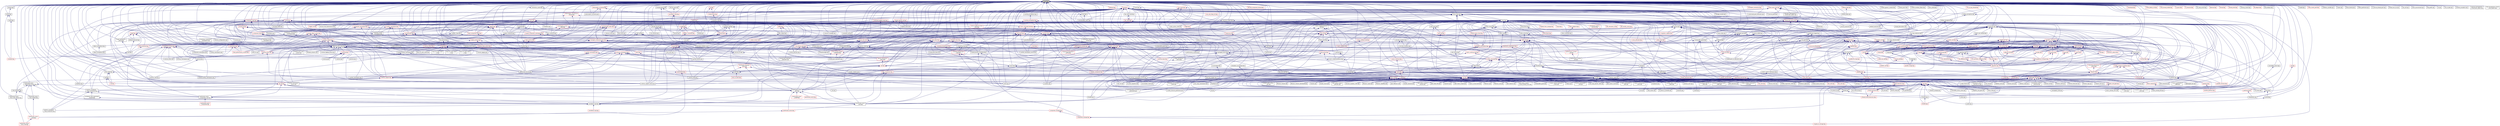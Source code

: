 digraph "assert.hpp"
{
  edge [fontname="Helvetica",fontsize="10",labelfontname="Helvetica",labelfontsize="10"];
  node [fontname="Helvetica",fontsize="10",shape=record];
  Node20 [label="assert.hpp",height=0.2,width=0.4,color="black", fillcolor="grey75", style="filled", fontcolor="black"];
  Node20 -> Node21 [dir="back",color="midnightblue",fontsize="10",style="solid",fontname="Helvetica"];
  Node21 [label="accumulator.hpp",height=0.2,width=0.4,color="black", fillcolor="white", style="filled",URL="$d8/d5e/accumulator_8hpp.html"];
  Node21 -> Node22 [dir="back",color="midnightblue",fontsize="10",style="solid",fontname="Helvetica"];
  Node22 [label="accumulator_client.cpp",height=0.2,width=0.4,color="black", fillcolor="white", style="filled",URL="$d7/dd0/accumulator__client_8cpp.html"];
  Node20 -> Node23 [dir="back",color="midnightblue",fontsize="10",style="solid",fontname="Helvetica"];
  Node23 [label="template_accumulator.hpp",height=0.2,width=0.4,color="black", fillcolor="white", style="filled",URL="$dd/da9/template__accumulator_8hpp.html"];
  Node23 -> Node24 [dir="back",color="midnightblue",fontsize="10",style="solid",fontname="Helvetica"];
  Node24 [label="template_accumulator\l_client.cpp",height=0.2,width=0.4,color="black", fillcolor="white", style="filled",URL="$df/d93/template__accumulator__client_8cpp.html"];
  Node20 -> Node25 [dir="back",color="midnightblue",fontsize="10",style="solid",fontname="Helvetica"];
  Node25 [label="cancelable_action.hpp",height=0.2,width=0.4,color="black", fillcolor="white", style="filled",URL="$d6/d28/cancelable__action_8hpp.html"];
  Node25 -> Node26 [dir="back",color="midnightblue",fontsize="10",style="solid",fontname="Helvetica"];
  Node26 [label="cancelable_action_client.cpp",height=0.2,width=0.4,color="black", fillcolor="white", style="filled",URL="$d1/db8/cancelable__action__client_8cpp.html"];
  Node20 -> Node27 [dir="back",color="midnightblue",fontsize="10",style="solid",fontname="Helvetica"];
  Node27 [label="row_range.hpp",height=0.2,width=0.4,color="black", fillcolor="white", style="filled",URL="$da/d22/row__range_8hpp.html"];
  Node27 -> Node28 [dir="back",color="midnightblue",fontsize="10",style="solid",fontname="Helvetica"];
  Node28 [label="row.hpp",height=0.2,width=0.4,color="red", fillcolor="white", style="filled",URL="$dc/d69/row_8hpp.html"];
  Node27 -> Node38 [dir="back",color="midnightblue",fontsize="10",style="solid",fontname="Helvetica"];
  Node38 [label="row.hpp",height=0.2,width=0.4,color="black", fillcolor="white", style="filled",URL="$de/d74/server_2row_8hpp.html"];
  Node38 -> Node28 [dir="back",color="midnightblue",fontsize="10",style="solid",fontname="Helvetica"];
  Node38 -> Node39 [dir="back",color="midnightblue",fontsize="10",style="solid",fontname="Helvetica"];
  Node39 [label="row.cpp",height=0.2,width=0.4,color="black", fillcolor="white", style="filled",URL="$d3/d86/server_2row_8cpp.html"];
  Node27 -> Node40 [dir="back",color="midnightblue",fontsize="10",style="solid",fontname="Helvetica"];
  Node40 [label="stencil_iterator.hpp",height=0.2,width=0.4,color="red", fillcolor="white", style="filled",URL="$d4/dc8/stencil__iterator_8hpp.html"];
  Node40 -> Node31 [dir="back",color="midnightblue",fontsize="10",style="solid",fontname="Helvetica"];
  Node31 [label="solver.hpp",height=0.2,width=0.4,color="black", fillcolor="white", style="filled",URL="$db/d9a/server_2solver_8hpp.html"];
  Node31 -> Node32 [dir="back",color="midnightblue",fontsize="10",style="solid",fontname="Helvetica"];
  Node32 [label="solver.hpp",height=0.2,width=0.4,color="black", fillcolor="white", style="filled",URL="$d2/d1c/solver_8hpp.html"];
  Node32 -> Node30 [dir="back",color="midnightblue",fontsize="10",style="solid",fontname="Helvetica"];
  Node30 [label="jacobi.cpp",height=0.2,width=0.4,color="black", fillcolor="white", style="filled",URL="$d2/d27/jacobi_8cpp.html"];
  Node31 -> Node33 [dir="back",color="midnightblue",fontsize="10",style="solid",fontname="Helvetica"];
  Node33 [label="solver.cpp",height=0.2,width=0.4,color="black", fillcolor="white", style="filled",URL="$d6/d94/solver_8cpp.html"];
  Node20 -> Node38 [dir="back",color="midnightblue",fontsize="10",style="solid",fontname="Helvetica"];
  Node20 -> Node31 [dir="back",color="midnightblue",fontsize="10",style="solid",fontname="Helvetica"];
  Node20 -> Node32 [dir="back",color="midnightblue",fontsize="10",style="solid",fontname="Helvetica"];
  Node20 -> Node41 [dir="back",color="midnightblue",fontsize="10",style="solid",fontname="Helvetica"];
  Node41 [label="shared_priority_scheduler.hpp",height=0.2,width=0.4,color="black", fillcolor="white", style="filled",URL="$d0/d84/shared__priority__scheduler_8hpp.html"];
  Node41 -> Node42 [dir="back",color="midnightblue",fontsize="10",style="solid",fontname="Helvetica"];
  Node42 [label="oversubscribing_resource\l_partitioner.cpp",height=0.2,width=0.4,color="black", fillcolor="white", style="filled",URL="$dd/dee/oversubscribing__resource__partitioner_8cpp.html"];
  Node41 -> Node43 [dir="back",color="midnightblue",fontsize="10",style="solid",fontname="Helvetica"];
  Node43 [label="simple_resource_partitioner.cpp",height=0.2,width=0.4,color="black", fillcolor="white", style="filled",URL="$d5/df9/simple__resource__partitioner_8cpp.html"];
  Node20 -> Node44 [dir="back",color="midnightblue",fontsize="10",style="solid",fontname="Helvetica"];
  Node44 [label="interpolator.cpp",height=0.2,width=0.4,color="black", fillcolor="white", style="filled",URL="$d5/d02/interpolator_8cpp.html"];
  Node20 -> Node45 [dir="back",color="midnightblue",fontsize="10",style="solid",fontname="Helvetica"];
  Node45 [label="read_values.cpp",height=0.2,width=0.4,color="black", fillcolor="white", style="filled",URL="$d7/da4/sheneos_2sheneos_2read__values_8cpp.html"];
  Node20 -> Node46 [dir="back",color="midnightblue",fontsize="10",style="solid",fontname="Helvetica"];
  Node46 [label="throttle.cpp",height=0.2,width=0.4,color="black", fillcolor="white", style="filled",URL="$de/d56/server_2throttle_8cpp.html"];
  Node20 -> Node47 [dir="back",color="midnightblue",fontsize="10",style="solid",fontname="Helvetica"];
  Node47 [label="simple_central_tuplespace.hpp",height=0.2,width=0.4,color="black", fillcolor="white", style="filled",URL="$d5/ddd/simple__central__tuplespace_8hpp.html"];
  Node47 -> Node48 [dir="back",color="midnightblue",fontsize="10",style="solid",fontname="Helvetica"];
  Node48 [label="simple_central_tuplespace\l_client.cpp",height=0.2,width=0.4,color="black", fillcolor="white", style="filled",URL="$d1/d7b/simple__central__tuplespace__client_8cpp.html"];
  Node20 -> Node49 [dir="back",color="midnightblue",fontsize="10",style="solid",fontname="Helvetica"];
  Node49 [label="partitioned_vector\l_component_impl.hpp",height=0.2,width=0.4,color="black", fillcolor="white", style="filled",URL="$d1/d79/partitioned__vector__component__impl_8hpp.html"];
  Node49 -> Node50 [dir="back",color="midnightblue",fontsize="10",style="solid",fontname="Helvetica"];
  Node50 [label="partitioned_vector\l_component.hpp",height=0.2,width=0.4,color="red", fillcolor="white", style="filled",URL="$d6/d38/partitioned__vector__component_8hpp.html"];
  Node49 -> Node55 [dir="back",color="midnightblue",fontsize="10",style="solid",fontname="Helvetica"];
  Node55 [label="partitioned_vector\l_impl.hpp",height=0.2,width=0.4,color="black", fillcolor="white", style="filled",URL="$d0/db1/partitioned__vector__impl_8hpp.html"];
  Node55 -> Node56 [dir="back",color="midnightblue",fontsize="10",style="solid",fontname="Helvetica"];
  Node56 [label="partitioned_vector.hpp",height=0.2,width=0.4,color="red", fillcolor="white", style="filled",URL="$dc/d76/components_2containers_2partitioned__vector_2partitioned__vector_8hpp.html"];
  Node56 -> Node60 [dir="back",color="midnightblue",fontsize="10",style="solid",fontname="Helvetica"];
  Node60 [label="partitioned_vector\l_view.hpp",height=0.2,width=0.4,color="red", fillcolor="white", style="filled",URL="$da/dc2/components_2containers_2partitioned__vector_2partitioned__vector__view_8hpp.html"];
  Node60 -> Node61 [dir="back",color="midnightblue",fontsize="10",style="solid",fontname="Helvetica"];
  Node61 [label="partitioned_vector\l_local_view.hpp",height=0.2,width=0.4,color="red", fillcolor="white", style="filled",URL="$d3/de6/partitioned__vector__local__view_8hpp.html"];
  Node20 -> Node77 [dir="back",color="midnightblue",fontsize="10",style="solid",fontname="Helvetica"];
  Node77 [label="partitioned_vector\l_decl.hpp",height=0.2,width=0.4,color="black", fillcolor="white", style="filled",URL="$d2/d77/partitioned__vector__decl_8hpp.html"];
  Node77 -> Node56 [dir="back",color="midnightblue",fontsize="10",style="solid",fontname="Helvetica"];
  Node77 -> Node49 [dir="back",color="midnightblue",fontsize="10",style="solid",fontname="Helvetica"];
  Node77 -> Node55 [dir="back",color="midnightblue",fontsize="10",style="solid",fontname="Helvetica"];
  Node77 -> Node78 [dir="back",color="midnightblue",fontsize="10",style="solid",fontname="Helvetica"];
  Node78 [label="partitioned_vector\l_predef.hpp",height=0.2,width=0.4,color="red", fillcolor="white", style="filled",URL="$d4/dc4/components_2containers_2partitioned__vector_2partitioned__vector__predef_8hpp.html"];
  Node77 -> Node92 [dir="back",color="midnightblue",fontsize="10",style="solid",fontname="Helvetica"];
  Node92 [label="partitioned_vector.hpp",height=0.2,width=0.4,color="red", fillcolor="white", style="filled",URL="$de/d3e/runtime_2serialization_2partitioned__vector_8hpp.html"];
  Node20 -> Node55 [dir="back",color="midnightblue",fontsize="10",style="solid",fontname="Helvetica"];
  Node20 -> Node130 [dir="back",color="midnightblue",fontsize="10",style="solid",fontname="Helvetica"];
  Node130 [label="partitioned_vector\l_local_view_iterator.hpp",height=0.2,width=0.4,color="black", fillcolor="white", style="filled",URL="$d2/dd5/partitioned__vector__local__view__iterator_8hpp.html"];
  Node130 -> Node61 [dir="back",color="midnightblue",fontsize="10",style="solid",fontname="Helvetica"];
  Node20 -> Node131 [dir="back",color="midnightblue",fontsize="10",style="solid",fontname="Helvetica"];
  Node131 [label="partitioned_vector\l_segmented_iterator.hpp",height=0.2,width=0.4,color="black", fillcolor="white", style="filled",URL="$dc/dea/partitioned__vector__segmented__iterator_8hpp.html"];
  Node131 -> Node132 [dir="back",color="midnightblue",fontsize="10",style="solid",fontname="Helvetica"];
  Node132 [label="view_element.hpp",height=0.2,width=0.4,color="black", fillcolor="white", style="filled",URL="$de/d49/view__element_8hpp.html"];
  Node132 -> Node130 [dir="back",color="midnightblue",fontsize="10",style="solid",fontname="Helvetica"];
  Node132 -> Node133 [dir="back",color="midnightblue",fontsize="10",style="solid",fontname="Helvetica"];
  Node133 [label="partitioned_vector\l_view_iterator.hpp",height=0.2,width=0.4,color="black", fillcolor="white", style="filled",URL="$df/d4b/partitioned__vector__view__iterator_8hpp.html"];
  Node133 -> Node60 [dir="back",color="midnightblue",fontsize="10",style="solid",fontname="Helvetica"];
  Node131 -> Node77 [dir="back",color="midnightblue",fontsize="10",style="solid",fontname="Helvetica"];
  Node131 -> Node55 [dir="back",color="midnightblue",fontsize="10",style="solid",fontname="Helvetica"];
  Node131 -> Node60 [dir="back",color="midnightblue",fontsize="10",style="solid",fontname="Helvetica"];
  Node131 -> Node133 [dir="back",color="midnightblue",fontsize="10",style="solid",fontname="Helvetica"];
  Node20 -> Node134 [dir="back",color="midnightblue",fontsize="10",style="solid",fontname="Helvetica"];
  Node134 [label="partition_unordered\l_map_component.hpp",height=0.2,width=0.4,color="black", fillcolor="white", style="filled",URL="$d8/df3/partition__unordered__map__component_8hpp.html"];
  Node134 -> Node135 [dir="back",color="midnightblue",fontsize="10",style="solid",fontname="Helvetica"];
  Node135 [label="unordered_map.hpp",height=0.2,width=0.4,color="black", fillcolor="white", style="filled",URL="$d9/ddf/hpx_2components_2containers_2unordered_2unordered__map_8hpp.html"];
  Node135 -> Node136 [dir="back",color="midnightblue",fontsize="10",style="solid",fontname="Helvetica"];
  Node136 [label="component_storage.hpp",height=0.2,width=0.4,color="red", fillcolor="white", style="filled",URL="$d6/d36/components_2component__storage_2server_2component__storage_8hpp.html"];
  Node136 -> Node137 [dir="back",color="midnightblue",fontsize="10",style="solid",fontname="Helvetica"];
  Node137 [label="component_storage.hpp",height=0.2,width=0.4,color="red", fillcolor="white", style="filled",URL="$d0/dd6/components_2component__storage_2component__storage_8hpp.html"];
  Node137 -> Node138 [dir="back",color="midnightblue",fontsize="10",style="solid",fontname="Helvetica"];
  Node138 [label="migrate_to_storage.hpp",height=0.2,width=0.4,color="red", fillcolor="white", style="filled",URL="$da/d18/migrate__to__storage_8hpp.html"];
  Node135 -> Node146 [dir="back",color="midnightblue",fontsize="10",style="solid",fontname="Helvetica"];
  Node146 [label="unordered_map.hpp",height=0.2,width=0.4,color="red", fillcolor="white", style="filled",URL="$d6/d06/hpx_2include_2unordered__map_8hpp.html"];
  Node135 -> Node148 [dir="back",color="midnightblue",fontsize="10",style="solid",fontname="Helvetica"];
  Node148 [label="partition_unordered\l_map_component.cpp",height=0.2,width=0.4,color="black", fillcolor="white", style="filled",URL="$d5/d34/partition__unordered__map__component_8cpp.html"];
  Node134 -> Node149 [dir="back",color="midnightblue",fontsize="10",style="solid",fontname="Helvetica"];
  Node149 [label="unordered_map_segmented\l_iterator.hpp",height=0.2,width=0.4,color="black", fillcolor="white", style="filled",URL="$dc/dfd/unordered__map__segmented__iterator_8hpp.html"];
  Node149 -> Node135 [dir="back",color="midnightblue",fontsize="10",style="solid",fontname="Helvetica"];
  Node134 -> Node148 [dir="back",color="midnightblue",fontsize="10",style="solid",fontname="Helvetica"];
  Node20 -> Node135 [dir="back",color="midnightblue",fontsize="10",style="solid",fontname="Helvetica"];
  Node20 -> Node149 [dir="back",color="midnightblue",fontsize="10",style="solid",fontname="Helvetica"];
  Node20 -> Node150 [dir="back",color="midnightblue",fontsize="10",style="solid",fontname="Helvetica"];
  Node150 [label="order_output.hpp",height=0.2,width=0.4,color="black", fillcolor="white", style="filled",URL="$da/d4f/order__output_8hpp.html"];
  Node150 -> Node151 [dir="back",color="midnightblue",fontsize="10",style="solid",fontname="Helvetica"];
  Node151 [label="output_stream.hpp",height=0.2,width=0.4,color="red", fillcolor="white", style="filled",URL="$d6/db5/output__stream_8hpp.html"];
  Node20 -> Node247 [dir="back",color="midnightblue",fontsize="10",style="solid",fontname="Helvetica"];
  Node247 [label="iterator.hpp",height=0.2,width=0.4,color="black", fillcolor="white", style="filled",URL="$d9/dde/iterator_8hpp.html"];
  Node247 -> Node248 [dir="back",color="midnightblue",fontsize="10",style="solid",fontname="Helvetica"];
  Node248 [label="vector.hpp",height=0.2,width=0.4,color="black", fillcolor="white", style="filled",URL="$d4/d4c/compute_2vector_8hpp.html"];
  Node248 -> Node249 [dir="back",color="midnightblue",fontsize="10",style="solid",fontname="Helvetica"];
  Node249 [label="vector.hpp",height=0.2,width=0.4,color="black", fillcolor="white", style="filled",URL="$d9/d5f/compute_2serialization_2vector_8hpp.html"];
  Node249 -> Node250 [dir="back",color="midnightblue",fontsize="10",style="solid",fontname="Helvetica"];
  Node250 [label="compute.hpp",height=0.2,width=0.4,color="red", fillcolor="white", style="filled",URL="$df/dd0/compute_8hpp.html"];
  Node248 -> Node250 [dir="back",color="midnightblue",fontsize="10",style="solid",fontname="Helvetica"];
  Node20 -> Node255 [dir="back",color="midnightblue",fontsize="10",style="solid",fontname="Helvetica"];
  Node255 [label="target_distribution\l_policy.hpp",height=0.2,width=0.4,color="black", fillcolor="white", style="filled",URL="$d4/d4a/compute_2host_2target__distribution__policy_8hpp.html"];
  Node255 -> Node256 [dir="back",color="midnightblue",fontsize="10",style="solid",fontname="Helvetica"];
  Node256 [label="host.hpp",height=0.2,width=0.4,color="black", fillcolor="white", style="filled",URL="$dd/d78/host_8hpp.html"];
  Node256 -> Node250 [dir="back",color="midnightblue",fontsize="10",style="solid",fontname="Helvetica"];
  Node20 -> Node248 [dir="back",color="midnightblue",fontsize="10",style="solid",fontname="Helvetica"];
  Node20 -> Node257 [dir="back",color="midnightblue",fontsize="10",style="solid",fontname="Helvetica"];
  Node257 [label="hpx_init_impl.hpp",height=0.2,width=0.4,color="black", fillcolor="white", style="filled",URL="$d3/d6b/hpx__init__impl_8hpp.html"];
  Node257 -> Node258 [dir="back",color="midnightblue",fontsize="10",style="solid",fontname="Helvetica"];
  Node258 [label="hpx_init.hpp",height=0.2,width=0.4,color="red", fillcolor="white", style="filled",URL="$d5/df5/hpx__init_8hpp.html"];
  Node258 -> Node265 [dir="back",color="midnightblue",fontsize="10",style="solid",fontname="Helvetica"];
  Node265 [label="1d_stencil_4_throttle.cpp",height=0.2,width=0.4,color="black", fillcolor="white", style="filled",URL="$d6/de5/1d__stencil__4__throttle_8cpp.html"];
  Node258 -> Node269 [dir="back",color="midnightblue",fontsize="10",style="solid",fontname="Helvetica"];
  Node269 [label="1d_stencil_8.cpp",height=0.2,width=0.4,color="black", fillcolor="white", style="filled",URL="$df/de0/1d__stencil__8_8cpp.html"];
  Node258 -> Node22 [dir="back",color="midnightblue",fontsize="10",style="solid",fontname="Helvetica"];
  Node258 -> Node24 [dir="back",color="midnightblue",fontsize="10",style="solid",fontname="Helvetica"];
  Node258 -> Node272 [dir="back",color="midnightblue",fontsize="10",style="solid",fontname="Helvetica"];
  Node272 [label="apex_balance.cpp",height=0.2,width=0.4,color="black", fillcolor="white", style="filled",URL="$d4/d8e/apex__balance_8cpp.html"];
  Node258 -> Node273 [dir="back",color="midnightblue",fontsize="10",style="solid",fontname="Helvetica"];
  Node273 [label="apex_fibonacci.cpp",height=0.2,width=0.4,color="black", fillcolor="white", style="filled",URL="$de/de1/apex__fibonacci_8cpp.html"];
  Node258 -> Node274 [dir="back",color="midnightblue",fontsize="10",style="solid",fontname="Helvetica"];
  Node274 [label="apex_policy_engine\l_active_thread_count.cpp",height=0.2,width=0.4,color="black", fillcolor="white", style="filled",URL="$d5/d01/apex__policy__engine__active__thread__count_8cpp.html"];
  Node258 -> Node275 [dir="back",color="midnightblue",fontsize="10",style="solid",fontname="Helvetica"];
  Node275 [label="apex_policy_engine\l_events.cpp",height=0.2,width=0.4,color="black", fillcolor="white", style="filled",URL="$df/d0f/apex__policy__engine__events_8cpp.html"];
  Node258 -> Node276 [dir="back",color="midnightblue",fontsize="10",style="solid",fontname="Helvetica"];
  Node276 [label="apex_policy_engine\l_periodic.cpp",height=0.2,width=0.4,color="black", fillcolor="white", style="filled",URL="$d5/d7b/apex__policy__engine__periodic_8cpp.html"];
  Node258 -> Node159 [dir="back",color="midnightblue",fontsize="10",style="solid",fontname="Helvetica"];
  Node159 [label="async_io_low_level.cpp",height=0.2,width=0.4,color="black", fillcolor="white", style="filled",URL="$dc/d10/async__io__low__level_8cpp.html"];
  Node258 -> Node26 [dir="back",color="midnightblue",fontsize="10",style="solid",fontname="Helvetica"];
  Node258 -> Node278 [dir="back",color="midnightblue",fontsize="10",style="solid",fontname="Helvetica"];
  Node278 [label="heartbeat.cpp",height=0.2,width=0.4,color="black", fillcolor="white", style="filled",URL="$d8/d98/heartbeat_8cpp.html"];
  Node258 -> Node30 [dir="back",color="midnightblue",fontsize="10",style="solid",fontname="Helvetica"];
  Node258 -> Node284 [dir="back",color="midnightblue",fontsize="10",style="solid",fontname="Helvetica"];
  Node284 [label="qt.cpp",height=0.2,width=0.4,color="black", fillcolor="white", style="filled",URL="$df/d90/qt_8cpp.html"];
  Node258 -> Node165 [dir="back",color="midnightblue",fontsize="10",style="solid",fontname="Helvetica"];
  Node165 [label="1d_wave_equation.cpp",height=0.2,width=0.4,color="black", fillcolor="white", style="filled",URL="$da/dab/1d__wave__equation_8cpp.html"];
  Node258 -> Node286 [dir="back",color="midnightblue",fontsize="10",style="solid",fontname="Helvetica"];
  Node286 [label="composable_guard.cpp",height=0.2,width=0.4,color="black", fillcolor="white", style="filled",URL="$d3/d68/examples_2quickstart_2composable__guard_8cpp.html"];
  Node258 -> Node287 [dir="back",color="midnightblue",fontsize="10",style="solid",fontname="Helvetica"];
  Node287 [label="factorial.cpp",height=0.2,width=0.4,color="black", fillcolor="white", style="filled",URL="$d9/d00/factorial_8cpp.html"];
  Node258 -> Node288 [dir="back",color="midnightblue",fontsize="10",style="solid",fontname="Helvetica"];
  Node288 [label="fibonacci.cpp",height=0.2,width=0.4,color="black", fillcolor="white", style="filled",URL="$d9/d89/fibonacci_8cpp.html"];
  Node258 -> Node289 [dir="back",color="midnightblue",fontsize="10",style="solid",fontname="Helvetica"];
  Node289 [label="fibonacci_await.cpp",height=0.2,width=0.4,color="black", fillcolor="white", style="filled",URL="$dc/d1c/fibonacci__await_8cpp.html"];
  Node258 -> Node290 [dir="back",color="midnightblue",fontsize="10",style="solid",fontname="Helvetica"];
  Node290 [label="fibonacci_dataflow.cpp",height=0.2,width=0.4,color="black", fillcolor="white", style="filled",URL="$df/d3d/fibonacci__dataflow_8cpp.html"];
  Node258 -> Node291 [dir="back",color="midnightblue",fontsize="10",style="solid",fontname="Helvetica"];
  Node291 [label="fibonacci_futures.cpp",height=0.2,width=0.4,color="black", fillcolor="white", style="filled",URL="$d6/de3/fibonacci__futures_8cpp.html"];
  Node258 -> Node292 [dir="back",color="midnightblue",fontsize="10",style="solid",fontname="Helvetica"];
  Node292 [label="fibonacci_futures_distributed.cpp",height=0.2,width=0.4,color="black", fillcolor="white", style="filled",URL="$d1/dc9/fibonacci__futures__distributed_8cpp.html"];
  Node258 -> Node293 [dir="back",color="midnightblue",fontsize="10",style="solid",fontname="Helvetica"];
  Node293 [label="fibonacci_one.cpp",height=0.2,width=0.4,color="black", fillcolor="white", style="filled",URL="$d8/d78/fibonacci__one_8cpp.html"];
  Node258 -> Node176 [dir="back",color="midnightblue",fontsize="10",style="solid",fontname="Helvetica"];
  Node176 [label="fractals.cpp",height=0.2,width=0.4,color="black", fillcolor="white", style="filled",URL="$d8/d58/fractals_8cpp.html"];
  Node258 -> Node177 [dir="back",color="midnightblue",fontsize="10",style="solid",fontname="Helvetica"];
  Node177 [label="fractals_executor.cpp",height=0.2,width=0.4,color="black", fillcolor="white", style="filled",URL="$d9/da9/fractals__executor_8cpp.html"];
  Node258 -> Node107 [dir="back",color="midnightblue",fontsize="10",style="solid",fontname="Helvetica"];
  Node107 [label="fractals_struct.cpp",height=0.2,width=0.4,color="black", fillcolor="white", style="filled",URL="$d8/d2f/fractals__struct_8cpp.html"];
  Node258 -> Node109 [dir="back",color="midnightblue",fontsize="10",style="solid",fontname="Helvetica"];
  Node109 [label="sierpinski.cpp",height=0.2,width=0.4,color="black", fillcolor="white", style="filled",URL="$d3/d7e/sierpinski_8cpp.html"];
  Node258 -> Node42 [dir="back",color="midnightblue",fontsize="10",style="solid",fontname="Helvetica"];
  Node258 -> Node43 [dir="back",color="midnightblue",fontsize="10",style="solid",fontname="Helvetica"];
  Node258 -> Node306 [dir="back",color="midnightblue",fontsize="10",style="solid",fontname="Helvetica"];
  Node306 [label="spell_check_file.cpp",height=0.2,width=0.4,color="black", fillcolor="white", style="filled",URL="$df/df7/spell__check__file_8cpp.html"];
  Node258 -> Node307 [dir="back",color="midnightblue",fontsize="10",style="solid",fontname="Helvetica"];
  Node307 [label="spell_check_simple.cpp",height=0.2,width=0.4,color="black", fillcolor="white", style="filled",URL="$dd/d54/spell__check__simple_8cpp.html"];
  Node258 -> Node48 [dir="back",color="midnightblue",fontsize="10",style="solid",fontname="Helvetica"];
  Node258 -> Node257 [dir="back",color="midnightblue",fontsize="10",style="solid",fontname="Helvetica"];
  Node258 -> Node873 [dir="back",color="midnightblue",fontsize="10",style="solid",fontname="Helvetica"];
  Node873 [label="hpx_init.cpp",height=0.2,width=0.4,color="black", fillcolor="white", style="filled",URL="$d6/dfa/hpx__init_8cpp.html"];
  Node258 -> Node195 [dir="back",color="midnightblue",fontsize="10",style="solid",fontname="Helvetica"];
  Node195 [label="sizeof.cpp",height=0.2,width=0.4,color="black", fillcolor="white", style="filled",URL="$d3/d0f/sizeof_8cpp.html"];
  Node258 -> Node244 [dir="back",color="midnightblue",fontsize="10",style="solid",fontname="Helvetica"];
  Node244 [label="network_storage.cpp",height=0.2,width=0.4,color="black", fillcolor="white", style="filled",URL="$db/daa/network__storage_8cpp.html"];
  Node258 -> Node113 [dir="back",color="midnightblue",fontsize="10",style="solid",fontname="Helvetica"];
  Node113 [label="osu_bcast.cpp",height=0.2,width=0.4,color="black", fillcolor="white", style="filled",URL="$d3/dca/osu__bcast_8cpp.html"];
  Node258 -> Node836 [dir="back",color="midnightblue",fontsize="10",style="solid",fontname="Helvetica"];
  Node836 [label="create_n_components\l_2323.cpp",height=0.2,width=0.4,color="black", fillcolor="white", style="filled",URL="$d9/d8c/create__n__components__2323_8cpp.html"];
  Node258 -> Node837 [dir="back",color="midnightblue",fontsize="10",style="solid",fontname="Helvetica"];
  Node837 [label="create_remote_component\l_2334.cpp",height=0.2,width=0.4,color="black", fillcolor="white", style="filled",URL="$de/d8c/create__remote__component__2334_8cpp.html"];
  Node258 -> Node913 [dir="back",color="midnightblue",fontsize="10",style="solid",fontname="Helvetica"];
  Node913 [label="broadcast_unwrap_future\l_2885.cpp",height=0.2,width=0.4,color="black", fillcolor="white", style="filled",URL="$da/df6/broadcast__unwrap__future__2885_8cpp.html"];
  Node258 -> Node914 [dir="back",color="midnightblue",fontsize="10",style="solid",fontname="Helvetica"];
  Node914 [label="broadcast_wait_for\l_2822.cpp",height=0.2,width=0.4,color="black", fillcolor="white", style="filled",URL="$dd/de7/broadcast__wait__for__2822_8cpp.html"];
  Node258 -> Node915 [dir="back",color="midnightblue",fontsize="10",style="solid",fontname="Helvetica"];
  Node915 [label="lambda_arguments_2403.cpp",height=0.2,width=0.4,color="black", fillcolor="white", style="filled",URL="$d9/d6a/lambda__arguments__2403_8cpp.html"];
  Node258 -> Node916 [dir="back",color="midnightblue",fontsize="10",style="solid",fontname="Helvetica"];
  Node916 [label="lambda_return_type\l_2402.cpp",height=0.2,width=0.4,color="black", fillcolor="white", style="filled",URL="$dc/d13/lambda__return__type__2402_8cpp.html"];
  Node258 -> Node917 [dir="back",color="midnightblue",fontsize="10",style="solid",fontname="Helvetica"];
  Node917 [label="discover_counters_1787.cpp",height=0.2,width=0.4,color="black", fillcolor="white", style="filled",URL="$d0/d7f/discover__counters__1787_8cpp.html"];
  Node258 -> Node214 [dir="back",color="midnightblue",fontsize="10",style="solid",fontname="Helvetica"];
  Node214 [label="function_serialization\l_728.cpp",height=0.2,width=0.4,color="black", fillcolor="white", style="filled",URL="$d8/db1/function__serialization__728_8cpp.html"];
  Node258 -> Node920 [dir="back",color="midnightblue",fontsize="10",style="solid",fontname="Helvetica"];
  Node920 [label="iarchive_1237.cpp",height=0.2,width=0.4,color="black", fillcolor="white", style="filled",URL="$db/d3c/iarchive__1237_8cpp.html"];
  Node258 -> Node921 [dir="back",color="midnightblue",fontsize="10",style="solid",fontname="Helvetica"];
  Node921 [label="protect_with_nullary\l_pfo.cpp",height=0.2,width=0.4,color="black", fillcolor="white", style="filled",URL="$df/db5/protect__with__nullary__pfo_8cpp.html"];
  Node258 -> Node923 [dir="back",color="midnightblue",fontsize="10",style="solid",fontname="Helvetica"];
  Node923 [label="tuple_serialization\l_803.cpp",height=0.2,width=0.4,color="black", fillcolor="white", style="filled",URL="$de/d61/tuple__serialization__803_8cpp.html"];
  Node258 -> Node122 [dir="back",color="midnightblue",fontsize="10",style="solid",fontname="Helvetica"];
  Node122 [label="zero_copy_parcels_1001.cpp",height=0.2,width=0.4,color="black", fillcolor="white", style="filled",URL="$da/dfd/zero__copy__parcels__1001_8cpp.html"];
  Node258 -> Node924 [dir="back",color="midnightblue",fontsize="10",style="solid",fontname="Helvetica"];
  Node924 [label="apex_action_count.cpp",height=0.2,width=0.4,color="black", fillcolor="white", style="filled",URL="$d8/de5/apex__action__count_8cpp.html"];
  Node258 -> Node929 [dir="back",color="midnightblue",fontsize="10",style="solid",fontname="Helvetica"];
  Node929 [label="broadcast.cpp",height=0.2,width=0.4,color="black", fillcolor="white", style="filled",URL="$d8/d8b/broadcast_8cpp.html"];
  Node258 -> Node930 [dir="back",color="midnightblue",fontsize="10",style="solid",fontname="Helvetica"];
  Node930 [label="broadcast_apply.cpp",height=0.2,width=0.4,color="black", fillcolor="white", style="filled",URL="$dd/de8/broadcast__apply_8cpp.html"];
  Node258 -> Node931 [dir="back",color="midnightblue",fontsize="10",style="solid",fontname="Helvetica"];
  Node931 [label="fold.cpp",height=0.2,width=0.4,color="black", fillcolor="white", style="filled",URL="$d8/dd8/fold_8cpp.html"];
  Node258 -> Node933 [dir="back",color="midnightblue",fontsize="10",style="solid",fontname="Helvetica"];
  Node933 [label="make_future.cpp",height=0.2,width=0.4,color="black", fillcolor="white", style="filled",URL="$d8/d4f/make__future_8cpp.html"];
  Node258 -> Node934 [dir="back",color="midnightblue",fontsize="10",style="solid",fontname="Helvetica"];
  Node934 [label="reduce.cpp",height=0.2,width=0.4,color="black", fillcolor="white", style="filled",URL="$d5/d6d/reduce_8cpp.html"];
  Node258 -> Node553 [dir="back",color="midnightblue",fontsize="10",style="solid",fontname="Helvetica"];
  Node553 [label="run_guarded.cpp",height=0.2,width=0.4,color="black", fillcolor="white", style="filled",URL="$db/dbb/run__guarded_8cpp.html"];
  Node258 -> Node939 [dir="back",color="midnightblue",fontsize="10",style="solid",fontname="Helvetica"];
  Node939 [label="path_elements.cpp",height=0.2,width=0.4,color="black", fillcolor="white", style="filled",URL="$d0/d80/path__elements_8cpp.html"];
  Node258 -> Node940 [dir="back",color="midnightblue",fontsize="10",style="solid",fontname="Helvetica"];
  Node940 [label="zero_copy_serialization.cpp",height=0.2,width=0.4,color="black", fillcolor="white", style="filled",URL="$d4/dea/zero__copy__serialization_8cpp.html"];
  Node258 -> Node821 [dir="back",color="midnightblue",fontsize="10",style="solid",fontname="Helvetica"];
  Node821 [label="unwrap.cpp",height=0.2,width=0.4,color="black", fillcolor="white", style="filled",URL="$df/d62/unwrap_8cpp.html"];
  Node20 -> Node964 [dir="back",color="midnightblue",fontsize="10",style="solid",fontname="Helvetica"];
  Node964 [label="hpx_start_impl.hpp",height=0.2,width=0.4,color="black", fillcolor="white", style="filled",URL="$da/d4f/hpx__start__impl_8hpp.html"];
  Node964 -> Node965 [dir="back",color="midnightblue",fontsize="10",style="solid",fontname="Helvetica"];
  Node965 [label="hpx_start.hpp",height=0.2,width=0.4,color="red", fillcolor="white", style="filled",URL="$d4/d7b/hpx__start_8hpp.html"];
  Node965 -> Node964 [dir="back",color="midnightblue",fontsize="10",style="solid",fontname="Helvetica"];
  Node965 -> Node205 [dir="back",color="midnightblue",fontsize="10",style="solid",fontname="Helvetica"];
  Node205 [label="plain_action_1330.cpp",height=0.2,width=0.4,color="black", fillcolor="white", style="filled",URL="$d4/def/plain__action__1330_8cpp.html"];
  Node20 -> Node967 [dir="back",color="midnightblue",fontsize="10",style="solid",fontname="Helvetica"];
  Node967 [label="util.hpp",height=0.2,width=0.4,color="black", fillcolor="white", style="filled",URL="$df/d72/include_2util_8hpp.html"];
  Node967 -> Node265 [dir="back",color="midnightblue",fontsize="10",style="solid",fontname="Helvetica"];
  Node967 -> Node826 [dir="back",color="midnightblue",fontsize="10",style="solid",fontname="Helvetica"];
  Node826 [label="allgather_and_gate.hpp",height=0.2,width=0.4,color="red", fillcolor="white", style="filled",URL="$d9/dbb/allgather__and__gate_8hpp.html"];
  Node826 -> Node156 [dir="back",color="midnightblue",fontsize="10",style="solid",fontname="Helvetica"];
  Node156 [label="allgather_and_gate.cpp",height=0.2,width=0.4,color="black", fillcolor="white", style="filled",URL="$d1/d56/allgather__and__gate_8cpp.html"];
  Node967 -> Node156 [dir="back",color="midnightblue",fontsize="10",style="solid",fontname="Helvetica"];
  Node967 -> Node272 [dir="back",color="midnightblue",fontsize="10",style="solid",fontname="Helvetica"];
  Node967 -> Node273 [dir="back",color="midnightblue",fontsize="10",style="solid",fontname="Helvetica"];
  Node967 -> Node274 [dir="back",color="midnightblue",fontsize="10",style="solid",fontname="Helvetica"];
  Node967 -> Node275 [dir="back",color="midnightblue",fontsize="10",style="solid",fontname="Helvetica"];
  Node967 -> Node276 [dir="back",color="midnightblue",fontsize="10",style="solid",fontname="Helvetica"];
  Node967 -> Node159 [dir="back",color="midnightblue",fontsize="10",style="solid",fontname="Helvetica"];
  Node967 -> Node445 [dir="back",color="midnightblue",fontsize="10",style="solid",fontname="Helvetica"];
  Node445 [label="sine.cpp",height=0.2,width=0.4,color="black", fillcolor="white", style="filled",URL="$d5/dd8/sine_8cpp.html"];
  Node967 -> Node287 [dir="back",color="midnightblue",fontsize="10",style="solid",fontname="Helvetica"];
  Node967 -> Node288 [dir="back",color="midnightblue",fontsize="10",style="solid",fontname="Helvetica"];
  Node967 -> Node289 [dir="back",color="midnightblue",fontsize="10",style="solid",fontname="Helvetica"];
  Node967 -> Node290 [dir="back",color="midnightblue",fontsize="10",style="solid",fontname="Helvetica"];
  Node967 -> Node291 [dir="back",color="midnightblue",fontsize="10",style="solid",fontname="Helvetica"];
  Node967 -> Node292 [dir="back",color="midnightblue",fontsize="10",style="solid",fontname="Helvetica"];
  Node967 -> Node293 [dir="back",color="midnightblue",fontsize="10",style="solid",fontname="Helvetica"];
  Node967 -> Node176 [dir="back",color="midnightblue",fontsize="10",style="solid",fontname="Helvetica"];
  Node967 -> Node177 [dir="back",color="midnightblue",fontsize="10",style="solid",fontname="Helvetica"];
  Node967 -> Node107 [dir="back",color="midnightblue",fontsize="10",style="solid",fontname="Helvetica"];
  Node967 -> Node179 [dir="back",color="midnightblue",fontsize="10",style="solid",fontname="Helvetica"];
  Node179 [label="interval_timer.cpp",height=0.2,width=0.4,color="black", fillcolor="white", style="filled",URL="$de/df1/examples_2quickstart_2interval__timer_8cpp.html"];
  Node967 -> Node109 [dir="back",color="midnightblue",fontsize="10",style="solid",fontname="Helvetica"];
  Node967 -> Node306 [dir="back",color="midnightblue",fontsize="10",style="solid",fontname="Helvetica"];
  Node967 -> Node307 [dir="back",color="midnightblue",fontsize="10",style="solid",fontname="Helvetica"];
  Node967 -> Node188 [dir="back",color="midnightblue",fontsize="10",style="solid",fontname="Helvetica"];
  Node188 [label="thread_aware_timer.cpp",height=0.2,width=0.4,color="black", fillcolor="white", style="filled",URL="$df/d11/examples_2thread__aware__timer_2thread__aware__timer_8cpp.html"];
  Node967 -> Node425 [dir="back",color="midnightblue",fontsize="10",style="solid",fontname="Helvetica"];
  Node425 [label="hpx.hpp",height=0.2,width=0.4,color="red", fillcolor="white", style="filled",URL="$d0/daa/hpx_8hpp.html"];
  Node425 -> Node265 [dir="back",color="midnightblue",fontsize="10",style="solid",fontname="Helvetica"];
  Node425 -> Node269 [dir="back",color="midnightblue",fontsize="10",style="solid",fontname="Helvetica"];
  Node425 -> Node156 [dir="back",color="midnightblue",fontsize="10",style="solid",fontname="Helvetica"];
  Node425 -> Node26 [dir="back",color="midnightblue",fontsize="10",style="solid",fontname="Helvetica"];
  Node425 -> Node30 [dir="back",color="midnightblue",fontsize="10",style="solid",fontname="Helvetica"];
  Node425 -> Node39 [dir="back",color="midnightblue",fontsize="10",style="solid",fontname="Helvetica"];
  Node425 -> Node33 [dir="back",color="midnightblue",fontsize="10",style="solid",fontname="Helvetica"];
  Node425 -> Node445 [dir="back",color="midnightblue",fontsize="10",style="solid",fontname="Helvetica"];
  Node425 -> Node284 [dir="back",color="midnightblue",fontsize="10",style="solid",fontname="Helvetica"];
  Node425 -> Node287 [dir="back",color="midnightblue",fontsize="10",style="solid",fontname="Helvetica"];
  Node425 -> Node42 [dir="back",color="midnightblue",fontsize="10",style="solid",fontname="Helvetica"];
  Node425 -> Node43 [dir="back",color="midnightblue",fontsize="10",style="solid",fontname="Helvetica"];
  Node425 -> Node44 [dir="back",color="midnightblue",fontsize="10",style="solid",fontname="Helvetica"];
  Node425 -> Node455 [dir="back",color="midnightblue",fontsize="10",style="solid",fontname="Helvetica"];
  Node455 [label="partition3d.hpp",height=0.2,width=0.4,color="red", fillcolor="white", style="filled",URL="$d1/d50/partition3d_8hpp.html"];
  Node455 -> Node44 [dir="back",color="midnightblue",fontsize="10",style="solid",fontname="Helvetica"];
  Node425 -> Node45 [dir="back",color="midnightblue",fontsize="10",style="solid",fontname="Helvetica"];
  Node425 -> Node46 [dir="back",color="midnightblue",fontsize="10",style="solid",fontname="Helvetica"];
  Node425 -> Node460 [dir="back",color="midnightblue",fontsize="10",style="solid",fontname="Helvetica"];
  Node460 [label="throttle.hpp",height=0.2,width=0.4,color="black", fillcolor="white", style="filled",URL="$db/dc9/server_2throttle_8hpp.html"];
  Node460 -> Node46 [dir="back",color="midnightblue",fontsize="10",style="solid",fontname="Helvetica"];
  Node460 -> Node461 [dir="back",color="midnightblue",fontsize="10",style="solid",fontname="Helvetica"];
  Node461 [label="throttle.hpp",height=0.2,width=0.4,color="black", fillcolor="white", style="filled",URL="$d5/dec/stubs_2throttle_8hpp.html"];
  Node461 -> Node462 [dir="back",color="midnightblue",fontsize="10",style="solid",fontname="Helvetica"];
  Node462 [label="throttle.hpp",height=0.2,width=0.4,color="red", fillcolor="white", style="filled",URL="$d2/d2e/throttle_8hpp.html"];
  Node425 -> Node461 [dir="back",color="midnightblue",fontsize="10",style="solid",fontname="Helvetica"];
  Node425 -> Node462 [dir="back",color="midnightblue",fontsize="10",style="solid",fontname="Helvetica"];
  Node425 -> Node195 [dir="back",color="midnightblue",fontsize="10",style="solid",fontname="Helvetica"];
  Node425 -> Node244 [dir="back",color="midnightblue",fontsize="10",style="solid",fontname="Helvetica"];
  Node425 -> Node113 [dir="back",color="midnightblue",fontsize="10",style="solid",fontname="Helvetica"];
  Node425 -> Node115 [dir="back",color="midnightblue",fontsize="10",style="solid",fontname="Helvetica"];
  Node115 [label="osu_bw.cpp",height=0.2,width=0.4,color="black", fillcolor="white", style="filled",URL="$d4/d20/osu__bw_8cpp.html"];
  Node425 -> Node117 [dir="back",color="midnightblue",fontsize="10",style="solid",fontname="Helvetica"];
  Node117 [label="osu_multi_lat.cpp",height=0.2,width=0.4,color="black", fillcolor="white", style="filled",URL="$d7/d91/osu__multi__lat_8cpp.html"];
  Node425 -> Node329 [dir="back",color="midnightblue",fontsize="10",style="solid",fontname="Helvetica"];
  Node329 [label="async_unwrap_1037.cpp",height=0.2,width=0.4,color="black", fillcolor="white", style="filled",URL="$d4/d13/async__unwrap__1037_8cpp.html"];
  Node425 -> Node330 [dir="back",color="midnightblue",fontsize="10",style="solid",fontname="Helvetica"];
  Node330 [label="barrier_hang.cpp",height=0.2,width=0.4,color="black", fillcolor="white", style="filled",URL="$dd/d8b/barrier__hang_8cpp.html"];
  Node425 -> Node334 [dir="back",color="midnightblue",fontsize="10",style="solid",fontname="Helvetica"];
  Node334 [label="dataflow_recursion\l_1613.cpp",height=0.2,width=0.4,color="black", fillcolor="white", style="filled",URL="$d0/d1f/dataflow__recursion__1613_8cpp.html"];
  Node425 -> Node336 [dir="back",color="midnightblue",fontsize="10",style="solid",fontname="Helvetica"];
  Node336 [label="exception_from_continuation\l_1613.cpp",height=0.2,width=0.4,color="black", fillcolor="white", style="filled",URL="$db/d28/exception__from__continuation__1613_8cpp.html"];
  Node425 -> Node339 [dir="back",color="midnightblue",fontsize="10",style="solid",fontname="Helvetica"];
  Node339 [label="future_790.cpp",height=0.2,width=0.4,color="black", fillcolor="white", style="filled",URL="$de/d3d/future__790_8cpp.html"];
  Node425 -> Node342 [dir="back",color="midnightblue",fontsize="10",style="solid",fontname="Helvetica"];
  Node342 [label="future_unwrap_878.cpp",height=0.2,width=0.4,color="black", fillcolor="white", style="filled",URL="$d9/ddf/future__unwrap__878_8cpp.html"];
  Node425 -> Node530 [dir="back",color="midnightblue",fontsize="10",style="solid",fontname="Helvetica"];
  Node530 [label="unwrapped_1528.cpp",height=0.2,width=0.4,color="black", fillcolor="white", style="filled",URL="$d7/d63/unwrapped__1528_8cpp.html"];
  Node425 -> Node553 [dir="back",color="midnightblue",fontsize="10",style="solid",fontname="Helvetica"];
  Node967 -> Node195 [dir="back",color="midnightblue",fontsize="10",style="solid",fontname="Helvetica"];
  Node967 -> Node115 [dir="back",color="midnightblue",fontsize="10",style="solid",fontname="Helvetica"];
  Node967 -> Node117 [dir="back",color="midnightblue",fontsize="10",style="solid",fontname="Helvetica"];
  Node967 -> Node968 [dir="back",color="midnightblue",fontsize="10",style="solid",fontname="Helvetica"];
  Node968 [label="test_utils.hpp",height=0.2,width=0.4,color="red", fillcolor="white", style="filled",URL="$d2/d18/performance_2parallel__algorithms_2local_2test__utils_8hpp.html"];
  Node967 -> Node836 [dir="back",color="midnightblue",fontsize="10",style="solid",fontname="Helvetica"];
  Node967 -> Node837 [dir="back",color="midnightblue",fontsize="10",style="solid",fontname="Helvetica"];
  Node967 -> Node915 [dir="back",color="midnightblue",fontsize="10",style="solid",fontname="Helvetica"];
  Node967 -> Node916 [dir="back",color="midnightblue",fontsize="10",style="solid",fontname="Helvetica"];
  Node967 -> Node917 [dir="back",color="midnightblue",fontsize="10",style="solid",fontname="Helvetica"];
  Node967 -> Node214 [dir="back",color="midnightblue",fontsize="10",style="solid",fontname="Helvetica"];
  Node967 -> Node920 [dir="back",color="midnightblue",fontsize="10",style="solid",fontname="Helvetica"];
  Node967 -> Node921 [dir="back",color="midnightblue",fontsize="10",style="solid",fontname="Helvetica"];
  Node967 -> Node923 [dir="back",color="midnightblue",fontsize="10",style="solid",fontname="Helvetica"];
  Node967 -> Node122 [dir="back",color="midnightblue",fontsize="10",style="solid",fontname="Helvetica"];
  Node967 -> Node924 [dir="back",color="midnightblue",fontsize="10",style="solid",fontname="Helvetica"];
  Node967 -> Node368 [dir="back",color="midnightblue",fontsize="10",style="solid",fontname="Helvetica"];
  Node368 [label="distribution_policy\l_executor.cpp",height=0.2,width=0.4,color="black", fillcolor="white", style="filled",URL="$da/d92/distribution__policy__executor_8cpp.html"];
  Node967 -> Node369 [dir="back",color="midnightblue",fontsize="10",style="solid",fontname="Helvetica"];
  Node369 [label="distribution_policy\l_executor_v1.cpp",height=0.2,width=0.4,color="black", fillcolor="white", style="filled",URL="$dd/d43/distribution__policy__executor__v1_8cpp.html"];
  Node967 -> Node969 [dir="back",color="midnightblue",fontsize="10",style="solid",fontname="Helvetica"];
  Node969 [label="test_utils.hpp",height=0.2,width=0.4,color="red", fillcolor="white", style="filled",URL="$d5/d53/unit_2parallel_2algorithms_2test__utils_8hpp.html"];
  Node967 -> Node983 [dir="back",color="midnightblue",fontsize="10",style="solid",fontname="Helvetica"];
  Node983 [label="test_utils.hpp",height=0.2,width=0.4,color="red", fillcolor="white", style="filled",URL="$db/d5c/unit_2parallel_2container__algorithms_2test__utils_8hpp.html"];
  Node967 -> Node939 [dir="back",color="midnightblue",fontsize="10",style="solid",fontname="Helvetica"];
  Node967 -> Node399 [dir="back",color="midnightblue",fontsize="10",style="solid",fontname="Helvetica"];
  Node399 [label="contains_test.cpp",height=0.2,width=0.4,color="black", fillcolor="white", style="filled",URL="$dd/d4f/contains__test_8cpp.html"];
  Node967 -> Node400 [dir="back",color="midnightblue",fontsize="10",style="solid",fontname="Helvetica"];
  Node400 [label="function_args.cpp",height=0.2,width=0.4,color="black", fillcolor="white", style="filled",URL="$dd/d64/function__args_8cpp.html"];
  Node967 -> Node401 [dir="back",color="midnightblue",fontsize="10",style="solid",fontname="Helvetica"];
  Node401 [label="function_arith.cpp",height=0.2,width=0.4,color="black", fillcolor="white", style="filled",URL="$d4/dda/function__arith_8cpp.html"];
  Node967 -> Node402 [dir="back",color="midnightblue",fontsize="10",style="solid",fontname="Helvetica"];
  Node402 [label="function_bind_test.cpp",height=0.2,width=0.4,color="black", fillcolor="white", style="filled",URL="$d8/dc0/function__bind__test_8cpp.html"];
  Node967 -> Node403 [dir="back",color="midnightblue",fontsize="10",style="solid",fontname="Helvetica"];
  Node403 [label="function_ref.cpp",height=0.2,width=0.4,color="black", fillcolor="white", style="filled",URL="$d5/dcc/function__ref_8cpp.html"];
  Node967 -> Node404 [dir="back",color="midnightblue",fontsize="10",style="solid",fontname="Helvetica"];
  Node404 [label="function_test.cpp",height=0.2,width=0.4,color="black", fillcolor="white", style="filled",URL="$d6/d3b/function__test_8cpp.html"];
  Node967 -> Node405 [dir="back",color="midnightblue",fontsize="10",style="solid",fontname="Helvetica"];
  Node405 [label="nothrow_swap.cpp",height=0.2,width=0.4,color="black", fillcolor="white", style="filled",URL="$dc/de3/nothrow__swap_8cpp.html"];
  Node967 -> Node406 [dir="back",color="midnightblue",fontsize="10",style="solid",fontname="Helvetica"];
  Node406 [label="stateless_test.cpp",height=0.2,width=0.4,color="black", fillcolor="white", style="filled",URL="$d5/d21/stateless__test_8cpp.html"];
  Node967 -> Node407 [dir="back",color="midnightblue",fontsize="10",style="solid",fontname="Helvetica"];
  Node407 [label="sum_avg.cpp",height=0.2,width=0.4,color="black", fillcolor="white", style="filled",URL="$d9/d5b/sum__avg_8cpp.html"];
  Node20 -> Node986 [dir="back",color="midnightblue",fontsize="10",style="solid",fontname="Helvetica"];
  Node986 [label="async.hpp",height=0.2,width=0.4,color="black", fillcolor="white", style="filled",URL="$d1/da1/lcos_2async_8hpp.html"];
  Node986 -> Node987 [dir="back",color="midnightblue",fontsize="10",style="solid",fontname="Helvetica"];
  Node987 [label="async.hpp",height=0.2,width=0.4,color="red", fillcolor="white", style="filled",URL="$d5/d2c/async_8hpp.html"];
  Node987 -> Node55 [dir="back",color="midnightblue",fontsize="10",style="solid",fontname="Helvetica"];
  Node987 -> Node1193 [dir="back",color="midnightblue",fontsize="10",style="solid",fontname="Helvetica"];
  Node1193 [label="child.hpp",height=0.2,width=0.4,color="red", fillcolor="white", style="filled",URL="$d5/dcf/child_8hpp.html"];
  Node987 -> Node1094 [dir="back",color="midnightblue",fontsize="10",style="solid",fontname="Helvetica"];
  Node1094 [label="is_heap.hpp",height=0.2,width=0.4,color="red", fillcolor="white", style="filled",URL="$df/d5d/algorithms_2is__heap_8hpp.html"];
  Node987 -> Node1125 [dir="back",color="midnightblue",fontsize="10",style="solid",fontname="Helvetica"];
  Node1125 [label="partition.hpp",height=0.2,width=0.4,color="black", fillcolor="white", style="filled",URL="$db/d01/hpx_2parallel_2algorithms_2partition_8hpp.html"];
  Node1125 -> Node1126 [dir="back",color="midnightblue",fontsize="10",style="solid",fontname="Helvetica"];
  Node1126 [label="parallel_partition.hpp",height=0.2,width=0.4,color="red", fillcolor="white", style="filled",URL="$d5/d82/parallel__partition_8hpp.html"];
  Node1125 -> Node1127 [dir="back",color="midnightblue",fontsize="10",style="solid",fontname="Helvetica"];
  Node1127 [label="partition.hpp",height=0.2,width=0.4,color="red", fillcolor="white", style="filled",URL="$d2/d20/hpx_2parallel_2container__algorithms_2partition_8hpp.html"];
  Node1127 -> Node1126 [dir="back",color="midnightblue",fontsize="10",style="solid",fontname="Helvetica"];
  Node987 -> Node1159 [dir="back",color="midnightblue",fontsize="10",style="solid",fontname="Helvetica"];
  Node1159 [label="parallel_executor.hpp",height=0.2,width=0.4,color="red", fillcolor="white", style="filled",URL="$d8/d39/parallel__executor_8hpp.html"];
  Node1159 -> Node1168 [dir="back",color="midnightblue",fontsize="10",style="solid",fontname="Helvetica"];
  Node1168 [label="timed_executors.hpp",height=0.2,width=0.4,color="red", fillcolor="white", style="filled",URL="$da/d91/timed__executors_8hpp.html"];
  Node1168 -> Node1169 [dir="back",color="midnightblue",fontsize="10",style="solid",fontname="Helvetica"];
  Node1169 [label="timed_execution.hpp",height=0.2,width=0.4,color="red", fillcolor="white", style="filled",URL="$da/dc1/timed__execution_8hpp.html"];
  Node1169 -> Node1170 [dir="back",color="midnightblue",fontsize="10",style="solid",fontname="Helvetica"];
  Node1170 [label="thread_timed_execution.hpp",height=0.2,width=0.4,color="red", fillcolor="white", style="filled",URL="$dd/dd0/thread__timed__execution_8hpp.html"];
  Node1170 -> Node1168 [dir="back",color="midnightblue",fontsize="10",style="solid",fontname="Helvetica"];
  Node1169 -> Node1168 [dir="back",color="midnightblue",fontsize="10",style="solid",fontname="Helvetica"];
  Node987 -> Node1178 [dir="back",color="midnightblue",fontsize="10",style="solid",fontname="Helvetica"];
  Node1178 [label="sequenced_executor.hpp",height=0.2,width=0.4,color="red", fillcolor="white", style="filled",URL="$d2/dea/sequenced__executor_8hpp.html"];
  Node1178 -> Node1168 [dir="back",color="midnightblue",fontsize="10",style="solid",fontname="Helvetica"];
  Node987 -> Node1179 [dir="back",color="midnightblue",fontsize="10",style="solid",fontname="Helvetica"];
  Node1179 [label="thread_execution.hpp",height=0.2,width=0.4,color="red", fillcolor="white", style="filled",URL="$da/d8f/thread__execution_8hpp.html"];
  Node987 -> Node1011 [dir="back",color="midnightblue",fontsize="10",style="solid",fontname="Helvetica"];
  Node1011 [label="task_block.hpp",height=0.2,width=0.4,color="red", fillcolor="white", style="filled",URL="$de/db7/task__block_8hpp.html"];
  Node987 -> Node1197 [dir="back",color="midnightblue",fontsize="10",style="solid",fontname="Helvetica"];
  Node1197 [label="runtime_support.hpp",height=0.2,width=0.4,color="red", fillcolor="white", style="filled",URL="$da/d56/stubs_2runtime__support_8hpp.html"];
  Node1197 -> Node1209 [dir="back",color="midnightblue",fontsize="10",style="solid",fontname="Helvetica"];
  Node1209 [label="get_ptr.hpp",height=0.2,width=0.4,color="red", fillcolor="white", style="filled",URL="$d0/d2c/get__ptr_8hpp.html"];
  Node1209 -> Node49 [dir="back",color="midnightblue",fontsize="10",style="solid",fontname="Helvetica"];
  Node1209 -> Node77 [dir="back",color="midnightblue",fontsize="10",style="solid",fontname="Helvetica"];
  Node1209 -> Node55 [dir="back",color="midnightblue",fontsize="10",style="solid",fontname="Helvetica"];
  Node1209 -> Node134 [dir="back",color="midnightblue",fontsize="10",style="solid",fontname="Helvetica"];
  Node1209 -> Node135 [dir="back",color="midnightblue",fontsize="10",style="solid",fontname="Helvetica"];
  Node1197 -> Node1210 [dir="back",color="midnightblue",fontsize="10",style="solid",fontname="Helvetica"];
  Node1210 [label="counters.cpp",height=0.2,width=0.4,color="black", fillcolor="white", style="filled",URL="$d5/d4d/counters_8cpp.html"];
  Node1197 -> Node1211 [dir="back",color="midnightblue",fontsize="10",style="solid",fontname="Helvetica"];
  Node1211 [label="interface.cpp",height=0.2,width=0.4,color="black", fillcolor="white", style="filled",URL="$db/db7/interface_8cpp.html"];
  Node1197 -> Node1212 [dir="back",color="midnightblue",fontsize="10",style="solid",fontname="Helvetica"];
  Node1212 [label="locality_namespace\l_server.cpp",height=0.2,width=0.4,color="black", fillcolor="white", style="filled",URL="$d5/d0d/locality__namespace__server_8cpp.html"];
  Node1197 -> Node887 [dir="back",color="midnightblue",fontsize="10",style="solid",fontname="Helvetica"];
  Node887 [label="runtime_support_server.cpp",height=0.2,width=0.4,color="black", fillcolor="white", style="filled",URL="$de/d5c/runtime__support__server_8cpp.html"];
  Node1197 -> Node1215 [dir="back",color="midnightblue",fontsize="10",style="solid",fontname="Helvetica"];
  Node1215 [label="name.cpp",height=0.2,width=0.4,color="black", fillcolor="white", style="filled",URL="$d3/d43/name_8cpp.html"];
  Node987 -> Node881 [dir="back",color="midnightblue",fontsize="10",style="solid",fontname="Helvetica"];
  Node881 [label="get_host_targets.cpp",height=0.2,width=0.4,color="black", fillcolor="white", style="filled",URL="$d0/df4/get__host__targets_8cpp.html"];
  Node987 -> Node873 [dir="back",color="midnightblue",fontsize="10",style="solid",fontname="Helvetica"];
  Node987 -> Node1216 [dir="back",color="midnightblue",fontsize="10",style="solid",fontname="Helvetica"];
  Node1216 [label="barrier_node.cpp",height=0.2,width=0.4,color="black", fillcolor="white", style="filled",URL="$d7/da8/barrier__node_8cpp.html"];
  Node987 -> Node1218 [dir="back",color="midnightblue",fontsize="10",style="solid",fontname="Helvetica"];
  Node1218 [label="hosted_locality_namespace.cpp",height=0.2,width=0.4,color="black", fillcolor="white", style="filled",URL="$d4/d5f/hosted__locality__namespace_8cpp.html"];
  Node987 -> Node1219 [dir="back",color="midnightblue",fontsize="10",style="solid",fontname="Helvetica"];
  Node1219 [label="primary_namespace_server.cpp",height=0.2,width=0.4,color="black", fillcolor="white", style="filled",URL="$dd/de5/primary__namespace__server_8cpp.html"];
  Node987 -> Node1220 [dir="back",color="midnightblue",fontsize="10",style="solid",fontname="Helvetica"];
  Node1220 [label="symbol_namespace.cpp",height=0.2,width=0.4,color="black", fillcolor="white", style="filled",URL="$dc/d91/symbol__namespace_8cpp.html"];
  Node987 -> Node1189 [dir="back",color="midnightblue",fontsize="10",style="solid",fontname="Helvetica"];
  Node1189 [label="memory_stub.cpp",height=0.2,width=0.4,color="black", fillcolor="white", style="filled",URL="$de/ddf/memory__stub_8cpp.html"];
  Node987 -> Node329 [dir="back",color="midnightblue",fontsize="10",style="solid",fontname="Helvetica"];
  Node986 -> Node1207 [dir="back",color="midnightblue",fontsize="10",style="solid",fontname="Helvetica"];
  Node1207 [label="copy_component.hpp",height=0.2,width=0.4,color="red", fillcolor="white", style="filled",URL="$d4/ddd/copy__component_8hpp.html"];
  Node1207 -> Node77 [dir="back",color="midnightblue",fontsize="10",style="solid",fontname="Helvetica"];
  Node1207 -> Node55 [dir="back",color="midnightblue",fontsize="10",style="solid",fontname="Helvetica"];
  Node1207 -> Node135 [dir="back",color="midnightblue",fontsize="10",style="solid",fontname="Helvetica"];
  Node986 -> Node1141 [dir="back",color="midnightblue",fontsize="10",style="solid",fontname="Helvetica"];
  Node1141 [label="migrate_component.hpp",height=0.2,width=0.4,color="red", fillcolor="white", style="filled",URL="$d2/dd9/migrate__component_8hpp.html"];
  Node986 -> Node1222 [dir="back",color="midnightblue",fontsize="10",style="solid",fontname="Helvetica"];
  Node1222 [label="counter_creators.cpp",height=0.2,width=0.4,color="black", fillcolor="white", style="filled",URL="$d5/d1b/counter__creators_8cpp.html"];
  Node20 -> Node1223 [dir="back",color="midnightblue",fontsize="10",style="solid",fontname="Helvetica"];
  Node1223 [label="base_lco_with_value.hpp",height=0.2,width=0.4,color="black", fillcolor="white", style="filled",URL="$d2/df5/base__lco__with__value_8hpp.html"];
  Node1223 -> Node993 [dir="back",color="midnightblue",fontsize="10",style="solid",fontname="Helvetica"];
  Node993 [label="lcos.hpp",height=0.2,width=0.4,color="red", fillcolor="white", style="filled",URL="$d5/deb/lcos_8hpp.html"];
  Node993 -> Node156 [dir="back",color="midnightblue",fontsize="10",style="solid",fontname="Helvetica"];
  Node993 -> Node272 [dir="back",color="midnightblue",fontsize="10",style="solid",fontname="Helvetica"];
  Node993 -> Node274 [dir="back",color="midnightblue",fontsize="10",style="solid",fontname="Helvetica"];
  Node993 -> Node275 [dir="back",color="midnightblue",fontsize="10",style="solid",fontname="Helvetica"];
  Node993 -> Node276 [dir="back",color="midnightblue",fontsize="10",style="solid",fontname="Helvetica"];
  Node993 -> Node278 [dir="back",color="midnightblue",fontsize="10",style="solid",fontname="Helvetica"];
  Node993 -> Node28 [dir="back",color="midnightblue",fontsize="10",style="solid",fontname="Helvetica"];
  Node993 -> Node40 [dir="back",color="midnightblue",fontsize="10",style="solid",fontname="Helvetica"];
  Node993 -> Node289 [dir="back",color="midnightblue",fontsize="10",style="solid",fontname="Helvetica"];
  Node993 -> Node290 [dir="back",color="midnightblue",fontsize="10",style="solid",fontname="Helvetica"];
  Node993 -> Node291 [dir="back",color="midnightblue",fontsize="10",style="solid",fontname="Helvetica"];
  Node993 -> Node292 [dir="back",color="midnightblue",fontsize="10",style="solid",fontname="Helvetica"];
  Node993 -> Node176 [dir="back",color="midnightblue",fontsize="10",style="solid",fontname="Helvetica"];
  Node993 -> Node177 [dir="back",color="midnightblue",fontsize="10",style="solid",fontname="Helvetica"];
  Node993 -> Node107 [dir="back",color="midnightblue",fontsize="10",style="solid",fontname="Helvetica"];
  Node993 -> Node306 [dir="back",color="midnightblue",fontsize="10",style="solid",fontname="Helvetica"];
  Node993 -> Node307 [dir="back",color="midnightblue",fontsize="10",style="solid",fontname="Helvetica"];
  Node993 -> Node48 [dir="back",color="midnightblue",fontsize="10",style="solid",fontname="Helvetica"];
  Node993 -> Node425 [dir="back",color="midnightblue",fontsize="10",style="solid",fontname="Helvetica"];
  Node993 -> Node913 [dir="back",color="midnightblue",fontsize="10",style="solid",fontname="Helvetica"];
  Node993 -> Node914 [dir="back",color="midnightblue",fontsize="10",style="solid",fontname="Helvetica"];
  Node993 -> Node214 [dir="back",color="midnightblue",fontsize="10",style="solid",fontname="Helvetica"];
  Node993 -> Node921 [dir="back",color="midnightblue",fontsize="10",style="solid",fontname="Helvetica"];
  Node993 -> Node923 [dir="back",color="midnightblue",fontsize="10",style="solid",fontname="Helvetica"];
  Node993 -> Node122 [dir="back",color="midnightblue",fontsize="10",style="solid",fontname="Helvetica"];
  Node993 -> Node924 [dir="back",color="midnightblue",fontsize="10",style="solid",fontname="Helvetica"];
  Node993 -> Node929 [dir="back",color="midnightblue",fontsize="10",style="solid",fontname="Helvetica"];
  Node993 -> Node930 [dir="back",color="midnightblue",fontsize="10",style="solid",fontname="Helvetica"];
  Node993 -> Node931 [dir="back",color="midnightblue",fontsize="10",style="solid",fontname="Helvetica"];
  Node993 -> Node934 [dir="back",color="midnightblue",fontsize="10",style="solid",fontname="Helvetica"];
  Node1223 -> Node1224 [dir="back",color="midnightblue",fontsize="10",style="solid",fontname="Helvetica"];
  Node1224 [label="promise_lco.hpp",height=0.2,width=0.4,color="black", fillcolor="white", style="filled",URL="$db/d91/promise__lco_8hpp.html"];
  Node1224 -> Node1225 [dir="back",color="midnightblue",fontsize="10",style="solid",fontname="Helvetica"];
  Node1225 [label="promise_base.hpp",height=0.2,width=0.4,color="red", fillcolor="white", style="filled",URL="$d0/d70/promise__base_8hpp.html"];
  Node1224 -> Node1237 [dir="back",color="midnightblue",fontsize="10",style="solid",fontname="Helvetica"];
  Node1237 [label="promise.cpp",height=0.2,width=0.4,color="black", fillcolor="white", style="filled",URL="$db/d79/src_2lcos_2promise_8cpp.html"];
  Node1223 -> Node1238 [dir="back",color="midnightblue",fontsize="10",style="solid",fontname="Helvetica"];
  Node1238 [label="channel.hpp",height=0.2,width=0.4,color="black", fillcolor="white", style="filled",URL="$d8/d9a/server_2channel_8hpp.html"];
  Node1238 -> Node1135 [dir="back",color="midnightblue",fontsize="10",style="solid",fontname="Helvetica"];
  Node1135 [label="channel.hpp",height=0.2,width=0.4,color="black", fillcolor="white", style="filled",URL="$db/d20/channel_8hpp.html"];
  Node1135 -> Node993 [dir="back",color="midnightblue",fontsize="10",style="solid",fontname="Helvetica"];
  Node1223 -> Node1239 [dir="back",color="midnightblue",fontsize="10",style="solid",fontname="Helvetica"];
  Node1239 [label="latch.hpp",height=0.2,width=0.4,color="red", fillcolor="white", style="filled",URL="$df/d32/server_2latch_8hpp.html"];
  Node1239 -> Node1136 [dir="back",color="midnightblue",fontsize="10",style="solid",fontname="Helvetica"];
  Node1136 [label="latch.hpp",height=0.2,width=0.4,color="black", fillcolor="white", style="filled",URL="$dc/d93/latch_8hpp.html"];
  Node1136 -> Node1137 [dir="back",color="midnightblue",fontsize="10",style="solid",fontname="Helvetica"];
  Node1137 [label="wait_on_latch.hpp",height=0.2,width=0.4,color="red", fillcolor="white", style="filled",URL="$d7/dc3/posix_2initializers_2wait__on__latch_8hpp.html"];
  Node1136 -> Node993 [dir="back",color="midnightblue",fontsize="10",style="solid",fontname="Helvetica"];
  Node1136 -> Node880 [dir="back",color="midnightblue",fontsize="10",style="solid",fontname="Helvetica"];
  Node880 [label="runtime_impl.cpp",height=0.2,width=0.4,color="black", fillcolor="white", style="filled",URL="$d2/d28/runtime__impl_8cpp.html"];
  Node1223 -> Node1240 [dir="back",color="midnightblue",fontsize="10",style="solid",fontname="Helvetica"];
  Node1240 [label="base_performance_counter.hpp",height=0.2,width=0.4,color="red", fillcolor="white", style="filled",URL="$d7/d00/server_2base__performance__counter_8hpp.html"];
  Node1223 -> Node1254 [dir="back",color="midnightblue",fontsize="10",style="solid",fontname="Helvetica"];
  Node1254 [label="hosted_locality_namespace.hpp",height=0.2,width=0.4,color="black", fillcolor="white", style="filled",URL="$db/d52/hosted__locality__namespace_8hpp.html"];
  Node1254 -> Node1255 [dir="back",color="midnightblue",fontsize="10",style="solid",fontname="Helvetica"];
  Node1255 [label="big_boot_barrier.cpp",height=0.2,width=0.4,color="black", fillcolor="white", style="filled",URL="$d9/d5e/big__boot__barrier_8cpp.html"];
  Node1254 -> Node1218 [dir="back",color="midnightblue",fontsize="10",style="solid",fontname="Helvetica"];
  Node1223 -> Node1256 [dir="back",color="midnightblue",fontsize="10",style="solid",fontname="Helvetica"];
  Node1256 [label="primary_namespace.hpp",height=0.2,width=0.4,color="red", fillcolor="white", style="filled",URL="$de/d49/server_2primary__namespace_8hpp.html"];
  Node1256 -> Node1257 [dir="back",color="midnightblue",fontsize="10",style="solid",fontname="Helvetica"];
  Node1257 [label="async_colocated.hpp",height=0.2,width=0.4,color="red", fillcolor="white", style="filled",URL="$d3/d0f/async__colocated_8hpp.html"];
  Node1257 -> Node1258 [dir="back",color="midnightblue",fontsize="10",style="solid",fontname="Helvetica"];
  Node1258 [label="broadcast.hpp",height=0.2,width=0.4,color="black", fillcolor="white", style="filled",URL="$d8/d93/hpx_2lcos_2broadcast_8hpp.html"];
  Node1258 -> Node1164 [dir="back",color="midnightblue",fontsize="10",style="solid",fontname="Helvetica"];
  Node1164 [label="spmd_block.hpp",height=0.2,width=0.4,color="red", fillcolor="white", style="filled",URL="$d3/d34/lcos_2spmd__block_8hpp.html"];
  Node1164 -> Node132 [dir="back",color="midnightblue",fontsize="10",style="solid",fontname="Helvetica"];
  Node1164 -> Node60 [dir="back",color="midnightblue",fontsize="10",style="solid",fontname="Helvetica"];
  Node1258 -> Node1186 [dir="back",color="midnightblue",fontsize="10",style="solid",fontname="Helvetica"];
  Node1186 [label="addressing_service.cpp",height=0.2,width=0.4,color="black", fillcolor="white", style="filled",URL="$d7/d38/addressing__service_8cpp.html"];
  Node1258 -> Node887 [dir="back",color="midnightblue",fontsize="10",style="solid",fontname="Helvetica"];
  Node1258 -> Node330 [dir="back",color="midnightblue",fontsize="10",style="solid",fontname="Helvetica"];
  Node1258 -> Node913 [dir="back",color="midnightblue",fontsize="10",style="solid",fontname="Helvetica"];
  Node1258 -> Node914 [dir="back",color="midnightblue",fontsize="10",style="solid",fontname="Helvetica"];
  Node1258 -> Node929 [dir="back",color="midnightblue",fontsize="10",style="solid",fontname="Helvetica"];
  Node1258 -> Node930 [dir="back",color="midnightblue",fontsize="10",style="solid",fontname="Helvetica"];
  Node1257 -> Node1259 [dir="back",color="midnightblue",fontsize="10",style="solid",fontname="Helvetica"];
  Node1259 [label="fold.hpp",height=0.2,width=0.4,color="black", fillcolor="white", style="filled",URL="$d2/d95/fold_8hpp.html"];
  Node1259 -> Node931 [dir="back",color="midnightblue",fontsize="10",style="solid",fontname="Helvetica"];
  Node1257 -> Node1260 [dir="back",color="midnightblue",fontsize="10",style="solid",fontname="Helvetica"];
  Node1260 [label="reduce.hpp",height=0.2,width=0.4,color="black", fillcolor="white", style="filled",URL="$d6/d4e/lcos_2reduce_8hpp.html"];
  Node1260 -> Node134 [dir="back",color="midnightblue",fontsize="10",style="solid",fontname="Helvetica"];
  Node1260 -> Node993 [dir="back",color="midnightblue",fontsize="10",style="solid",fontname="Helvetica"];
  Node1260 -> Node934 [dir="back",color="midnightblue",fontsize="10",style="solid",fontname="Helvetica"];
  Node1257 -> Node1231 [dir="back",color="midnightblue",fontsize="10",style="solid",fontname="Helvetica"];
  Node1231 [label="colocating_distribution\l_policy.hpp",height=0.2,width=0.4,color="red", fillcolor="white", style="filled",URL="$d2/db5/colocating__distribution__policy_8hpp.html"];
  Node1231 -> Node1166 [dir="back",color="midnightblue",fontsize="10",style="solid",fontname="Helvetica"];
  Node1166 [label="dispatch.hpp",height=0.2,width=0.4,color="red", fillcolor="white", style="filled",URL="$d6/dc5/segmented__algorithms_2detail_2dispatch_8hpp.html"];
  Node1166 -> Node1143 [dir="back",color="midnightblue",fontsize="10",style="solid",fontname="Helvetica"];
  Node1143 [label="scan.hpp",height=0.2,width=0.4,color="red", fillcolor="white", style="filled",URL="$de/dc0/scan_8hpp.html"];
  Node1166 -> Node1144 [dir="back",color="midnightblue",fontsize="10",style="solid",fontname="Helvetica"];
  Node1144 [label="transfer.hpp",height=0.2,width=0.4,color="red", fillcolor="white", style="filled",URL="$da/d37/parallel_2segmented__algorithms_2detail_2transfer_8hpp.html"];
  Node1166 -> Node1104 [dir="back",color="midnightblue",fontsize="10",style="solid",fontname="Helvetica"];
  Node1104 [label="minmax.hpp",height=0.2,width=0.4,color="red", fillcolor="white", style="filled",URL="$db/d7e/segmented__algorithms_2minmax_8hpp.html"];
  Node1104 -> Node1102 [dir="back",color="midnightblue",fontsize="10",style="solid",fontname="Helvetica"];
  Node1102 [label="parallel_minmax.hpp",height=0.2,width=0.4,color="red", fillcolor="white", style="filled",URL="$d4/dc8/parallel__minmax_8hpp.html"];
  Node1257 -> Node1207 [dir="back",color="midnightblue",fontsize="10",style="solid",fontname="Helvetica"];
  Node1257 -> Node1141 [dir="back",color="midnightblue",fontsize="10",style="solid",fontname="Helvetica"];
  Node1256 -> Node1222 [dir="back",color="midnightblue",fontsize="10",style="solid",fontname="Helvetica"];
  Node1256 -> Node1186 [dir="back",color="midnightblue",fontsize="10",style="solid",fontname="Helvetica"];
  Node1256 -> Node1255 [dir="back",color="midnightblue",fontsize="10",style="solid",fontname="Helvetica"];
  Node1256 -> Node1187 [dir="back",color="midnightblue",fontsize="10",style="solid",fontname="Helvetica"];
  Node1187 [label="primary_namespace.cpp",height=0.2,width=0.4,color="black", fillcolor="white", style="filled",URL="$d3/dfe/primary__namespace_8cpp.html"];
  Node1256 -> Node1212 [dir="back",color="midnightblue",fontsize="10",style="solid",fontname="Helvetica"];
  Node1256 -> Node1219 [dir="back",color="midnightblue",fontsize="10",style="solid",fontname="Helvetica"];
  Node1223 -> Node1263 [dir="back",color="midnightblue",fontsize="10",style="solid",fontname="Helvetica"];
  Node1263 [label="distributed_metadata\l_base.hpp",height=0.2,width=0.4,color="red", fillcolor="white", style="filled",URL="$de/dea/distributed__metadata__base_8hpp.html"];
  Node1263 -> Node77 [dir="back",color="midnightblue",fontsize="10",style="solid",fontname="Helvetica"];
  Node1263 -> Node55 [dir="back",color="midnightblue",fontsize="10",style="solid",fontname="Helvetica"];
  Node1263 -> Node135 [dir="back",color="midnightblue",fontsize="10",style="solid",fontname="Helvetica"];
  Node1223 -> Node1264 [dir="back",color="midnightblue",fontsize="10",style="solid",fontname="Helvetica"];
  Node1264 [label="memory.hpp",height=0.2,width=0.4,color="red", fillcolor="white", style="filled",URL="$d7/d02/runtime_2components_2server_2memory_8hpp.html"];
  Node1264 -> Node1265 [dir="back",color="midnightblue",fontsize="10",style="solid",fontname="Helvetica"];
  Node1265 [label="memory.hpp",height=0.2,width=0.4,color="black", fillcolor="white", style="filled",URL="$d1/da6/runtime_2components_2stubs_2memory_8hpp.html"];
  Node1265 -> Node1189 [dir="back",color="midnightblue",fontsize="10",style="solid",fontname="Helvetica"];
  Node1264 -> Node1266 [dir="back",color="midnightblue",fontsize="10",style="solid",fontname="Helvetica"];
  Node1266 [label="memory.cpp",height=0.2,width=0.4,color="black", fillcolor="white", style="filled",URL="$de/d68/runtime_2components_2memory_8cpp.html"];
  Node1264 -> Node887 [dir="back",color="midnightblue",fontsize="10",style="solid",fontname="Helvetica"];
  Node1264 -> Node892 [dir="back",color="midnightblue",fontsize="10",style="solid",fontname="Helvetica"];
  Node892 [label="runtime.cpp",height=0.2,width=0.4,color="black", fillcolor="white", style="filled",URL="$d3/dc3/runtime_8cpp.html"];
  Node1223 -> Node1267 [dir="back",color="midnightblue",fontsize="10",style="solid",fontname="Helvetica"];
  Node1267 [label="memory_block.hpp",height=0.2,width=0.4,color="red", fillcolor="white", style="filled",URL="$de/d11/server_2memory__block_8hpp.html"];
  Node1267 -> Node1268 [dir="back",color="midnightblue",fontsize="10",style="solid",fontname="Helvetica"];
  Node1268 [label="memory_block.cpp",height=0.2,width=0.4,color="black", fillcolor="white", style="filled",URL="$d4/d68/memory__block_8cpp.html"];
  Node1267 -> Node887 [dir="back",color="midnightblue",fontsize="10",style="solid",fontname="Helvetica"];
  Node1267 -> Node892 [dir="back",color="midnightblue",fontsize="10",style="solid",fontname="Helvetica"];
  Node1223 -> Node243 [dir="back",color="midnightblue",fontsize="10",style="solid",fontname="Helvetica"];
  Node243 [label="standard_streams.cpp",height=0.2,width=0.4,color="black", fillcolor="white", style="filled",URL="$da/d60/standard__streams_8cpp.html"];
  Node1223 -> Node1269 [dir="back",color="midnightblue",fontsize="10",style="solid",fontname="Helvetica"];
  Node1269 [label="base_lco.cpp",height=0.2,width=0.4,color="black", fillcolor="white", style="filled",URL="$de/dcd/base__lco_8cpp.html"];
  Node1223 -> Node1270 [dir="back",color="midnightblue",fontsize="10",style="solid",fontname="Helvetica"];
  Node1270 [label="base_lco_with_value.cpp",height=0.2,width=0.4,color="black", fillcolor="white", style="filled",URL="$d9/da3/base__lco__with__value_8cpp.html"];
  Node1223 -> Node1271 [dir="back",color="midnightblue",fontsize="10",style="solid",fontname="Helvetica"];
  Node1271 [label="base_lco_with_value\l_1.cpp",height=0.2,width=0.4,color="black", fillcolor="white", style="filled",URL="$d3/d36/base__lco__with__value__1_8cpp.html"];
  Node1223 -> Node1272 [dir="back",color="midnightblue",fontsize="10",style="solid",fontname="Helvetica"];
  Node1272 [label="base_lco_with_value\l_2.cpp",height=0.2,width=0.4,color="black", fillcolor="white", style="filled",URL="$d1/d8f/base__lco__with__value__2_8cpp.html"];
  Node1223 -> Node1273 [dir="back",color="midnightblue",fontsize="10",style="solid",fontname="Helvetica"];
  Node1273 [label="base_lco_with_value\l_3.cpp",height=0.2,width=0.4,color="black", fillcolor="white", style="filled",URL="$d2/d8b/base__lco__with__value__3_8cpp.html"];
  Node1223 -> Node1274 [dir="back",color="midnightblue",fontsize="10",style="solid",fontname="Helvetica"];
  Node1274 [label="component_namespace.cpp",height=0.2,width=0.4,color="black", fillcolor="white", style="filled",URL="$db/dca/component__namespace_8cpp.html"];
  Node1223 -> Node1275 [dir="back",color="midnightblue",fontsize="10",style="solid",fontname="Helvetica"];
  Node1275 [label="locality_namespace.cpp",height=0.2,width=0.4,color="black", fillcolor="white", style="filled",URL="$d1/dc9/locality__namespace_8cpp.html"];
  Node1223 -> Node1187 [dir="back",color="midnightblue",fontsize="10",style="solid",fontname="Helvetica"];
  Node1223 -> Node1276 [dir="back",color="midnightblue",fontsize="10",style="solid",fontname="Helvetica"];
  Node1276 [label="symbol_namespace_server.cpp",height=0.2,width=0.4,color="black", fillcolor="white", style="filled",URL="$d4/de1/symbol__namespace__server_8cpp.html"];
  Node1223 -> Node1220 [dir="back",color="midnightblue",fontsize="10",style="solid",fontname="Helvetica"];
  Node1223 -> Node1266 [dir="back",color="midnightblue",fontsize="10",style="solid",fontname="Helvetica"];
  Node1223 -> Node1277 [dir="back",color="midnightblue",fontsize="10",style="solid",fontname="Helvetica"];
  Node1277 [label="console_error_sink\l_server.cpp",height=0.2,width=0.4,color="black", fillcolor="white", style="filled",URL="$dc/d83/console__error__sink__server_8cpp.html"];
  Node1223 -> Node1278 [dir="back",color="midnightblue",fontsize="10",style="solid",fontname="Helvetica"];
  Node1278 [label="console_logging_server.cpp",height=0.2,width=0.4,color="black", fillcolor="white", style="filled",URL="$d5/d9a/console__logging__server_8cpp.html"];
  Node1223 -> Node940 [dir="back",color="midnightblue",fontsize="10",style="solid",fontname="Helvetica"];
  Node20 -> Node1258 [dir="back",color="midnightblue",fontsize="10",style="solid",fontname="Helvetica"];
  Node20 -> Node1135 [dir="back",color="midnightblue",fontsize="10",style="solid",fontname="Helvetica"];
  Node20 -> Node1232 [dir="back",color="midnightblue",fontsize="10",style="solid",fontname="Helvetica"];
  Node1232 [label="async_implementations.hpp",height=0.2,width=0.4,color="black", fillcolor="white", style="filled",URL="$d8/df1/async__implementations_8hpp.html"];
  Node1232 -> Node986 [dir="back",color="midnightblue",fontsize="10",style="solid",fontname="Helvetica"];
  Node1232 -> Node1231 [dir="back",color="midnightblue",fontsize="10",style="solid",fontname="Helvetica"];
  Node20 -> Node1279 [dir="back",color="midnightblue",fontsize="10",style="solid",fontname="Helvetica"];
  Node1279 [label="barrier_node.hpp",height=0.2,width=0.4,color="black", fillcolor="white", style="filled",URL="$d9/dbf/barrier__node_8hpp.html"];
  Node1279 -> Node1280 [dir="back",color="midnightblue",fontsize="10",style="solid",fontname="Helvetica"];
  Node1280 [label="barrier.cpp",height=0.2,width=0.4,color="black", fillcolor="white", style="filled",URL="$d3/dd6/src_2lcos_2barrier_8cpp.html"];
  Node1279 -> Node1216 [dir="back",color="midnightblue",fontsize="10",style="solid",fontname="Helvetica"];
  Node1279 -> Node885 [dir="back",color="midnightblue",fontsize="10",style="solid",fontname="Helvetica"];
  Node885 [label="pre_main.cpp",height=0.2,width=0.4,color="black", fillcolor="white", style="filled",URL="$d8/d4e/pre__main_8cpp.html"];
  Node1279 -> Node887 [dir="back",color="midnightblue",fontsize="10",style="solid",fontname="Helvetica"];
  Node20 -> Node1281 [dir="back",color="midnightblue",fontsize="10",style="solid",fontname="Helvetica"];
  Node1281 [label="future_data.hpp",height=0.2,width=0.4,color="black", fillcolor="white", style="filled",URL="$d6/db9/future__data_8hpp.html"];
  Node1281 -> Node1225 [dir="back",color="midnightblue",fontsize="10",style="solid",fontname="Helvetica"];
  Node1281 -> Node1224 [dir="back",color="midnightblue",fontsize="10",style="solid",fontname="Helvetica"];
  Node1281 -> Node1282 [dir="back",color="midnightblue",fontsize="10",style="solid",fontname="Helvetica"];
  Node1282 [label="future.hpp",height=0.2,width=0.4,color="black", fillcolor="white", style="filled",URL="$d3/d11/lcos_2future_8hpp.html"];
  Node1282 -> Node278 [dir="back",color="midnightblue",fontsize="10",style="solid",fontname="Helvetica"];
  Node1282 -> Node455 [dir="back",color="midnightblue",fontsize="10",style="solid",fontname="Helvetica"];
  Node1282 -> Node460 [dir="back",color="midnightblue",fontsize="10",style="solid",fontname="Helvetica"];
  Node1282 -> Node461 [dir="back",color="midnightblue",fontsize="10",style="solid",fontname="Helvetica"];
  Node1282 -> Node462 [dir="back",color="midnightblue",fontsize="10",style="solid",fontname="Helvetica"];
  Node1282 -> Node137 [dir="back",color="midnightblue",fontsize="10",style="solid",fontname="Helvetica"];
  Node1282 -> Node142 [dir="back",color="midnightblue",fontsize="10",style="solid",fontname="Helvetica"];
  Node142 [label="migrate_from_storage.hpp",height=0.2,width=0.4,color="red", fillcolor="white", style="filled",URL="$db/d0f/migrate__from__storage_8hpp.html"];
  Node1282 -> Node138 [dir="back",color="midnightblue",fontsize="10",style="solid",fontname="Helvetica"];
  Node1282 -> Node1193 [dir="back",color="midnightblue",fontsize="10",style="solid",fontname="Helvetica"];
  Node1282 -> Node1174 [dir="back",color="midnightblue",fontsize="10",style="solid",fontname="Helvetica"];
  Node1174 [label="block_executor.hpp",height=0.2,width=0.4,color="red", fillcolor="white", style="filled",URL="$dc/d6f/block__executor_8hpp.html"];
  Node1174 -> Node256 [dir="back",color="midnightblue",fontsize="10",style="solid",fontname="Helvetica"];
  Node1282 -> Node1283 [dir="back",color="midnightblue",fontsize="10",style="solid",fontname="Helvetica"];
  Node1283 [label="default_executor.hpp",height=0.2,width=0.4,color="black", fillcolor="white", style="filled",URL="$dc/db6/compute_2host_2default__executor_8hpp.html"];
  Node1283 -> Node256 [dir="back",color="midnightblue",fontsize="10",style="solid",fontname="Helvetica"];
  Node1282 -> Node1284 [dir="back",color="midnightblue",fontsize="10",style="solid",fontname="Helvetica"];
  Node1284 [label="target.hpp",height=0.2,width=0.4,color="red", fillcolor="white", style="filled",URL="$d7/dce/host_2target_8hpp.html"];
  Node1284 -> Node1174 [dir="back",color="midnightblue",fontsize="10",style="solid",fontname="Helvetica"];
  Node1284 -> Node1283 [dir="back",color="midnightblue",fontsize="10",style="solid",fontname="Helvetica"];
  Node1284 -> Node255 [dir="back",color="midnightblue",fontsize="10",style="solid",fontname="Helvetica"];
  Node1284 -> Node256 [dir="back",color="midnightblue",fontsize="10",style="solid",fontname="Helvetica"];
  Node1284 -> Node881 [dir="back",color="midnightblue",fontsize="10",style="solid",fontname="Helvetica"];
  Node1282 -> Node255 [dir="back",color="midnightblue",fontsize="10",style="solid",fontname="Helvetica"];
  Node1282 -> Node1289 [dir="back",color="midnightblue",fontsize="10",style="solid",fontname="Helvetica"];
  Node1289 [label="future.hpp",height=0.2,width=0.4,color="red", fillcolor="white", style="filled",URL="$d8/dca/include_2future_8hpp.html"];
  Node1282 -> Node995 [dir="back",color="midnightblue",fontsize="10",style="solid",fontname="Helvetica"];
  Node995 [label="local_lcos.hpp",height=0.2,width=0.4,color="red", fillcolor="white", style="filled",URL="$db/d67/local__lcos_8hpp.html"];
  Node995 -> Node826 [dir="back",color="midnightblue",fontsize="10",style="solid",fontname="Helvetica"];
  Node995 -> Node993 [dir="back",color="midnightblue",fontsize="10",style="solid",fontname="Helvetica"];
  Node1282 -> Node986 [dir="back",color="midnightblue",fontsize="10",style="solid",fontname="Helvetica"];
  Node1282 -> Node1290 [dir="back",color="midnightblue",fontsize="10",style="solid",fontname="Helvetica"];
  Node1290 [label="async_callback.hpp",height=0.2,width=0.4,color="red", fillcolor="white", style="filled",URL="$de/d47/async__callback_8hpp.html"];
  Node1282 -> Node1291 [dir="back",color="midnightblue",fontsize="10",style="solid",fontname="Helvetica"];
  Node1291 [label="async_callback_fwd.hpp",height=0.2,width=0.4,color="red", fillcolor="white", style="filled",URL="$d2/da2/async__callback__fwd_8hpp.html"];
  Node1291 -> Node1290 [dir="back",color="midnightblue",fontsize="10",style="solid",fontname="Helvetica"];
  Node1282 -> Node1228 [dir="back",color="midnightblue",fontsize="10",style="solid",fontname="Helvetica"];
  Node1228 [label="async_continue.hpp",height=0.2,width=0.4,color="red", fillcolor="white", style="filled",URL="$d9/d8b/async__continue_8hpp.html"];
  Node1228 -> Node987 [dir="back",color="midnightblue",fontsize="10",style="solid",fontname="Helvetica"];
  Node1282 -> Node1293 [dir="back",color="midnightblue",fontsize="10",style="solid",fontname="Helvetica"];
  Node1293 [label="async_continue_fwd.hpp",height=0.2,width=0.4,color="red", fillcolor="white", style="filled",URL="$de/d53/async__continue__fwd_8hpp.html"];
  Node1293 -> Node1228 [dir="back",color="midnightblue",fontsize="10",style="solid",fontname="Helvetica"];
  Node1293 -> Node1257 [dir="back",color="midnightblue",fontsize="10",style="solid",fontname="Helvetica"];
  Node1282 -> Node1295 [dir="back",color="midnightblue",fontsize="10",style="solid",fontname="Helvetica"];
  Node1295 [label="barrier.hpp",height=0.2,width=0.4,color="red", fillcolor="white", style="filled",URL="$dc/de2/lcos_2barrier_8hpp.html"];
  Node1295 -> Node993 [dir="back",color="midnightblue",fontsize="10",style="solid",fontname="Helvetica"];
  Node1295 -> Node1164 [dir="back",color="midnightblue",fontsize="10",style="solid",fontname="Helvetica"];
  Node1295 -> Node1280 [dir="back",color="midnightblue",fontsize="10",style="solid",fontname="Helvetica"];
  Node1295 -> Node885 [dir="back",color="midnightblue",fontsize="10",style="solid",fontname="Helvetica"];
  Node1295 -> Node887 [dir="back",color="midnightblue",fontsize="10",style="solid",fontname="Helvetica"];
  Node1295 -> Node880 [dir="back",color="midnightblue",fontsize="10",style="solid",fontname="Helvetica"];
  Node1295 -> Node330 [dir="back",color="midnightblue",fontsize="10",style="solid",fontname="Helvetica"];
  Node1282 -> Node1258 [dir="back",color="midnightblue",fontsize="10",style="solid",fontname="Helvetica"];
  Node1282 -> Node1135 [dir="back",color="midnightblue",fontsize="10",style="solid",fontname="Helvetica"];
  Node1282 -> Node990 [dir="back",color="midnightblue",fontsize="10",style="solid",fontname="Helvetica"];
  Node990 [label="dataflow.hpp",height=0.2,width=0.4,color="red", fillcolor="white", style="filled",URL="$db/d03/lcos_2dataflow_8hpp.html"];
  Node990 -> Node1142 [dir="back",color="midnightblue",fontsize="10",style="solid",fontname="Helvetica"];
  Node1142 [label="dataflow.hpp",height=0.2,width=0.4,color="red", fillcolor="white", style="filled",URL="$d8/de2/lcos_2local_2dataflow_8hpp.html"];
  Node1142 -> Node1143 [dir="back",color="midnightblue",fontsize="10",style="solid",fontname="Helvetica"];
  Node1142 -> Node1144 [dir="back",color="midnightblue",fontsize="10",style="solid",fontname="Helvetica"];
  Node990 -> Node1125 [dir="back",color="midnightblue",fontsize="10",style="solid",fontname="Helvetica"];
  Node990 -> Node1149 [dir="back",color="midnightblue",fontsize="10",style="solid",fontname="Helvetica"];
  Node1149 [label="performance_counter\l_set.hpp",height=0.2,width=0.4,color="red", fillcolor="white", style="filled",URL="$db/d5c/performance__counter__set_8hpp.html"];
  Node1149 -> Node1158 [dir="back",color="midnightblue",fontsize="10",style="solid",fontname="Helvetica"];
  Node1158 [label="performance_counter\l_set.cpp",height=0.2,width=0.4,color="black", fillcolor="white", style="filled",URL="$dd/dcb/performance__counter__set_8cpp.html"];
  Node1282 -> Node1257 [dir="back",color="midnightblue",fontsize="10",style="solid",fontname="Helvetica"];
  Node1282 -> Node1296 [dir="back",color="midnightblue",fontsize="10",style="solid",fontname="Helvetica"];
  Node1296 [label="async_colocated_fwd.hpp",height=0.2,width=0.4,color="red", fillcolor="white", style="filled",URL="$d5/de4/async__colocated__fwd_8hpp.html"];
  Node1296 -> Node1257 [dir="back",color="midnightblue",fontsize="10",style="solid",fontname="Helvetica"];
  Node1296 -> Node1197 [dir="back",color="midnightblue",fontsize="10",style="solid",fontname="Helvetica"];
  Node1296 -> Node1298 [dir="back",color="midnightblue",fontsize="10",style="solid",fontname="Helvetica"];
  Node1298 [label="stub_base.hpp",height=0.2,width=0.4,color="red", fillcolor="white", style="filled",URL="$d5/d92/stub__base_8hpp.html"];
  Node1298 -> Node461 [dir="back",color="midnightblue",fontsize="10",style="solid",fontname="Helvetica"];
  Node1298 -> Node255 [dir="back",color="midnightblue",fontsize="10",style="solid",fontname="Helvetica"];
  Node1298 -> Node1128 [dir="back",color="midnightblue",fontsize="10",style="solid",fontname="Helvetica"];
  Node1128 [label="binpacking_distribution\l_policy.hpp",height=0.2,width=0.4,color="red", fillcolor="white", style="filled",URL="$d8/d02/binpacking__distribution__policy_8hpp.html"];
  Node1298 -> Node1299 [dir="back",color="midnightblue",fontsize="10",style="solid",fontname="Helvetica"];
  Node1299 [label="client_base.hpp",height=0.2,width=0.4,color="red", fillcolor="white", style="filled",URL="$dc/d95/client__base_8hpp.html"];
  Node1299 -> Node137 [dir="back",color="midnightblue",fontsize="10",style="solid",fontname="Helvetica"];
  Node1299 -> Node138 [dir="back",color="midnightblue",fontsize="10",style="solid",fontname="Helvetica"];
  Node1299 -> Node49 [dir="back",color="midnightblue",fontsize="10",style="solid",fontname="Helvetica"];
  Node1299 -> Node77 [dir="back",color="midnightblue",fontsize="10",style="solid",fontname="Helvetica"];
  Node1299 -> Node55 [dir="back",color="midnightblue",fontsize="10",style="solid",fontname="Helvetica"];
  Node1299 -> Node134 [dir="back",color="midnightblue",fontsize="10",style="solid",fontname="Helvetica"];
  Node1299 -> Node135 [dir="back",color="midnightblue",fontsize="10",style="solid",fontname="Helvetica"];
  Node1299 -> Node1193 [dir="back",color="midnightblue",fontsize="10",style="solid",fontname="Helvetica"];
  Node1299 -> Node986 [dir="back",color="midnightblue",fontsize="10",style="solid",fontname="Helvetica"];
  Node1299 -> Node1290 [dir="back",color="midnightblue",fontsize="10",style="solid",fontname="Helvetica"];
  Node1299 -> Node1135 [dir="back",color="midnightblue",fontsize="10",style="solid",fontname="Helvetica"];
  Node1299 -> Node1136 [dir="back",color="midnightblue",fontsize="10",style="solid",fontname="Helvetica"];
  Node1299 -> Node1301 [dir="back",color="midnightblue",fontsize="10",style="solid",fontname="Helvetica"];
  Node1301 [label="object_semaphore.hpp",height=0.2,width=0.4,color="black", fillcolor="white", style="filled",URL="$d7/d3d/object__semaphore_8hpp.html"];
  Node1299 -> Node1251 [dir="back",color="midnightblue",fontsize="10",style="solid",fontname="Helvetica"];
  Node1251 [label="performance_counter.hpp",height=0.2,width=0.4,color="red", fillcolor="white", style="filled",URL="$d9/d4a/hpx_2performance__counters_2performance__counter_8hpp.html"];
  Node1251 -> Node1128 [dir="back",color="midnightblue",fontsize="10",style="solid",fontname="Helvetica"];
  Node1251 -> Node1252 [dir="back",color="midnightblue",fontsize="10",style="solid",fontname="Helvetica"];
  Node1252 [label="performance_counter.cpp",height=0.2,width=0.4,color="black", fillcolor="white", style="filled",URL="$d6/d49/performance__counter_8cpp.html"];
  Node1299 -> Node1313 [dir="back",color="midnightblue",fontsize="10",style="solid",fontname="Helvetica"];
  Node1313 [label="apply.hpp",height=0.2,width=0.4,color="red", fillcolor="white", style="filled",URL="$de/d93/runtime_2applier_2apply_8hpp.html"];
  Node1313 -> Node1227 [dir="back",color="midnightblue",fontsize="10",style="solid",fontname="Helvetica"];
  Node1227 [label="packaged_action.hpp",height=0.2,width=0.4,color="black", fillcolor="white", style="filled",URL="$dd/d59/packaged__action_8hpp.html"];
  Node1227 -> Node993 [dir="back",color="midnightblue",fontsize="10",style="solid",fontname="Helvetica"];
  Node1227 -> Node1228 [dir="back",color="midnightblue",fontsize="10",style="solid",fontname="Helvetica"];
  Node1227 -> Node1232 [dir="back",color="midnightblue",fontsize="10",style="solid",fontname="Helvetica"];
  Node1227 -> Node1129 [dir="back",color="midnightblue",fontsize="10",style="solid",fontname="Helvetica"];
  Node1129 [label="default_distribution\l_policy.hpp",height=0.2,width=0.4,color="red", fillcolor="white", style="filled",URL="$dd/d99/default__distribution__policy_8hpp.html"];
  Node1129 -> Node1131 [dir="back",color="midnightblue",fontsize="10",style="solid",fontname="Helvetica"];
  Node1131 [label="new.hpp",height=0.2,width=0.4,color="red", fillcolor="white", style="filled",URL="$df/d64/runtime_2components_2new_8hpp.html"];
  Node1131 -> Node77 [dir="back",color="midnightblue",fontsize="10",style="solid",fontname="Helvetica"];
  Node1131 -> Node55 [dir="back",color="midnightblue",fontsize="10",style="solid",fontname="Helvetica"];
  Node1131 -> Node135 [dir="back",color="midnightblue",fontsize="10",style="solid",fontname="Helvetica"];
  Node1131 -> Node1135 [dir="back",color="midnightblue",fontsize="10",style="solid",fontname="Helvetica"];
  Node1131 -> Node996 [dir="back",color="midnightblue",fontsize="10",style="solid",fontname="Helvetica"];
  Node996 [label="gather.hpp",height=0.2,width=0.4,color="black", fillcolor="white", style="filled",URL="$d8/d2b/gather_8hpp.html"];
  Node996 -> Node269 [dir="back",color="midnightblue",fontsize="10",style="solid",fontname="Helvetica"];
  Node996 -> Node993 [dir="back",color="midnightblue",fontsize="10",style="solid",fontname="Helvetica"];
  Node1131 -> Node1136 [dir="back",color="midnightblue",fontsize="10",style="solid",fontname="Helvetica"];
  Node1227 -> Node1140 [dir="back",color="midnightblue",fontsize="10",style="solid",fontname="Helvetica"];
  Node1140 [label="target_distribution\l_policy.hpp",height=0.2,width=0.4,color="black", fillcolor="white", style="filled",URL="$d3/dec/runtime_2components_2target__distribution__policy_8hpp.html"];
  Node1140 -> Node1141 [dir="back",color="midnightblue",fontsize="10",style="solid",fontname="Helvetica"];
  Node1313 -> Node1129 [dir="back",color="midnightblue",fontsize="10",style="solid",fontname="Helvetica"];
  Node1313 -> Node1320 [dir="back",color="midnightblue",fontsize="10",style="solid",fontname="Helvetica"];
  Node1320 [label="bind_action.hpp",height=0.2,width=0.4,color="red", fillcolor="white", style="filled",URL="$d3/d3a/bind__action_8hpp.html"];
  Node1320 -> Node987 [dir="back",color="midnightblue",fontsize="10",style="solid",fontname="Helvetica"];
  Node1320 -> Node1257 [dir="back",color="midnightblue",fontsize="10",style="solid",fontname="Helvetica"];
  Node1320 -> Node873 [dir="back",color="midnightblue",fontsize="10",style="solid",fontname="Helvetica"];
  Node1313 -> Node1270 [dir="back",color="midnightblue",fontsize="10",style="solid",fontname="Helvetica"];
  Node1313 -> Node1271 [dir="back",color="midnightblue",fontsize="10",style="solid",fontname="Helvetica"];
  Node1313 -> Node1272 [dir="back",color="midnightblue",fontsize="10",style="solid",fontname="Helvetica"];
  Node1313 -> Node1273 [dir="back",color="midnightblue",fontsize="10",style="solid",fontname="Helvetica"];
  Node1313 -> Node1219 [dir="back",color="midnightblue",fontsize="10",style="solid",fontname="Helvetica"];
  Node1313 -> Node878 [dir="back",color="midnightblue",fontsize="10",style="solid",fontname="Helvetica"];
  Node878 [label="console_logging.cpp",height=0.2,width=0.4,color="black", fillcolor="white", style="filled",URL="$d3/d78/console__logging_8cpp.html"];
  Node1313 -> Node1266 [dir="back",color="midnightblue",fontsize="10",style="solid",fontname="Helvetica"];
  Node1299 -> Node1323 [dir="back",color="midnightblue",fontsize="10",style="solid",fontname="Helvetica"];
  Node1323 [label="client.hpp",height=0.2,width=0.4,color="red", fillcolor="white", style="filled",URL="$d8/d9b/runtime_2components_2client_8hpp.html"];
  Node1299 -> Node1231 [dir="back",color="midnightblue",fontsize="10",style="solid",fontname="Helvetica"];
  Node1299 -> Node1196 [dir="back",color="midnightblue",fontsize="10",style="solid",fontname="Helvetica"];
  Node1196 [label="memory_block.hpp",height=0.2,width=0.4,color="red", fillcolor="white", style="filled",URL="$d6/d1f/memory__block_8hpp.html"];
  Node1299 -> Node1141 [dir="back",color="midnightblue",fontsize="10",style="solid",fontname="Helvetica"];
  Node1299 -> Node1131 [dir="back",color="midnightblue",fontsize="10",style="solid",fontname="Helvetica"];
  Node1299 -> Node1209 [dir="back",color="midnightblue",fontsize="10",style="solid",fontname="Helvetica"];
  Node1298 -> Node1231 [dir="back",color="midnightblue",fontsize="10",style="solid",fontname="Helvetica"];
  Node1298 -> Node1129 [dir="back",color="midnightblue",fontsize="10",style="solid",fontname="Helvetica"];
  Node1298 -> Node1131 [dir="back",color="midnightblue",fontsize="10",style="solid",fontname="Helvetica"];
  Node1298 -> Node1140 [dir="back",color="midnightblue",fontsize="10",style="solid",fontname="Helvetica"];
  Node1282 -> Node1324 [dir="back",color="midnightblue",fontsize="10",style="solid",fontname="Helvetica"];
  Node1324 [label="async_implementations\l_fwd.hpp",height=0.2,width=0.4,color="black", fillcolor="white", style="filled",URL="$d1/d00/async__implementations__fwd_8hpp.html"];
  Node1324 -> Node1290 [dir="back",color="midnightblue",fontsize="10",style="solid",fontname="Helvetica"];
  Node1324 -> Node1232 [dir="back",color="midnightblue",fontsize="10",style="solid",fontname="Helvetica"];
  Node1324 -> Node1298 [dir="back",color="midnightblue",fontsize="10",style="solid",fontname="Helvetica"];
  Node1324 -> Node1140 [dir="back",color="midnightblue",fontsize="10",style="solid",fontname="Helvetica"];
  Node1282 -> Node1279 [dir="back",color="midnightblue",fontsize="10",style="solid",fontname="Helvetica"];
  Node1282 -> Node1259 [dir="back",color="midnightblue",fontsize="10",style="solid",fontname="Helvetica"];
  Node1282 -> Node1325 [dir="back",color="midnightblue",fontsize="10",style="solid",fontname="Helvetica"];
  Node1325 [label="future_wait.hpp",height=0.2,width=0.4,color="black", fillcolor="white", style="filled",URL="$d2/dc6/future__wait_8hpp.html"];
  Node1325 -> Node31 [dir="back",color="midnightblue",fontsize="10",style="solid",fontname="Helvetica"];
  Node1325 -> Node284 [dir="back",color="midnightblue",fontsize="10",style="solid",fontname="Helvetica"];
  Node1325 -> Node165 [dir="back",color="midnightblue",fontsize="10",style="solid",fontname="Helvetica"];
  Node1282 -> Node996 [dir="back",color="midnightblue",fontsize="10",style="solid",fontname="Helvetica"];
  Node1282 -> Node1326 [dir="back",color="midnightblue",fontsize="10",style="solid",fontname="Helvetica"];
  Node1326 [label="channel.hpp",height=0.2,width=0.4,color="black", fillcolor="white", style="filled",URL="$dd/dc4/local_2channel_8hpp.html"];
  Node1326 -> Node995 [dir="back",color="midnightblue",fontsize="10",style="solid",fontname="Helvetica"];
  Node1326 -> Node1238 [dir="back",color="midnightblue",fontsize="10",style="solid",fontname="Helvetica"];
  Node1282 -> Node1327 [dir="back",color="midnightblue",fontsize="10",style="solid",fontname="Helvetica"];
  Node1327 [label="conditional_trigger.hpp",height=0.2,width=0.4,color="black", fillcolor="white", style="filled",URL="$db/d7a/conditional__trigger_8hpp.html"];
  Node1327 -> Node1328 [dir="back",color="midnightblue",fontsize="10",style="solid",fontname="Helvetica"];
  Node1328 [label="and_gate.hpp",height=0.2,width=0.4,color="black", fillcolor="white", style="filled",URL="$d3/d63/and__gate_8hpp.html"];
  Node1328 -> Node995 [dir="back",color="midnightblue",fontsize="10",style="solid",fontname="Helvetica"];
  Node1328 -> Node996 [dir="back",color="midnightblue",fontsize="10",style="solid",fontname="Helvetica"];
  Node1328 -> Node113 [dir="back",color="midnightblue",fontsize="10",style="solid",fontname="Helvetica"];
  Node1327 -> Node1329 [dir="back",color="midnightblue",fontsize="10",style="solid",fontname="Helvetica"];
  Node1329 [label="trigger.hpp",height=0.2,width=0.4,color="black", fillcolor="white", style="filled",URL="$d3/dd8/lcos_2local_2trigger_8hpp.html"];
  Node1329 -> Node995 [dir="back",color="midnightblue",fontsize="10",style="solid",fontname="Helvetica"];
  Node1282 -> Node1142 [dir="back",color="midnightblue",fontsize="10",style="solid",fontname="Helvetica"];
  Node1282 -> Node1330 [dir="back",color="midnightblue",fontsize="10",style="solid",fontname="Helvetica"];
  Node1330 [label="futures_factory.hpp",height=0.2,width=0.4,color="black", fillcolor="white", style="filled",URL="$d1/d67/futures__factory_8hpp.html"];
  Node1330 -> Node987 [dir="back",color="midnightblue",fontsize="10",style="solid",fontname="Helvetica"];
  Node1330 -> Node1325 [dir="back",color="midnightblue",fontsize="10",style="solid",fontname="Helvetica"];
  Node1330 -> Node1331 [dir="back",color="midnightblue",fontsize="10",style="solid",fontname="Helvetica"];
  Node1331 [label="when_any.hpp",height=0.2,width=0.4,color="black", fillcolor="white", style="filled",URL="$dc/dff/when__any_8hpp.html"];
  Node1331 -> Node993 [dir="back",color="midnightblue",fontsize="10",style="solid",fontname="Helvetica"];
  Node1331 -> Node1331 [dir="back",color="midnightblue",fontsize="10",style="solid",fontname="Helvetica"];
  Node1330 -> Node1332 [dir="back",color="midnightblue",fontsize="10",style="solid",fontname="Helvetica"];
  Node1332 [label="when_some.hpp",height=0.2,width=0.4,color="black", fillcolor="white", style="filled",URL="$de/dc8/when__some_8hpp.html"];
  Node1332 -> Node993 [dir="back",color="midnightblue",fontsize="10",style="solid",fontname="Helvetica"];
  Node1332 -> Node1333 [dir="back",color="midnightblue",fontsize="10",style="solid",fontname="Helvetica"];
  Node1333 [label="when_all.hpp",height=0.2,width=0.4,color="red", fillcolor="white", style="filled",URL="$d5/d43/when__all_8hpp.html"];
  Node1333 -> Node77 [dir="back",color="midnightblue",fontsize="10",style="solid",fontname="Helvetica"];
  Node1333 -> Node55 [dir="back",color="midnightblue",fontsize="10",style="solid",fontname="Helvetica"];
  Node1333 -> Node1174 [dir="back",color="midnightblue",fontsize="10",style="solid",fontname="Helvetica"];
  Node1333 -> Node993 [dir="back",color="midnightblue",fontsize="10",style="solid",fontname="Helvetica"];
  Node1333 -> Node1258 [dir="back",color="midnightblue",fontsize="10",style="solid",fontname="Helvetica"];
  Node1333 -> Node1259 [dir="back",color="midnightblue",fontsize="10",style="solid",fontname="Helvetica"];
  Node1333 -> Node1260 [dir="back",color="midnightblue",fontsize="10",style="solid",fontname="Helvetica"];
  Node1333 -> Node1159 [dir="back",color="midnightblue",fontsize="10",style="solid",fontname="Helvetica"];
  Node1333 -> Node1011 [dir="back",color="midnightblue",fontsize="10",style="solid",fontname="Helvetica"];
  Node1333 -> Node1280 [dir="back",color="midnightblue",fontsize="10",style="solid",fontname="Helvetica"];
  Node1333 -> Node1216 [dir="back",color="midnightblue",fontsize="10",style="solid",fontname="Helvetica"];
  Node1332 -> Node1334 [dir="back",color="midnightblue",fontsize="10",style="solid",fontname="Helvetica"];
  Node1334 [label="when_each.hpp",height=0.2,width=0.4,color="red", fillcolor="white", style="filled",URL="$d8/d04/when__each_8hpp.html"];
  Node1334 -> Node993 [dir="back",color="midnightblue",fontsize="10",style="solid",fontname="Helvetica"];
  Node1330 -> Node1336 [dir="back",color="midnightblue",fontsize="10",style="solid",fontname="Helvetica"];
  Node1336 [label="future_data.cpp",height=0.2,width=0.4,color="black", fillcolor="white", style="filled",URL="$d6/d62/future__data_8cpp.html"];
  Node1282 -> Node1337 [dir="back",color="midnightblue",fontsize="10",style="solid",fontname="Helvetica"];
  Node1337 [label="packaged_continuation.hpp",height=0.2,width=0.4,color="red", fillcolor="white", style="filled",URL="$de/d69/packaged__continuation_8hpp.html"];
  Node1337 -> Node995 [dir="back",color="midnightblue",fontsize="10",style="solid",fontname="Helvetica"];
  Node1337 -> Node1282 [dir="back",color="midnightblue",fontsize="10",style="solid",fontname="Helvetica"];
  Node1337 -> Node1338 [dir="back",color="midnightblue",fontsize="10",style="solid",fontname="Helvetica"];
  Node1338 [label="split_future.hpp",height=0.2,width=0.4,color="black", fillcolor="white", style="filled",URL="$dc/d45/split__future_8hpp.html"];
  Node1338 -> Node993 [dir="back",color="midnightblue",fontsize="10",style="solid",fontname="Helvetica"];
  Node1337 -> Node1210 [dir="back",color="midnightblue",fontsize="10",style="solid",fontname="Helvetica"];
  Node1282 -> Node1339 [dir="back",color="midnightblue",fontsize="10",style="solid",fontname="Helvetica"];
  Node1339 [label="packaged_task.hpp",height=0.2,width=0.4,color="black", fillcolor="white", style="filled",URL="$d2/d15/packaged__task_8hpp.html"];
  Node1339 -> Node44 [dir="back",color="midnightblue",fontsize="10",style="solid",fontname="Helvetica"];
  Node1339 -> Node995 [dir="back",color="midnightblue",fontsize="10",style="solid",fontname="Helvetica"];
  Node1339 -> Node1326 [dir="back",color="midnightblue",fontsize="10",style="solid",fontname="Helvetica"];
  Node1339 -> Node1340 [dir="back",color="midnightblue",fontsize="10",style="solid",fontname="Helvetica"];
  Node1340 [label="composable_guard.hpp",height=0.2,width=0.4,color="black", fillcolor="white", style="filled",URL="$d0/d5c/composable__guard_8hpp.html"];
  Node1340 -> Node286 [dir="back",color="midnightblue",fontsize="10",style="solid",fontname="Helvetica"];
  Node1340 -> Node1184 [dir="back",color="midnightblue",fontsize="10",style="solid",fontname="Helvetica"];
  Node1184 [label="composable_guard.cpp",height=0.2,width=0.4,color="black", fillcolor="white", style="filled",URL="$d7/d2d/src_2lcos_2local_2composable__guard_8cpp.html"];
  Node1340 -> Node553 [dir="back",color="midnightblue",fontsize="10",style="solid",fontname="Helvetica"];
  Node1339 -> Node1170 [dir="back",color="midnightblue",fontsize="10",style="solid",fontname="Helvetica"];
  Node1339 -> Node887 [dir="back",color="midnightblue",fontsize="10",style="solid",fontname="Helvetica"];
  Node1282 -> Node1341 [dir="back",color="midnightblue",fontsize="10",style="solid",fontname="Helvetica"];
  Node1341 [label="promise.hpp",height=0.2,width=0.4,color="black", fillcolor="white", style="filled",URL="$d6/dd5/local_2promise_8hpp.html"];
  Node1341 -> Node995 [dir="back",color="midnightblue",fontsize="10",style="solid",fontname="Helvetica"];
  Node1341 -> Node1279 [dir="back",color="midnightblue",fontsize="10",style="solid",fontname="Helvetica"];
  Node1341 -> Node1225 [dir="back",color="midnightblue",fontsize="10",style="solid",fontname="Helvetica"];
  Node1341 -> Node1327 [dir="back",color="midnightblue",fontsize="10",style="solid",fontname="Helvetica"];
  Node1341 -> Node1339 [dir="back",color="midnightblue",fontsize="10",style="solid",fontname="Helvetica"];
  Node1341 -> Node1342 [dir="back",color="midnightblue",fontsize="10",style="solid",fontname="Helvetica"];
  Node1342 [label="receive_buffer.hpp",height=0.2,width=0.4,color="black", fillcolor="white", style="filled",URL="$d3/dfa/receive__buffer_8hpp.html"];
  Node1342 -> Node995 [dir="back",color="midnightblue",fontsize="10",style="solid",fontname="Helvetica"];
  Node1342 -> Node1326 [dir="back",color="midnightblue",fontsize="10",style="solid",fontname="Helvetica"];
  Node1341 -> Node1329 [dir="back",color="midnightblue",fontsize="10",style="solid",fontname="Helvetica"];
  Node1341 -> Node1343 [dir="back",color="midnightblue",fontsize="10",style="solid",fontname="Helvetica"];
  Node1343 [label="migration_support.hpp",height=0.2,width=0.4,color="red", fillcolor="white", style="filled",URL="$dc/d7a/migration__support_8hpp.html"];
  Node1341 -> Node1344 [dir="back",color="midnightblue",fontsize="10",style="solid",fontname="Helvetica"];
  Node1344 [label="preprocess.hpp",height=0.2,width=0.4,color="red", fillcolor="white", style="filled",URL="$d1/d55/preprocess_8hpp.html"];
  Node1344 -> Node940 [dir="back",color="midnightblue",fontsize="10",style="solid",fontname="Helvetica"];
  Node1341 -> Node1351 [dir="back",color="midnightblue",fontsize="10",style="solid",fontname="Helvetica"];
  Node1351 [label="thread_aware_timer.hpp",height=0.2,width=0.4,color="red", fillcolor="white", style="filled",URL="$d7/dc8/thread__aware__timer_8hpp.html"];
  Node1351 -> Node967 [dir="back",color="midnightblue",fontsize="10",style="solid",fontname="Helvetica"];
  Node1341 -> Node888 [dir="back",color="midnightblue",fontsize="10",style="solid",fontname="Helvetica"];
  Node888 [label="parcelhandler.cpp",height=0.2,width=0.4,color="black", fillcolor="white", style="filled",URL="$da/d2d/parcelhandler_8cpp.html"];
  Node1282 -> Node1342 [dir="back",color="midnightblue",fontsize="10",style="solid",fontname="Helvetica"];
  Node1282 -> Node1162 [dir="back",color="midnightblue",fontsize="10",style="solid",fontname="Helvetica"];
  Node1162 [label="spmd_block.hpp",height=0.2,width=0.4,color="black", fillcolor="white", style="filled",URL="$d7/d72/lcos_2local_2spmd__block_8hpp.html"];
  Node1162 -> Node1163 [dir="back",color="midnightblue",fontsize="10",style="solid",fontname="Helvetica"];
  Node1163 [label="spmd_block.hpp",height=0.2,width=0.4,color="red", fillcolor="white", style="filled",URL="$d0/d37/parallel_2spmd__block_8hpp.html"];
  Node1282 -> Node1260 [dir="back",color="midnightblue",fontsize="10",style="solid",fontname="Helvetica"];
  Node1282 -> Node1338 [dir="back",color="midnightblue",fontsize="10",style="solid",fontname="Helvetica"];
  Node1282 -> Node1164 [dir="back",color="midnightblue",fontsize="10",style="solid",fontname="Helvetica"];
  Node1282 -> Node1353 [dir="back",color="midnightblue",fontsize="10",style="solid",fontname="Helvetica"];
  Node1353 [label="wait_all.hpp",height=0.2,width=0.4,color="red", fillcolor="white", style="filled",URL="$d4/d69/wait__all_8hpp.html"];
  Node1353 -> Node77 [dir="back",color="midnightblue",fontsize="10",style="solid",fontname="Helvetica"];
  Node1353 -> Node55 [dir="back",color="midnightblue",fontsize="10",style="solid",fontname="Helvetica"];
  Node1353 -> Node135 [dir="back",color="midnightblue",fontsize="10",style="solid",fontname="Helvetica"];
  Node1353 -> Node993 [dir="back",color="midnightblue",fontsize="10",style="solid",fontname="Helvetica"];
  Node1353 -> Node1325 [dir="back",color="midnightblue",fontsize="10",style="solid",fontname="Helvetica"];
  Node1353 -> Node1354 [dir="back",color="midnightblue",fontsize="10",style="solid",fontname="Helvetica"];
  Node1354 [label="execution.hpp",height=0.2,width=0.4,color="red", fillcolor="white", style="filled",URL="$dd/da9/executors_2execution_8hpp.html"];
  Node1354 -> Node987 [dir="back",color="midnightblue",fontsize="10",style="solid",fontname="Helvetica"];
  Node1354 -> Node1174 [dir="back",color="midnightblue",fontsize="10",style="solid",fontname="Helvetica"];
  Node1354 -> Node990 [dir="back",color="midnightblue",fontsize="10",style="solid",fontname="Helvetica"];
  Node1354 -> Node1337 [dir="back",color="midnightblue",fontsize="10",style="solid",fontname="Helvetica"];
  Node1354 -> Node1165 [dir="back",color="midnightblue",fontsize="10",style="solid",fontname="Helvetica"];
  Node1165 [label="dispatch.hpp",height=0.2,width=0.4,color="red", fillcolor="white", style="filled",URL="$dd/dd9/algorithms_2detail_2dispatch_8hpp.html"];
  Node1165 -> Node1069 [dir="back",color="midnightblue",fontsize="10",style="solid",fontname="Helvetica"];
  Node1069 [label="adjacent_find.hpp",height=0.2,width=0.4,color="red", fillcolor="white", style="filled",URL="$d6/d68/adjacent__find_8hpp.html"];
  Node1069 -> Node999 [dir="back",color="midnightblue",fontsize="10",style="solid",fontname="Helvetica"];
  Node999 [label="algorithm.hpp",height=0.2,width=0.4,color="red", fillcolor="white", style="filled",URL="$de/d55/algorithm_8hpp.html"];
  Node1165 -> Node1014 [dir="back",color="midnightblue",fontsize="10",style="solid",fontname="Helvetica"];
  Node1014 [label="copy.hpp",height=0.2,width=0.4,color="red", fillcolor="white", style="filled",URL="$d3/d90/algorithms_2copy_8hpp.html"];
  Node1014 -> Node999 [dir="back",color="midnightblue",fontsize="10",style="solid",fontname="Helvetica"];
  Node1014 -> Node1007 [dir="back",color="midnightblue",fontsize="10",style="solid",fontname="Helvetica"];
  Node1007 [label="reduce_by_key.hpp",height=0.2,width=0.4,color="red", fillcolor="white", style="filled",URL="$d9/d4a/reduce__by__key_8hpp.html"];
  Node1014 -> Node1022 [dir="back",color="midnightblue",fontsize="10",style="solid",fontname="Helvetica"];
  Node1022 [label="set_difference.hpp",height=0.2,width=0.4,color="red", fillcolor="white", style="filled",URL="$d9/d20/set__difference_8hpp.html"];
  Node1022 -> Node999 [dir="back",color="midnightblue",fontsize="10",style="solid",fontname="Helvetica"];
  Node1014 -> Node1024 [dir="back",color="midnightblue",fontsize="10",style="solid",fontname="Helvetica"];
  Node1024 [label="set_intersection.hpp",height=0.2,width=0.4,color="red", fillcolor="white", style="filled",URL="$d1/dd5/set__intersection_8hpp.html"];
  Node1024 -> Node999 [dir="back",color="midnightblue",fontsize="10",style="solid",fontname="Helvetica"];
  Node1014 -> Node1025 [dir="back",color="midnightblue",fontsize="10",style="solid",fontname="Helvetica"];
  Node1025 [label="set_symmetric_difference.hpp",height=0.2,width=0.4,color="red", fillcolor="white", style="filled",URL="$de/da4/set__symmetric__difference_8hpp.html"];
  Node1025 -> Node999 [dir="back",color="midnightblue",fontsize="10",style="solid",fontname="Helvetica"];
  Node1014 -> Node1026 [dir="back",color="midnightblue",fontsize="10",style="solid",fontname="Helvetica"];
  Node1026 [label="set_union.hpp",height=0.2,width=0.4,color="red", fillcolor="white", style="filled",URL="$d9/d1a/set__union_8hpp.html"];
  Node1026 -> Node999 [dir="back",color="midnightblue",fontsize="10",style="solid",fontname="Helvetica"];
  Node1165 -> Node1076 [dir="back",color="midnightblue",fontsize="10",style="solid",fontname="Helvetica"];
  Node1076 [label="equal.hpp",height=0.2,width=0.4,color="red", fillcolor="white", style="filled",URL="$dc/d0a/equal_8hpp.html"];
  Node1076 -> Node999 [dir="back",color="midnightblue",fontsize="10",style="solid",fontname="Helvetica"];
  Node1165 -> Node1083 [dir="back",color="midnightblue",fontsize="10",style="solid",fontname="Helvetica"];
  Node1083 [label="find.hpp",height=0.2,width=0.4,color="red", fillcolor="white", style="filled",URL="$d5/dc1/algorithms_2find_8hpp.html"];
  Node1083 -> Node999 [dir="back",color="midnightblue",fontsize="10",style="solid",fontname="Helvetica"];
  Node1165 -> Node1086 [dir="back",color="midnightblue",fontsize="10",style="solid",fontname="Helvetica"];
  Node1086 [label="for_loop.hpp",height=0.2,width=0.4,color="black", fillcolor="white", style="filled",URL="$de/dee/for__loop_8hpp.html"];
  Node1086 -> Node42 [dir="back",color="midnightblue",fontsize="10",style="solid",fontname="Helvetica"];
  Node1086 -> Node43 [dir="back",color="midnightblue",fontsize="10",style="solid",fontname="Helvetica"];
  Node1086 -> Node1087 [dir="back",color="midnightblue",fontsize="10",style="solid",fontname="Helvetica"];
  Node1087 [label="parallel_for_loop.hpp",height=0.2,width=0.4,color="red", fillcolor="white", style="filled",URL="$d4/d71/parallel__for__loop_8hpp.html"];
  Node1086 -> Node999 [dir="back",color="midnightblue",fontsize="10",style="solid",fontname="Helvetica"];
  Node1165 -> Node1088 [dir="back",color="midnightblue",fontsize="10",style="solid",fontname="Helvetica"];
  Node1088 [label="includes.hpp",height=0.2,width=0.4,color="red", fillcolor="white", style="filled",URL="$d5/d6e/includes_8hpp.html"];
  Node1088 -> Node999 [dir="back",color="midnightblue",fontsize="10",style="solid",fontname="Helvetica"];
  Node1165 -> Node1094 [dir="back",color="midnightblue",fontsize="10",style="solid",fontname="Helvetica"];
  Node1165 -> Node1097 [dir="back",color="midnightblue",fontsize="10",style="solid",fontname="Helvetica"];
  Node1097 [label="is_partitioned.hpp",height=0.2,width=0.4,color="red", fillcolor="white", style="filled",URL="$d8/dcf/is__partitioned_8hpp.html"];
  Node1097 -> Node999 [dir="back",color="midnightblue",fontsize="10",style="solid",fontname="Helvetica"];
  Node1165 -> Node1042 [dir="back",color="midnightblue",fontsize="10",style="solid",fontname="Helvetica"];
  Node1042 [label="lexicographical_compare.hpp",height=0.2,width=0.4,color="red", fillcolor="white", style="filled",URL="$d5/ddd/lexicographical__compare_8hpp.html"];
  Node1042 -> Node999 [dir="back",color="midnightblue",fontsize="10",style="solid",fontname="Helvetica"];
  Node1165 -> Node1146 [dir="back",color="midnightblue",fontsize="10",style="solid",fontname="Helvetica"];
  Node1146 [label="merge.hpp",height=0.2,width=0.4,color="black", fillcolor="white", style="filled",URL="$d6/dc7/algorithms_2merge_8hpp.html"];
  Node1146 -> Node1147 [dir="back",color="midnightblue",fontsize="10",style="solid",fontname="Helvetica"];
  Node1147 [label="parallel_merge.hpp",height=0.2,width=0.4,color="red", fillcolor="white", style="filled",URL="$da/d52/parallel__merge_8hpp.html"];
  Node1146 -> Node1148 [dir="back",color="midnightblue",fontsize="10",style="solid",fontname="Helvetica"];
  Node1148 [label="merge.hpp",height=0.2,width=0.4,color="black", fillcolor="white", style="filled",URL="$d1/d93/container__algorithms_2merge_8hpp.html"];
  Node1148 -> Node1147 [dir="back",color="midnightblue",fontsize="10",style="solid",fontname="Helvetica"];
  Node1165 -> Node1101 [dir="back",color="midnightblue",fontsize="10",style="solid",fontname="Helvetica"];
  Node1101 [label="minmax.hpp",height=0.2,width=0.4,color="black", fillcolor="white", style="filled",URL="$d0/d81/algorithms_2minmax_8hpp.html"];
  Node1101 -> Node1102 [dir="back",color="midnightblue",fontsize="10",style="solid",fontname="Helvetica"];
  Node1101 -> Node999 [dir="back",color="midnightblue",fontsize="10",style="solid",fontname="Helvetica"];
  Node1101 -> Node1103 [dir="back",color="midnightblue",fontsize="10",style="solid",fontname="Helvetica"];
  Node1103 [label="minmax.hpp",height=0.2,width=0.4,color="red", fillcolor="white", style="filled",URL="$d6/de7/container__algorithms_2minmax_8hpp.html"];
  Node1103 -> Node1102 [dir="back",color="midnightblue",fontsize="10",style="solid",fontname="Helvetica"];
  Node1101 -> Node1104 [dir="back",color="midnightblue",fontsize="10",style="solid",fontname="Helvetica"];
  Node1165 -> Node1105 [dir="back",color="midnightblue",fontsize="10",style="solid",fontname="Helvetica"];
  Node1105 [label="mismatch.hpp",height=0.2,width=0.4,color="red", fillcolor="white", style="filled",URL="$d8/d5c/mismatch_8hpp.html"];
  Node1105 -> Node999 [dir="back",color="midnightblue",fontsize="10",style="solid",fontname="Helvetica"];
  Node1105 -> Node1042 [dir="back",color="midnightblue",fontsize="10",style="solid",fontname="Helvetica"];
  Node1165 -> Node1125 [dir="back",color="midnightblue",fontsize="10",style="solid",fontname="Helvetica"];
  Node1165 -> Node1047 [dir="back",color="midnightblue",fontsize="10",style="solid",fontname="Helvetica"];
  Node1047 [label="search.hpp",height=0.2,width=0.4,color="red", fillcolor="white", style="filled",URL="$d7/d6f/search_8hpp.html"];
  Node1047 -> Node999 [dir="back",color="midnightblue",fontsize="10",style="solid",fontname="Helvetica"];
  Node1165 -> Node1022 [dir="back",color="midnightblue",fontsize="10",style="solid",fontname="Helvetica"];
  Node1165 -> Node1024 [dir="back",color="midnightblue",fontsize="10",style="solid",fontname="Helvetica"];
  Node1165 -> Node1025 [dir="back",color="midnightblue",fontsize="10",style="solid",fontname="Helvetica"];
  Node1165 -> Node1026 [dir="back",color="midnightblue",fontsize="10",style="solid",fontname="Helvetica"];
  Node1165 -> Node1005 [dir="back",color="midnightblue",fontsize="10",style="solid",fontname="Helvetica"];
  Node1005 [label="sort.hpp",height=0.2,width=0.4,color="red", fillcolor="white", style="filled",URL="$d3/d10/algorithms_2sort_8hpp.html"];
  Node1005 -> Node1006 [dir="back",color="midnightblue",fontsize="10",style="solid",fontname="Helvetica"];
  Node1006 [label="parallel_sort.hpp",height=0.2,width=0.4,color="red", fillcolor="white", style="filled",URL="$d4/ddf/parallel__sort_8hpp.html"];
  Node1005 -> Node999 [dir="back",color="midnightblue",fontsize="10",style="solid",fontname="Helvetica"];
  Node1005 -> Node1007 [dir="back",color="midnightblue",fontsize="10",style="solid",fontname="Helvetica"];
  Node1005 -> Node1009 [dir="back",color="midnightblue",fontsize="10",style="solid",fontname="Helvetica"];
  Node1009 [label="sort_by_key.hpp",height=0.2,width=0.4,color="red", fillcolor="white", style="filled",URL="$d2/da1/sort__by__key_8hpp.html"];
  Node1009 -> Node1006 [dir="back",color="midnightblue",fontsize="10",style="solid",fontname="Helvetica"];
  Node1165 -> Node1109 [dir="back",color="midnightblue",fontsize="10",style="solid",fontname="Helvetica"];
  Node1109 [label="transform_reduce.hpp",height=0.2,width=0.4,color="red", fillcolor="white", style="filled",URL="$d1/da3/algorithms_2transform__reduce_8hpp.html"];
  Node1165 -> Node1061 [dir="back",color="midnightblue",fontsize="10",style="solid",fontname="Helvetica"];
  Node1061 [label="unique.hpp",height=0.2,width=0.4,color="red", fillcolor="white", style="filled",URL="$d8/d56/algorithms_2unique_8hpp.html"];
  Node1165 -> Node1166 [dir="back",color="midnightblue",fontsize="10",style="solid",fontname="Helvetica"];
  Node1165 -> Node1143 [dir="back",color="midnightblue",fontsize="10",style="solid",fontname="Helvetica"];
  Node1165 -> Node1144 [dir="back",color="midnightblue",fontsize="10",style="solid",fontname="Helvetica"];
  Node1165 -> Node1104 [dir="back",color="midnightblue",fontsize="10",style="solid",fontname="Helvetica"];
  Node1354 -> Node1094 [dir="back",color="midnightblue",fontsize="10",style="solid",fontname="Helvetica"];
  Node1354 -> Node1125 [dir="back",color="midnightblue",fontsize="10",style="solid",fontname="Helvetica"];
  Node1354 -> Node1007 [dir="back",color="midnightblue",fontsize="10",style="solid",fontname="Helvetica"];
  Node1354 -> Node1005 [dir="back",color="midnightblue",fontsize="10",style="solid",fontname="Helvetica"];
  Node1354 -> Node1179 [dir="back",color="midnightblue",fontsize="10",style="solid",fontname="Helvetica"];
  Node1354 -> Node1169 [dir="back",color="midnightblue",fontsize="10",style="solid",fontname="Helvetica"];
  Node1354 -> Node1168 [dir="back",color="midnightblue",fontsize="10",style="solid",fontname="Helvetica"];
  Node1354 -> Node1143 [dir="back",color="midnightblue",fontsize="10",style="solid",fontname="Helvetica"];
  Node1354 -> Node1011 [dir="back",color="midnightblue",fontsize="10",style="solid",fontname="Helvetica"];
  Node1354 -> Node1013 [dir="back",color="midnightblue",fontsize="10",style="solid",fontname="Helvetica"];
  Node1013 [label="foreach_partitioner.hpp",height=0.2,width=0.4,color="red", fillcolor="white", style="filled",URL="$de/deb/foreach__partitioner_8hpp.html"];
  Node1013 -> Node1014 [dir="back",color="midnightblue",fontsize="10",style="solid",fontname="Helvetica"];
  Node1013 -> Node1032 [dir="back",color="midnightblue",fontsize="10",style="solid",fontname="Helvetica"];
  Node1032 [label="set_operation.hpp",height=0.2,width=0.4,color="black", fillcolor="white", style="filled",URL="$dc/d52/set__operation_8hpp.html"];
  Node1032 -> Node1022 [dir="back",color="midnightblue",fontsize="10",style="solid",fontname="Helvetica"];
  Node1032 -> Node1024 [dir="back",color="midnightblue",fontsize="10",style="solid",fontname="Helvetica"];
  Node1032 -> Node1025 [dir="back",color="midnightblue",fontsize="10",style="solid",fontname="Helvetica"];
  Node1032 -> Node1026 [dir="back",color="midnightblue",fontsize="10",style="solid",fontname="Helvetica"];
  Node1013 -> Node1061 [dir="back",color="midnightblue",fontsize="10",style="solid",fontname="Helvetica"];
  Node1354 -> Node1064 [dir="back",color="midnightblue",fontsize="10",style="solid",fontname="Helvetica"];
  Node1064 [label="partitioner.hpp",height=0.2,width=0.4,color="red", fillcolor="white", style="filled",URL="$d6/d03/parallel_2util_2partitioner_8hpp.html"];
  Node1064 -> Node1069 [dir="back",color="midnightblue",fontsize="10",style="solid",fontname="Helvetica"];
  Node1064 -> Node1032 [dir="back",color="midnightblue",fontsize="10",style="solid",fontname="Helvetica"];
  Node1064 -> Node1076 [dir="back",color="midnightblue",fontsize="10",style="solid",fontname="Helvetica"];
  Node1064 -> Node1083 [dir="back",color="midnightblue",fontsize="10",style="solid",fontname="Helvetica"];
  Node1064 -> Node1086 [dir="back",color="midnightblue",fontsize="10",style="solid",fontname="Helvetica"];
  Node1064 -> Node1088 [dir="back",color="midnightblue",fontsize="10",style="solid",fontname="Helvetica"];
  Node1064 -> Node1094 [dir="back",color="midnightblue",fontsize="10",style="solid",fontname="Helvetica"];
  Node1064 -> Node1097 [dir="back",color="midnightblue",fontsize="10",style="solid",fontname="Helvetica"];
  Node1064 -> Node1042 [dir="back",color="midnightblue",fontsize="10",style="solid",fontname="Helvetica"];
  Node1064 -> Node1101 [dir="back",color="midnightblue",fontsize="10",style="solid",fontname="Helvetica"];
  Node1064 -> Node1105 [dir="back",color="midnightblue",fontsize="10",style="solid",fontname="Helvetica"];
  Node1064 -> Node1047 [dir="back",color="midnightblue",fontsize="10",style="solid",fontname="Helvetica"];
  Node1064 -> Node1109 [dir="back",color="midnightblue",fontsize="10",style="solid",fontname="Helvetica"];
  Node1354 -> Node1124 [dir="back",color="midnightblue",fontsize="10",style="solid",fontname="Helvetica"];
  Node1124 [label="scan_partitioner.hpp",height=0.2,width=0.4,color="red", fillcolor="white", style="filled",URL="$dd/d59/scan__partitioner_8hpp.html"];
  Node1124 -> Node1014 [dir="back",color="midnightblue",fontsize="10",style="solid",fontname="Helvetica"];
  Node1124 -> Node1125 [dir="back",color="midnightblue",fontsize="10",style="solid",fontname="Helvetica"];
  Node1124 -> Node1061 [dir="back",color="midnightblue",fontsize="10",style="solid",fontname="Helvetica"];
  Node1354 -> Node1181 [dir="back",color="midnightblue",fontsize="10",style="solid",fontname="Helvetica"];
  Node1181 [label="run_as_os_thread.hpp",height=0.2,width=0.4,color="red", fillcolor="white", style="filled",URL="$dc/d43/run__as__os__thread_8hpp.html"];
  Node1353 -> Node1013 [dir="back",color="midnightblue",fontsize="10",style="solid",fontname="Helvetica"];
  Node1353 -> Node1054 [dir="back",color="midnightblue",fontsize="10",style="solid",fontname="Helvetica"];
  Node1054 [label="numa_allocator.hpp",height=0.2,width=0.4,color="red", fillcolor="white", style="filled",URL="$d7/df0/numa__allocator_8hpp.html"];
  Node1353 -> Node1064 [dir="back",color="midnightblue",fontsize="10",style="solid",fontname="Helvetica"];
  Node1353 -> Node1124 [dir="back",color="midnightblue",fontsize="10",style="solid",fontname="Helvetica"];
  Node1353 -> Node1186 [dir="back",color="midnightblue",fontsize="10",style="solid",fontname="Helvetica"];
  Node1353 -> Node1219 [dir="back",color="midnightblue",fontsize="10",style="solid",fontname="Helvetica"];
  Node1353 -> Node887 [dir="back",color="midnightblue",fontsize="10",style="solid",fontname="Helvetica"];
  Node1353 -> Node1253 [dir="back",color="midnightblue",fontsize="10",style="solid",fontname="Helvetica"];
  Node1253 [label="activate_counters.cpp",height=0.2,width=0.4,color="black", fillcolor="white", style="filled",URL="$df/d90/activate__counters_8cpp.html"];
  Node1353 -> Node1157 [dir="back",color="midnightblue",fontsize="10",style="solid",fontname="Helvetica"];
  Node1157 [label="query_counters.cpp",height=0.2,width=0.4,color="black", fillcolor="white", style="filled",URL="$dc/d8d/query__counters_8cpp.html"];
  Node1282 -> Node1359 [dir="back",color="midnightblue",fontsize="10",style="solid",fontname="Helvetica"];
  Node1359 [label="wait_any.hpp",height=0.2,width=0.4,color="red", fillcolor="white", style="filled",URL="$d2/d1c/wait__any_8hpp.html"];
  Node1359 -> Node993 [dir="back",color="midnightblue",fontsize="10",style="solid",fontname="Helvetica"];
  Node1282 -> Node1360 [dir="back",color="midnightblue",fontsize="10",style="solid",fontname="Helvetica"];
  Node1360 [label="wait_some.hpp",height=0.2,width=0.4,color="black", fillcolor="white", style="filled",URL="$d7/de3/wait__some_8hpp.html"];
  Node1360 -> Node993 [dir="back",color="midnightblue",fontsize="10",style="solid",fontname="Helvetica"];
  Node1360 -> Node1359 [dir="back",color="midnightblue",fontsize="10",style="solid",fontname="Helvetica"];
  Node1282 -> Node1333 [dir="back",color="midnightblue",fontsize="10",style="solid",fontname="Helvetica"];
  Node1282 -> Node1331 [dir="back",color="midnightblue",fontsize="10",style="solid",fontname="Helvetica"];
  Node1282 -> Node1332 [dir="back",color="midnightblue",fontsize="10",style="solid",fontname="Helvetica"];
  Node1282 -> Node1165 [dir="back",color="midnightblue",fontsize="10",style="solid",fontname="Helvetica"];
  Node1282 -> Node1094 [dir="back",color="midnightblue",fontsize="10",style="solid",fontname="Helvetica"];
  Node1282 -> Node1097 [dir="back",color="midnightblue",fontsize="10",style="solid",fontname="Helvetica"];
  Node1282 -> Node1125 [dir="back",color="midnightblue",fontsize="10",style="solid",fontname="Helvetica"];
  Node1282 -> Node1361 [dir="back",color="midnightblue",fontsize="10",style="solid",fontname="Helvetica"];
  Node1361 [label="exception_list.hpp",height=0.2,width=0.4,color="red", fillcolor="white", style="filled",URL="$d8/da4/parallel_2exception__list_8hpp.html"];
  Node1361 -> Node1165 [dir="back",color="midnightblue",fontsize="10",style="solid",fontname="Helvetica"];
  Node1361 -> Node1125 [dir="back",color="midnightblue",fontsize="10",style="solid",fontname="Helvetica"];
  Node1361 -> Node1005 [dir="back",color="midnightblue",fontsize="10",style="solid",fontname="Helvetica"];
  Node1361 -> Node1178 [dir="back",color="midnightblue",fontsize="10",style="solid",fontname="Helvetica"];
  Node1361 -> Node1011 [dir="back",color="midnightblue",fontsize="10",style="solid",fontname="Helvetica"];
  Node1282 -> Node1363 [dir="back",color="midnightblue",fontsize="10",style="solid",fontname="Helvetica"];
  Node1363 [label="distribution_policy\l_executor.hpp",height=0.2,width=0.4,color="red", fillcolor="white", style="filled",URL="$dd/d52/distribution__policy__executor_8hpp.html"];
  Node1282 -> Node1354 [dir="back",color="midnightblue",fontsize="10",style="solid",fontname="Helvetica"];
  Node1282 -> Node1159 [dir="back",color="midnightblue",fontsize="10",style="solid",fontname="Helvetica"];
  Node1282 -> Node1178 [dir="back",color="midnightblue",fontsize="10",style="solid",fontname="Helvetica"];
  Node1282 -> Node1179 [dir="back",color="midnightblue",fontsize="10",style="solid",fontname="Helvetica"];
  Node1282 -> Node1170 [dir="back",color="midnightblue",fontsize="10",style="solid",fontname="Helvetica"];
  Node1282 -> Node1169 [dir="back",color="midnightblue",fontsize="10",style="solid",fontname="Helvetica"];
  Node1282 -> Node1168 [dir="back",color="midnightblue",fontsize="10",style="solid",fontname="Helvetica"];
  Node1282 -> Node1143 [dir="back",color="midnightblue",fontsize="10",style="solid",fontname="Helvetica"];
  Node1282 -> Node1163 [dir="back",color="midnightblue",fontsize="10",style="solid",fontname="Helvetica"];
  Node1282 -> Node1011 [dir="back",color="midnightblue",fontsize="10",style="solid",fontname="Helvetica"];
  Node1282 -> Node1364 [dir="back",color="midnightblue",fontsize="10",style="solid",fontname="Helvetica"];
  Node1364 [label="algorithm_result.hpp",height=0.2,width=0.4,color="red", fillcolor="white", style="filled",URL="$d2/d36/algorithm__result_8hpp.html"];
  Node1364 -> Node1069 [dir="back",color="midnightblue",fontsize="10",style="solid",fontname="Helvetica"];
  Node1364 -> Node1014 [dir="back",color="midnightblue",fontsize="10",style="solid",fontname="Helvetica"];
  Node1364 -> Node1165 [dir="back",color="midnightblue",fontsize="10",style="solid",fontname="Helvetica"];
  Node1364 -> Node1032 [dir="back",color="midnightblue",fontsize="10",style="solid",fontname="Helvetica"];
  Node1364 -> Node1076 [dir="back",color="midnightblue",fontsize="10",style="solid",fontname="Helvetica"];
  Node1364 -> Node1083 [dir="back",color="midnightblue",fontsize="10",style="solid",fontname="Helvetica"];
  Node1364 -> Node1086 [dir="back",color="midnightblue",fontsize="10",style="solid",fontname="Helvetica"];
  Node1364 -> Node1088 [dir="back",color="midnightblue",fontsize="10",style="solid",fontname="Helvetica"];
  Node1364 -> Node1094 [dir="back",color="midnightblue",fontsize="10",style="solid",fontname="Helvetica"];
  Node1364 -> Node1097 [dir="back",color="midnightblue",fontsize="10",style="solid",fontname="Helvetica"];
  Node1364 -> Node1042 [dir="back",color="midnightblue",fontsize="10",style="solid",fontname="Helvetica"];
  Node1364 -> Node1146 [dir="back",color="midnightblue",fontsize="10",style="solid",fontname="Helvetica"];
  Node1364 -> Node1101 [dir="back",color="midnightblue",fontsize="10",style="solid",fontname="Helvetica"];
  Node1364 -> Node1105 [dir="back",color="midnightblue",fontsize="10",style="solid",fontname="Helvetica"];
  Node1364 -> Node1125 [dir="back",color="midnightblue",fontsize="10",style="solid",fontname="Helvetica"];
  Node1364 -> Node1047 [dir="back",color="midnightblue",fontsize="10",style="solid",fontname="Helvetica"];
  Node1364 -> Node1022 [dir="back",color="midnightblue",fontsize="10",style="solid",fontname="Helvetica"];
  Node1364 -> Node1024 [dir="back",color="midnightblue",fontsize="10",style="solid",fontname="Helvetica"];
  Node1364 -> Node1025 [dir="back",color="midnightblue",fontsize="10",style="solid",fontname="Helvetica"];
  Node1364 -> Node1026 [dir="back",color="midnightblue",fontsize="10",style="solid",fontname="Helvetica"];
  Node1364 -> Node1005 [dir="back",color="midnightblue",fontsize="10",style="solid",fontname="Helvetica"];
  Node1364 -> Node1109 [dir="back",color="midnightblue",fontsize="10",style="solid",fontname="Helvetica"];
  Node1364 -> Node1061 [dir="back",color="midnightblue",fontsize="10",style="solid",fontname="Helvetica"];
  Node1364 -> Node1166 [dir="back",color="midnightblue",fontsize="10",style="solid",fontname="Helvetica"];
  Node1364 -> Node1143 [dir="back",color="midnightblue",fontsize="10",style="solid",fontname="Helvetica"];
  Node1364 -> Node1144 [dir="back",color="midnightblue",fontsize="10",style="solid",fontname="Helvetica"];
  Node1364 -> Node1104 [dir="back",color="midnightblue",fontsize="10",style="solid",fontname="Helvetica"];
  Node1364 -> Node1011 [dir="back",color="midnightblue",fontsize="10",style="solid",fontname="Helvetica"];
  Node1364 -> Node1124 [dir="back",color="midnightblue",fontsize="10",style="solid",fontname="Helvetica"];
  Node1282 -> Node1358 [dir="back",color="midnightblue",fontsize="10",style="solid",fontname="Helvetica"];
  Node1358 [label="chunk_size.hpp",height=0.2,width=0.4,color="red", fillcolor="white", style="filled",URL="$dc/d37/chunk__size_8hpp.html"];
  Node1358 -> Node1013 [dir="back",color="midnightblue",fontsize="10",style="solid",fontname="Helvetica"];
  Node1358 -> Node1064 [dir="back",color="midnightblue",fontsize="10",style="solid",fontname="Helvetica"];
  Node1358 -> Node1124 [dir="back",color="midnightblue",fontsize="10",style="solid",fontname="Helvetica"];
  Node1282 -> Node1177 [dir="back",color="midnightblue",fontsize="10",style="solid",fontname="Helvetica"];
  Node1177 [label="handle_remote_exceptions.hpp",height=0.2,width=0.4,color="red", fillcolor="white", style="filled",URL="$d2/d13/handle__remote__exceptions_8hpp.html"];
  Node1177 -> Node1166 [dir="back",color="midnightblue",fontsize="10",style="solid",fontname="Helvetica"];
  Node1177 -> Node1144 [dir="back",color="midnightblue",fontsize="10",style="solid",fontname="Helvetica"];
  Node1177 -> Node1104 [dir="back",color="midnightblue",fontsize="10",style="solid",fontname="Helvetica"];
  Node1282 -> Node1054 [dir="back",color="midnightblue",fontsize="10",style="solid",fontname="Helvetica"];
  Node1282 -> Node1365 [dir="back",color="midnightblue",fontsize="10",style="solid",fontname="Helvetica"];
  Node1365 [label="zip_iterator.hpp",height=0.2,width=0.4,color="red", fillcolor="white", style="filled",URL="$d9/d08/parallel_2util_2zip__iterator_8hpp.html"];
  Node1365 -> Node1069 [dir="back",color="midnightblue",fontsize="10",style="solid",fontname="Helvetica"];
  Node1365 -> Node1014 [dir="back",color="midnightblue",fontsize="10",style="solid",fontname="Helvetica"];
  Node1365 -> Node1076 [dir="back",color="midnightblue",fontsize="10",style="solid",fontname="Helvetica"];
  Node1365 -> Node1042 [dir="back",color="midnightblue",fontsize="10",style="solid",fontname="Helvetica"];
  Node1365 -> Node1105 [dir="back",color="midnightblue",fontsize="10",style="solid",fontname="Helvetica"];
  Node1365 -> Node1125 [dir="back",color="midnightblue",fontsize="10",style="solid",fontname="Helvetica"];
  Node1365 -> Node1007 [dir="back",color="midnightblue",fontsize="10",style="solid",fontname="Helvetica"];
  Node1365 -> Node1047 [dir="back",color="midnightblue",fontsize="10",style="solid",fontname="Helvetica"];
  Node1365 -> Node1009 [dir="back",color="midnightblue",fontsize="10",style="solid",fontname="Helvetica"];
  Node1365 -> Node1061 [dir="back",color="midnightblue",fontsize="10",style="solid",fontname="Helvetica"];
  Node1282 -> Node1366 [dir="back",color="midnightblue",fontsize="10",style="solid",fontname="Helvetica"];
  Node1366 [label="counters.hpp",height=0.2,width=0.4,color="red", fillcolor="white", style="filled",URL="$dc/da2/counters_8hpp.html"];
  Node1366 -> Node1251 [dir="back",color="midnightblue",fontsize="10",style="solid",fontname="Helvetica"];
  Node1366 -> Node1149 [dir="back",color="midnightblue",fontsize="10",style="solid",fontname="Helvetica"];
  Node1366 -> Node1240 [dir="back",color="midnightblue",fontsize="10",style="solid",fontname="Helvetica"];
  Node1366 -> Node1391 [dir="back",color="midnightblue",fontsize="10",style="solid",fontname="Helvetica"];
  Node1391 [label="runtime_support.hpp",height=0.2,width=0.4,color="red", fillcolor="white", style="filled",URL="$d0/d55/server_2runtime__support_8hpp.html"];
  Node1391 -> Node1239 [dir="back",color="midnightblue",fontsize="10",style="solid",fontname="Helvetica"];
  Node1391 -> Node1197 [dir="back",color="midnightblue",fontsize="10",style="solid",fontname="Helvetica"];
  Node1391 -> Node1212 [dir="back",color="midnightblue",fontsize="10",style="solid",fontname="Helvetica"];
  Node1391 -> Node1219 [dir="back",color="midnightblue",fontsize="10",style="solid",fontname="Helvetica"];
  Node1391 -> Node886 [dir="back",color="midnightblue",fontsize="10",style="solid",fontname="Helvetica"];
  Node886 [label="applier.cpp",height=0.2,width=0.4,color="black", fillcolor="white", style="filled",URL="$d9/d76/applier_8cpp.html"];
  Node1391 -> Node887 [dir="back",color="midnightblue",fontsize="10",style="solid",fontname="Helvetica"];
  Node1391 -> Node892 [dir="back",color="midnightblue",fontsize="10",style="solid",fontname="Helvetica"];
  Node1366 -> Node1404 [dir="back",color="midnightblue",fontsize="10",style="solid",fontname="Helvetica"];
  Node1404 [label="activate_counters.hpp",height=0.2,width=0.4,color="black", fillcolor="white", style="filled",URL="$d1/dab/activate__counters_8hpp.html"];
  Node1404 -> Node967 [dir="back",color="midnightblue",fontsize="10",style="solid",fontname="Helvetica"];
  Node1404 -> Node1253 [dir="back",color="midnightblue",fontsize="10",style="solid",fontname="Helvetica"];
  Node1366 -> Node1222 [dir="back",color="midnightblue",fontsize="10",style="solid",fontname="Helvetica"];
  Node1366 -> Node1210 [dir="back",color="midnightblue",fontsize="10",style="solid",fontname="Helvetica"];
  Node1366 -> Node1186 [dir="back",color="midnightblue",fontsize="10",style="solid",fontname="Helvetica"];
  Node1366 -> Node1310 [dir="back",color="midnightblue",fontsize="10",style="solid",fontname="Helvetica"];
  Node1310 [label="component_namespace\l_server.cpp",height=0.2,width=0.4,color="black", fillcolor="white", style="filled",URL="$d1/d34/component__namespace__server_8cpp.html"];
  Node1366 -> Node1212 [dir="back",color="midnightblue",fontsize="10",style="solid",fontname="Helvetica"];
  Node1366 -> Node1219 [dir="back",color="midnightblue",fontsize="10",style="solid",fontname="Helvetica"];
  Node1366 -> Node1276 [dir="back",color="midnightblue",fontsize="10",style="solid",fontname="Helvetica"];
  Node1366 -> Node888 [dir="back",color="midnightblue",fontsize="10",style="solid",fontname="Helvetica"];
  Node1366 -> Node867 [dir="back",color="midnightblue",fontsize="10",style="solid",fontname="Helvetica"];
  Node867 [label="threadmanager.cpp",height=0.2,width=0.4,color="black", fillcolor="white", style="filled",URL="$d5/d57/threadmanager_8cpp.html"];
  Node1366 -> Node892 [dir="back",color="midnightblue",fontsize="10",style="solid",fontname="Helvetica"];
  Node1366 -> Node1253 [dir="back",color="midnightblue",fontsize="10",style="solid",fontname="Helvetica"];
  Node1366 -> Node1157 [dir="back",color="midnightblue",fontsize="10",style="solid",fontname="Helvetica"];
  Node1282 -> Node1251 [dir="back",color="midnightblue",fontsize="10",style="solid",fontname="Helvetica"];
  Node1282 -> Node1149 [dir="back",color="midnightblue",fontsize="10",style="solid",fontname="Helvetica"];
  Node1282 -> Node1405 [dir="back",color="midnightblue",fontsize="10",style="solid",fontname="Helvetica"];
  Node1405 [label="trigger.hpp",height=0.2,width=0.4,color="red", fillcolor="white", style="filled",URL="$dc/d24/runtime_2actions_2trigger_8hpp.html"];
  Node1282 -> Node1410 [dir="back",color="midnightblue",fontsize="10",style="solid",fontname="Helvetica"];
  Node1410 [label="component_namespace.hpp",height=0.2,width=0.4,color="red", fillcolor="white", style="filled",URL="$d8/deb/component__namespace_8hpp.html"];
  Node1410 -> Node1385 [dir="back",color="midnightblue",fontsize="10",style="solid",fontname="Helvetica"];
  Node1385 [label="bootstrap_component\l_namespace.hpp",height=0.2,width=0.4,color="black", fillcolor="white", style="filled",URL="$dd/d07/bootstrap__component__namespace_8hpp.html"];
  Node1385 -> Node1186 [dir="back",color="midnightblue",fontsize="10",style="solid",fontname="Helvetica"];
  Node1385 -> Node1386 [dir="back",color="midnightblue",fontsize="10",style="solid",fontname="Helvetica"];
  Node1386 [label="bootstrap_component\l_namespace.cpp",height=0.2,width=0.4,color="black", fillcolor="white", style="filled",URL="$d7/de2/bootstrap__component__namespace_8cpp.html"];
  Node1410 -> Node1411 [dir="back",color="midnightblue",fontsize="10",style="solid",fontname="Helvetica"];
  Node1411 [label="hosted_component_namespace.hpp",height=0.2,width=0.4,color="red", fillcolor="white", style="filled",URL="$df/d5d/hosted__component__namespace_8hpp.html"];
  Node1411 -> Node1255 [dir="back",color="midnightblue",fontsize="10",style="solid",fontname="Helvetica"];
  Node1410 -> Node1186 [dir="back",color="midnightblue",fontsize="10",style="solid",fontname="Helvetica"];
  Node1410 -> Node1274 [dir="back",color="midnightblue",fontsize="10",style="solid",fontname="Helvetica"];
  Node1282 -> Node1385 [dir="back",color="midnightblue",fontsize="10",style="solid",fontname="Helvetica"];
  Node1282 -> Node1388 [dir="back",color="midnightblue",fontsize="10",style="solid",fontname="Helvetica"];
  Node1388 [label="bootstrap_locality\l_namespace.hpp",height=0.2,width=0.4,color="black", fillcolor="white", style="filled",URL="$dc/d7f/bootstrap__locality__namespace_8hpp.html"];
  Node1388 -> Node1186 [dir="back",color="midnightblue",fontsize="10",style="solid",fontname="Helvetica"];
  Node1388 -> Node1389 [dir="back",color="midnightblue",fontsize="10",style="solid",fontname="Helvetica"];
  Node1389 [label="bootstrap_locality\l_namespace.cpp",height=0.2,width=0.4,color="black", fillcolor="white", style="filled",URL="$d6/d99/bootstrap__locality__namespace_8cpp.html"];
  Node1282 -> Node1411 [dir="back",color="midnightblue",fontsize="10",style="solid",fontname="Helvetica"];
  Node1282 -> Node1254 [dir="back",color="midnightblue",fontsize="10",style="solid",fontname="Helvetica"];
  Node1282 -> Node1412 [dir="back",color="midnightblue",fontsize="10",style="solid",fontname="Helvetica"];
  Node1412 [label="locality_namespace.hpp",height=0.2,width=0.4,color="red", fillcolor="white", style="filled",URL="$d5/d9c/locality__namespace_8hpp.html"];
  Node1412 -> Node1388 [dir="back",color="midnightblue",fontsize="10",style="solid",fontname="Helvetica"];
  Node1412 -> Node1254 [dir="back",color="midnightblue",fontsize="10",style="solid",fontname="Helvetica"];
  Node1412 -> Node1186 [dir="back",color="midnightblue",fontsize="10",style="solid",fontname="Helvetica"];
  Node1412 -> Node1275 [dir="back",color="midnightblue",fontsize="10",style="solid",fontname="Helvetica"];
  Node1282 -> Node1413 [dir="back",color="midnightblue",fontsize="10",style="solid",fontname="Helvetica"];
  Node1413 [label="symbol_namespace.hpp",height=0.2,width=0.4,color="red", fillcolor="white", style="filled",URL="$d9/d04/symbol__namespace_8hpp.html"];
  Node1413 -> Node1186 [dir="back",color="midnightblue",fontsize="10",style="solid",fontname="Helvetica"];
  Node1413 -> Node1255 [dir="back",color="midnightblue",fontsize="10",style="solid",fontname="Helvetica"];
  Node1413 -> Node1220 [dir="back",color="midnightblue",fontsize="10",style="solid",fontname="Helvetica"];
  Node1282 -> Node1414 [dir="back",color="midnightblue",fontsize="10",style="solid",fontname="Helvetica"];
  Node1414 [label="basename_registration.hpp",height=0.2,width=0.4,color="red", fillcolor="white", style="filled",URL="$d9/d29/basename__registration_8hpp.html"];
  Node1414 -> Node996 [dir="back",color="midnightblue",fontsize="10",style="solid",fontname="Helvetica"];
  Node1414 -> Node1280 [dir="back",color="midnightblue",fontsize="10",style="solid",fontname="Helvetica"];
  Node1282 -> Node1128 [dir="back",color="midnightblue",fontsize="10",style="solid",fontname="Helvetica"];
  Node1282 -> Node1323 [dir="back",color="midnightblue",fontsize="10",style="solid",fontname="Helvetica"];
  Node1282 -> Node1299 [dir="back",color="midnightblue",fontsize="10",style="solid",fontname="Helvetica"];
  Node1282 -> Node1231 [dir="back",color="midnightblue",fontsize="10",style="solid",fontname="Helvetica"];
  Node1282 -> Node1207 [dir="back",color="midnightblue",fontsize="10",style="solid",fontname="Helvetica"];
  Node1282 -> Node1129 [dir="back",color="midnightblue",fontsize="10",style="solid",fontname="Helvetica"];
  Node1282 -> Node1141 [dir="back",color="midnightblue",fontsize="10",style="solid",fontname="Helvetica"];
  Node1282 -> Node1131 [dir="back",color="midnightblue",fontsize="10",style="solid",fontname="Helvetica"];
  Node1282 -> Node1263 [dir="back",color="midnightblue",fontsize="10",style="solid",fontname="Helvetica"];
  Node1282 -> Node1343 [dir="back",color="midnightblue",fontsize="10",style="solid",fontname="Helvetica"];
  Node1282 -> Node1265 [dir="back",color="midnightblue",fontsize="10",style="solid",fontname="Helvetica"];
  Node1282 -> Node1197 [dir="back",color="midnightblue",fontsize="10",style="solid",fontname="Helvetica"];
  Node1282 -> Node1298 [dir="back",color="midnightblue",fontsize="10",style="solid",fontname="Helvetica"];
  Node1282 -> Node1140 [dir="back",color="midnightblue",fontsize="10",style="solid",fontname="Helvetica"];
  Node1282 -> Node1467 [dir="back",color="midnightblue",fontsize="10",style="solid",fontname="Helvetica"];
  Node1467 [label="get_colocation_id.hpp",height=0.2,width=0.4,color="red", fillcolor="white", style="filled",URL="$dc/d74/get__colocation__id_8hpp.html"];
  Node1282 -> Node1468 [dir="back",color="midnightblue",fontsize="10",style="solid",fontname="Helvetica"];
  Node1468 [label="get_locality_name.hpp",height=0.2,width=0.4,color="red", fillcolor="white", style="filled",URL="$d2/d32/get__locality__name_8hpp.html"];
  Node1282 -> Node1469 [dir="back",color="midnightblue",fontsize="10",style="solid",fontname="Helvetica"];
  Node1469 [label="split_gid.hpp",height=0.2,width=0.4,color="black", fillcolor="white", style="filled",URL="$d3/d76/split__gid_8hpp.html"];
  Node1469 -> Node1402 [dir="back",color="midnightblue",fontsize="10",style="solid",fontname="Helvetica"];
  Node1402 [label="put_parcel.hpp",height=0.2,width=0.4,color="black", fillcolor="white", style="filled",URL="$df/d9a/put__parcel_8hpp.html"];
  Node1402 -> Node1346 [dir="back",color="midnightblue",fontsize="10",style="solid",fontname="Helvetica"];
  Node1346 [label="big_boot_barrier.hpp",height=0.2,width=0.4,color="black", fillcolor="white", style="filled",URL="$d4/d0b/big__boot__barrier_8hpp.html"];
  Node1346 -> Node1186 [dir="back",color="midnightblue",fontsize="10",style="solid",fontname="Helvetica"];
  Node1346 -> Node1255 [dir="back",color="midnightblue",fontsize="10",style="solid",fontname="Helvetica"];
  Node1346 -> Node880 [dir="back",color="midnightblue",fontsize="10",style="solid",fontname="Helvetica"];
  Node1402 -> Node1313 [dir="back",color="midnightblue",fontsize="10",style="solid",fontname="Helvetica"];
  Node1469 -> Node1186 [dir="back",color="midnightblue",fontsize="10",style="solid",fontname="Helvetica"];
  Node1469 -> Node1276 [dir="back",color="midnightblue",fontsize="10",style="solid",fontname="Helvetica"];
  Node1469 -> Node1215 [dir="back",color="midnightblue",fontsize="10",style="solid",fontname="Helvetica"];
  Node1282 -> Node1344 [dir="back",color="midnightblue",fontsize="10",style="solid",fontname="Helvetica"];
  Node1282 -> Node1404 [dir="back",color="midnightblue",fontsize="10",style="solid",fontname="Helvetica"];
  Node1282 -> Node1320 [dir="back",color="midnightblue",fontsize="10",style="solid",fontname="Helvetica"];
  Node1282 -> Node1470 [dir="back",color="midnightblue",fontsize="10",style="solid",fontname="Helvetica"];
  Node1470 [label="tagged_pair.hpp",height=0.2,width=0.4,color="red", fillcolor="white", style="filled",URL="$da/d7e/tagged__pair_8hpp.html"];
  Node1470 -> Node1014 [dir="back",color="midnightblue",fontsize="10",style="solid",fontname="Helvetica"];
  Node1470 -> Node1101 [dir="back",color="midnightblue",fontsize="10",style="solid",fontname="Helvetica"];
  Node1470 -> Node1009 [dir="back",color="midnightblue",fontsize="10",style="solid",fontname="Helvetica"];
  Node1470 -> Node1061 [dir="back",color="midnightblue",fontsize="10",style="solid",fontname="Helvetica"];
  Node1470 -> Node1103 [dir="back",color="midnightblue",fontsize="10",style="solid",fontname="Helvetica"];
  Node1470 -> Node1365 [dir="back",color="midnightblue",fontsize="10",style="solid",fontname="Helvetica"];
  Node1282 -> Node1471 [dir="back",color="midnightblue",fontsize="10",style="solid",fontname="Helvetica"];
  Node1471 [label="tagged_tuple.hpp",height=0.2,width=0.4,color="red", fillcolor="white", style="filled",URL="$d3/df2/tagged__tuple_8hpp.html"];
  Node1471 -> Node1146 [dir="back",color="midnightblue",fontsize="10",style="solid",fontname="Helvetica"];
  Node1471 -> Node1125 [dir="back",color="midnightblue",fontsize="10",style="solid",fontname="Helvetica"];
  Node1471 -> Node1148 [dir="back",color="midnightblue",fontsize="10",style="solid",fontname="Helvetica"];
  Node1471 -> Node1127 [dir="back",color="midnightblue",fontsize="10",style="solid",fontname="Helvetica"];
  Node1282 -> Node1351 [dir="back",color="midnightblue",fontsize="10",style="solid",fontname="Helvetica"];
  Node1282 -> Node1233 [dir="back",color="midnightblue",fontsize="10",style="solid",fontname="Helvetica"];
  Node1233 [label="libfabric_controller.hpp",height=0.2,width=0.4,color="red", fillcolor="white", style="filled",URL="$d7/d78/libfabric__controller_8hpp.html"];
  Node1233 -> Node898 [dir="back",color="midnightblue",fontsize="10",style="solid",fontname="Helvetica"];
  Node898 [label="parcelport_libfabric.cpp",height=0.2,width=0.4,color="black", fillcolor="white", style="filled",URL="$de/d4f/parcelport__libfabric_8cpp.html"];
  Node1282 -> Node1234 [dir="back",color="midnightblue",fontsize="10",style="solid",fontname="Helvetica"];
  Node1234 [label="rdma_controller.hpp",height=0.2,width=0.4,color="black", fillcolor="white", style="filled",URL="$d8/d5c/rdma__controller_8hpp.html"];
  Node1282 -> Node1235 [dir="back",color="midnightblue",fontsize="10",style="solid",fontname="Helvetica"];
  Node1235 [label="verbs_endpoint.hpp",height=0.2,width=0.4,color="red", fillcolor="white", style="filled",URL="$dd/db4/verbs__endpoint_8hpp.html"];
  Node1235 -> Node1234 [dir="back",color="midnightblue",fontsize="10",style="solid",fontname="Helvetica"];
  Node1282 -> Node881 [dir="back",color="midnightblue",fontsize="10",style="solid",fontname="Helvetica"];
  Node1282 -> Node1216 [dir="back",color="midnightblue",fontsize="10",style="solid",fontname="Helvetica"];
  Node1282 -> Node1158 [dir="back",color="midnightblue",fontsize="10",style="solid",fontname="Helvetica"];
  Node1282 -> Node1219 [dir="back",color="midnightblue",fontsize="10",style="solid",fontname="Helvetica"];
  Node1282 -> Node1215 [dir="back",color="midnightblue",fontsize="10",style="solid",fontname="Helvetica"];
  Node1282 -> Node890 [dir="back",color="midnightblue",fontsize="10",style="solid",fontname="Helvetica"];
  Node890 [label="thread.cpp",height=0.2,width=0.4,color="black", fillcolor="white", style="filled",URL="$db/dde/src_2runtime_2threads_2thread_8cpp.html"];
  Node1282 -> Node205 [dir="back",color="midnightblue",fontsize="10",style="solid",fontname="Helvetica"];
  Node1282 -> Node329 [dir="back",color="midnightblue",fontsize="10",style="solid",fontname="Helvetica"];
  Node1282 -> Node334 [dir="back",color="midnightblue",fontsize="10",style="solid",fontname="Helvetica"];
  Node1282 -> Node336 [dir="back",color="midnightblue",fontsize="10",style="solid",fontname="Helvetica"];
  Node1282 -> Node339 [dir="back",color="midnightblue",fontsize="10",style="solid",fontname="Helvetica"];
  Node1282 -> Node340 [dir="back",color="midnightblue",fontsize="10",style="solid",fontname="Helvetica"];
  Node340 [label="future_serialization\l_1898.cpp",height=0.2,width=0.4,color="black", fillcolor="white", style="filled",URL="$da/dde/future__serialization__1898_8cpp.html"];
  Node1282 -> Node342 [dir="back",color="midnightblue",fontsize="10",style="solid",fontname="Helvetica"];
  Node1282 -> Node530 [dir="back",color="midnightblue",fontsize="10",style="solid",fontname="Helvetica"];
  Node1282 -> Node933 [dir="back",color="midnightblue",fontsize="10",style="solid",fontname="Helvetica"];
  Node1282 -> Node1472 [dir="back",color="midnightblue",fontsize="10",style="solid",fontname="Helvetica"];
  Node1472 [label="pack_traversal.cpp",height=0.2,width=0.4,color="black", fillcolor="white", style="filled",URL="$d2/d81/pack__traversal_8cpp.html"];
  Node1282 -> Node821 [dir="back",color="midnightblue",fontsize="10",style="solid",fontname="Helvetica"];
  Node1281 -> Node1330 [dir="back",color="midnightblue",fontsize="10",style="solid",fontname="Helvetica"];
  Node1281 -> Node1337 [dir="back",color="midnightblue",fontsize="10",style="solid",fontname="Helvetica"];
  Node1281 -> Node1339 [dir="back",color="midnightblue",fontsize="10",style="solid",fontname="Helvetica"];
  Node1281 -> Node1341 [dir="back",color="midnightblue",fontsize="10",style="solid",fontname="Helvetica"];
  Node1281 -> Node1338 [dir="back",color="midnightblue",fontsize="10",style="solid",fontname="Helvetica"];
  Node1281 -> Node1353 [dir="back",color="midnightblue",fontsize="10",style="solid",fontname="Helvetica"];
  Node1281 -> Node1333 [dir="back",color="midnightblue",fontsize="10",style="solid",fontname="Helvetica"];
  Node1281 -> Node1334 [dir="back",color="midnightblue",fontsize="10",style="solid",fontname="Helvetica"];
  Node1281 -> Node1473 [dir="back",color="midnightblue",fontsize="10",style="solid",fontname="Helvetica"];
  Node1473 [label="serialization_access\l_data.hpp",height=0.2,width=0.4,color="red", fillcolor="white", style="filled",URL="$d0/dbb/serialization__access__data_8hpp.html"];
  Node1473 -> Node1344 [dir="back",color="midnightblue",fontsize="10",style="solid",fontname="Helvetica"];
  Node1473 -> Node1474 [dir="back",color="midnightblue",fontsize="10",style="solid",fontname="Helvetica"];
  Node1474 [label="input_container.hpp",height=0.2,width=0.4,color="black", fillcolor="white", style="filled",URL="$d0/d46/input__container_8hpp.html"];
  Node1474 -> Node1475 [dir="back",color="midnightblue",fontsize="10",style="solid",fontname="Helvetica"];
  Node1475 [label="input_archive.hpp",height=0.2,width=0.4,color="red", fillcolor="white", style="filled",URL="$d3/d18/input__archive_8hpp.html"];
  Node1475 -> Node1400 [dir="back",color="midnightblue",fontsize="10",style="solid",fontname="Helvetica"];
  Node1400 [label="transfer_base_action.hpp",height=0.2,width=0.4,color="red", fillcolor="white", style="filled",URL="$d5/d53/transfer__base__action_8hpp.html"];
  Node1475 -> Node1205 [dir="back",color="midnightblue",fontsize="10",style="solid",fontname="Helvetica"];
  Node1205 [label="parcel.cpp",height=0.2,width=0.4,color="black", fillcolor="white", style="filled",URL="$d1/d05/parcel_8cpp.html"];
  Node1473 -> Node1551 [dir="back",color="midnightblue",fontsize="10",style="solid",fontname="Helvetica"];
  Node1551 [label="output_container.hpp",height=0.2,width=0.4,color="black", fillcolor="white", style="filled",URL="$d4/d0a/output__container_8hpp.html"];
  Node1551 -> Node1552 [dir="back",color="midnightblue",fontsize="10",style="solid",fontname="Helvetica"];
  Node1552 [label="output_archive.hpp",height=0.2,width=0.4,color="red", fillcolor="white", style="filled",URL="$df/d22/output__archive_8hpp.html"];
  Node1552 -> Node1400 [dir="back",color="midnightblue",fontsize="10",style="solid",fontname="Helvetica"];
  Node1552 -> Node1205 [dir="back",color="midnightblue",fontsize="10",style="solid",fontname="Helvetica"];
  Node1552 -> Node1553 [dir="back",color="midnightblue",fontsize="10",style="solid",fontname="Helvetica"];
  Node1553 [label="output_archive.cpp",height=0.2,width=0.4,color="black", fillcolor="white", style="filled",URL="$d2/d51/output__archive_8cpp.html"];
  Node1281 -> Node1336 [dir="back",color="midnightblue",fontsize="10",style="solid",fontname="Helvetica"];
  Node1281 -> Node890 [dir="back",color="midnightblue",fontsize="10",style="solid",fontname="Helvetica"];
  Node20 -> Node1224 [dir="back",color="midnightblue",fontsize="10",style="solid",fontname="Helvetica"];
  Node20 -> Node1259 [dir="back",color="midnightblue",fontsize="10",style="solid",fontname="Helvetica"];
  Node20 -> Node1282 [dir="back",color="midnightblue",fontsize="10",style="solid",fontname="Helvetica"];
  Node20 -> Node1325 [dir="back",color="midnightblue",fontsize="10",style="solid",fontname="Helvetica"];
  Node20 -> Node996 [dir="back",color="midnightblue",fontsize="10",style="solid",fontname="Helvetica"];
  Node20 -> Node1136 [dir="back",color="midnightblue",fontsize="10",style="solid",fontname="Helvetica"];
  Node20 -> Node1328 [dir="back",color="midnightblue",fontsize="10",style="solid",fontname="Helvetica"];
  Node20 -> Node1326 [dir="back",color="midnightblue",fontsize="10",style="solid",fontname="Helvetica"];
  Node20 -> Node1340 [dir="back",color="midnightblue",fontsize="10",style="solid",fontname="Helvetica"];
  Node20 -> Node1327 [dir="back",color="midnightblue",fontsize="10",style="solid",fontname="Helvetica"];
  Node20 -> Node1554 [dir="back",color="midnightblue",fontsize="10",style="solid",fontname="Helvetica"];
  Node1554 [label="counting_semaphore.hpp",height=0.2,width=0.4,color="black", fillcolor="white", style="filled",URL="$dc/d1a/detail_2counting__semaphore_8hpp.html"];
  Node1554 -> Node1555 [dir="back",color="midnightblue",fontsize="10",style="solid",fontname="Helvetica"];
  Node1555 [label="counting_semaphore.hpp",height=0.2,width=0.4,color="red", fillcolor="white", style="filled",URL="$d8/de0/counting__semaphore_8hpp.html"];
  Node1555 -> Node995 [dir="back",color="midnightblue",fontsize="10",style="solid",fontname="Helvetica"];
  Node1555 -> Node1407 [dir="back",color="midnightblue",fontsize="10",style="solid",fontname="Helvetica"];
  Node1407 [label="action_invoke_no_more\l_than.hpp",height=0.2,width=0.4,color="red", fillcolor="white", style="filled",URL="$d6/ded/action__invoke__no__more__than_8hpp.html"];
  Node1555 -> Node888 [dir="back",color="midnightblue",fontsize="10",style="solid",fontname="Helvetica"];
  Node20 -> Node1556 [dir="back",color="midnightblue",fontsize="10",style="solid",fontname="Helvetica"];
  Node1556 [label="sliding_semaphore.hpp",height=0.2,width=0.4,color="black", fillcolor="white", style="filled",URL="$d3/de5/detail_2sliding__semaphore_8hpp.html"];
  Node1556 -> Node1557 [dir="back",color="midnightblue",fontsize="10",style="solid",fontname="Helvetica"];
  Node1557 [label="sliding_semaphore.hpp",height=0.2,width=0.4,color="black", fillcolor="white", style="filled",URL="$d7/d72/sliding__semaphore_8hpp.html"];
  Node1557 -> Node995 [dir="back",color="midnightblue",fontsize="10",style="solid",fontname="Helvetica"];
  Node1556 -> Node244 [dir="back",color="midnightblue",fontsize="10",style="solid",fontname="Helvetica"];
  Node20 -> Node1558 [dir="back",color="midnightblue",fontsize="10",style="solid",fontname="Helvetica"];
  Node1558 [label="event.hpp",height=0.2,width=0.4,color="black", fillcolor="white", style="filled",URL="$dc/d94/event_8hpp.html"];
  Node1558 -> Node995 [dir="back",color="midnightblue",fontsize="10",style="solid",fontname="Helvetica"];
  Node1558 -> Node1559 [dir="back",color="midnightblue",fontsize="10",style="solid",fontname="Helvetica"];
  Node1559 [label="once.hpp",height=0.2,width=0.4,color="black", fillcolor="white", style="filled",URL="$dd/d35/once_8hpp.html"];
  Node1559 -> Node1560 [dir="back",color="midnightblue",fontsize="10",style="solid",fontname="Helvetica"];
  Node1560 [label="reinitializable_static.hpp",height=0.2,width=0.4,color="black", fillcolor="white", style="filled",URL="$dd/d01/lcos_2local_2reinitializable__static_8hpp.html"];
  Node1559 -> Node1561 [dir="back",color="midnightblue",fontsize="10",style="solid",fontname="Helvetica"];
  Node1561 [label="resource_manager.cpp",height=0.2,width=0.4,color="black", fillcolor="white", style="filled",URL="$d0/d1f/src_2runtime_2threads_2resource__manager_8cpp.html"];
  Node20 -> Node1562 [dir="back",color="midnightblue",fontsize="10",style="solid",fontname="Helvetica"];
  Node1562 [label="latch.hpp",height=0.2,width=0.4,color="black", fillcolor="white", style="filled",URL="$d5/db3/local_2latch_8hpp.html"];
  Node1562 -> Node995 [dir="back",color="midnightblue",fontsize="10",style="solid",fontname="Helvetica"];
  Node1562 -> Node1239 [dir="back",color="midnightblue",fontsize="10",style="solid",fontname="Helvetica"];
  Node20 -> Node1342 [dir="back",color="midnightblue",fontsize="10",style="solid",fontname="Helvetica"];
  Node20 -> Node1563 [dir="back",color="midnightblue",fontsize="10",style="solid",fontname="Helvetica"];
  Node1563 [label="recursive_mutex.hpp",height=0.2,width=0.4,color="black", fillcolor="white", style="filled",URL="$da/d2c/recursive__mutex_8hpp.html"];
  Node1563 -> Node1564 [dir="back",color="midnightblue",fontsize="10",style="solid",fontname="Helvetica"];
  Node1564 [label="buffer.hpp",height=0.2,width=0.4,color="red", fillcolor="white", style="filled",URL="$da/d1d/buffer_8hpp.html"];
  Node1564 -> Node150 [dir="back",color="midnightblue",fontsize="10",style="solid",fontname="Helvetica"];
  Node1564 -> Node151 [dir="back",color="midnightblue",fontsize="10",style="solid",fontname="Helvetica"];
  Node1563 -> Node995 [dir="back",color="midnightblue",fontsize="10",style="solid",fontname="Helvetica"];
  Node20 -> Node1560 [dir="back",color="midnightblue",fontsize="10",style="solid",fontname="Helvetica"];
  Node20 -> Node1329 [dir="back",color="midnightblue",fontsize="10",style="solid",fontname="Helvetica"];
  Node20 -> Node1301 [dir="back",color="midnightblue",fontsize="10",style="solid",fontname="Helvetica"];
  Node20 -> Node1227 [dir="back",color="midnightblue",fontsize="10",style="solid",fontname="Helvetica"];
  Node20 -> Node1260 [dir="back",color="midnightblue",fontsize="10",style="solid",fontname="Helvetica"];
  Node20 -> Node1380 [dir="back",color="midnightblue",fontsize="10",style="solid",fontname="Helvetica"];
  Node1380 [label="object_semaphore.hpp",height=0.2,width=0.4,color="black", fillcolor="white", style="filled",URL="$d5/d27/server_2object__semaphore_8hpp.html"];
  Node1380 -> Node1301 [dir="back",color="midnightblue",fontsize="10",style="solid",fontname="Helvetica"];
  Node20 -> Node1360 [dir="back",color="midnightblue",fontsize="10",style="solid",fontname="Helvetica"];
  Node20 -> Node1331 [dir="back",color="midnightblue",fontsize="10",style="solid",fontname="Helvetica"];
  Node20 -> Node1332 [dir="back",color="midnightblue",fontsize="10",style="solid",fontname="Helvetica"];
  Node20 -> Node1565 [dir="back",color="midnightblue",fontsize="10",style="solid",fontname="Helvetica"];
  Node1565 [label="predicates.hpp",height=0.2,width=0.4,color="black", fillcolor="white", style="filled",URL="$d2/dcc/predicates_8hpp.html"];
  Node1565 -> Node1069 [dir="back",color="midnightblue",fontsize="10",style="solid",fontname="Helvetica"];
  Node1565 -> Node1014 [dir="back",color="midnightblue",fontsize="10",style="solid",fontname="Helvetica"];
  Node1565 -> Node1076 [dir="back",color="midnightblue",fontsize="10",style="solid",fontname="Helvetica"];
  Node1565 -> Node1083 [dir="back",color="midnightblue",fontsize="10",style="solid",fontname="Helvetica"];
  Node1565 -> Node1086 [dir="back",color="midnightblue",fontsize="10",style="solid",fontname="Helvetica"];
  Node1565 -> Node1566 [dir="back",color="midnightblue",fontsize="10",style="solid",fontname="Helvetica"];
  Node1566 [label="for_loop_induction.hpp",height=0.2,width=0.4,color="black", fillcolor="white", style="filled",URL="$d7/d27/for__loop__induction_8hpp.html"];
  Node1566 -> Node1086 [dir="back",color="midnightblue",fontsize="10",style="solid",fontname="Helvetica"];
  Node1565 -> Node1567 [dir="back",color="midnightblue",fontsize="10",style="solid",fontname="Helvetica"];
  Node1567 [label="for_loop_reduction.hpp",height=0.2,width=0.4,color="black", fillcolor="white", style="filled",URL="$db/d0b/for__loop__reduction_8hpp.html"];
  Node1567 -> Node1086 [dir="back",color="midnightblue",fontsize="10",style="solid",fontname="Helvetica"];
  Node1565 -> Node1088 [dir="back",color="midnightblue",fontsize="10",style="solid",fontname="Helvetica"];
  Node1565 -> Node1042 [dir="back",color="midnightblue",fontsize="10",style="solid",fontname="Helvetica"];
  Node1565 -> Node1146 [dir="back",color="midnightblue",fontsize="10",style="solid",fontname="Helvetica"];
  Node1565 -> Node1105 [dir="back",color="midnightblue",fontsize="10",style="solid",fontname="Helvetica"];
  Node1565 -> Node1047 [dir="back",color="midnightblue",fontsize="10",style="solid",fontname="Helvetica"];
  Node1565 -> Node1005 [dir="back",color="midnightblue",fontsize="10",style="solid",fontname="Helvetica"];
  Node1565 -> Node1109 [dir="back",color="midnightblue",fontsize="10",style="solid",fontname="Helvetica"];
  Node1565 -> Node1061 [dir="back",color="midnightblue",fontsize="10",style="solid",fontname="Helvetica"];
  Node1565 -> Node1159 [dir="back",color="midnightblue",fontsize="10",style="solid",fontname="Helvetica"];
  Node1565 -> Node1358 [dir="back",color="midnightblue",fontsize="10",style="solid",fontname="Helvetica"];
  Node1565 -> Node1568 [dir="back",color="midnightblue",fontsize="10",style="solid",fontname="Helvetica"];
  Node1568 [label="chunk_size_iterator.hpp",height=0.2,width=0.4,color="black", fillcolor="white", style="filled",URL="$d4/d62/chunk__size__iterator_8hpp.html"];
  Node1568 -> Node1358 [dir="back",color="midnightblue",fontsize="10",style="solid",fontname="Helvetica"];
  Node1565 -> Node1013 [dir="back",color="midnightblue",fontsize="10",style="solid",fontname="Helvetica"];
  Node20 -> Node1032 [dir="back",color="midnightblue",fontsize="10",style="solid",fontname="Helvetica"];
  Node20 -> Node1086 [dir="back",color="midnightblue",fontsize="10",style="solid",fontname="Helvetica"];
  Node20 -> Node1567 [dir="back",color="midnightblue",fontsize="10",style="solid",fontname="Helvetica"];
  Node20 -> Node1146 [dir="back",color="midnightblue",fontsize="10",style="solid",fontname="Helvetica"];
  Node20 -> Node1101 [dir="back",color="midnightblue",fontsize="10",style="solid",fontname="Helvetica"];
  Node20 -> Node1125 [dir="back",color="midnightblue",fontsize="10",style="solid",fontname="Helvetica"];
  Node20 -> Node1005 [dir="back",color="midnightblue",fontsize="10",style="solid",fontname="Helvetica"];
  Node20 -> Node1361 [dir="back",color="midnightblue",fontsize="10",style="solid",fontname="Helvetica"];
  Node20 -> Node1159 [dir="back",color="midnightblue",fontsize="10",style="solid",fontname="Helvetica"];
  Node20 -> Node1166 [dir="back",color="midnightblue",fontsize="10",style="solid",fontname="Helvetica"];
  Node20 -> Node1144 [dir="back",color="midnightblue",fontsize="10",style="solid",fontname="Helvetica"];
  Node20 -> Node1358 [dir="back",color="midnightblue",fontsize="10",style="solid",fontname="Helvetica"];
  Node20 -> Node1569 [dir="back",color="midnightblue",fontsize="10",style="solid",fontname="Helvetica"];
  Node1569 [label="loop.hpp",height=0.2,width=0.4,color="red", fillcolor="white", style="filled",URL="$d3/d67/util_2loop_8hpp.html"];
  Node1569 -> Node1069 [dir="back",color="midnightblue",fontsize="10",style="solid",fontname="Helvetica"];
  Node1569 -> Node1014 [dir="back",color="midnightblue",fontsize="10",style="solid",fontname="Helvetica"];
  Node1569 -> Node1076 [dir="back",color="midnightblue",fontsize="10",style="solid",fontname="Helvetica"];
  Node1569 -> Node1083 [dir="back",color="midnightblue",fontsize="10",style="solid",fontname="Helvetica"];
  Node1569 -> Node1086 [dir="back",color="midnightblue",fontsize="10",style="solid",fontname="Helvetica"];
  Node1569 -> Node1094 [dir="back",color="midnightblue",fontsize="10",style="solid",fontname="Helvetica"];
  Node1569 -> Node1097 [dir="back",color="midnightblue",fontsize="10",style="solid",fontname="Helvetica"];
  Node1569 -> Node1042 [dir="back",color="midnightblue",fontsize="10",style="solid",fontname="Helvetica"];
  Node1569 -> Node1146 [dir="back",color="midnightblue",fontsize="10",style="solid",fontname="Helvetica"];
  Node1569 -> Node1101 [dir="back",color="midnightblue",fontsize="10",style="solid",fontname="Helvetica"];
  Node1569 -> Node1105 [dir="back",color="midnightblue",fontsize="10",style="solid",fontname="Helvetica"];
  Node1569 -> Node1125 [dir="back",color="midnightblue",fontsize="10",style="solid",fontname="Helvetica"];
  Node1569 -> Node1047 [dir="back",color="midnightblue",fontsize="10",style="solid",fontname="Helvetica"];
  Node1569 -> Node1022 [dir="back",color="midnightblue",fontsize="10",style="solid",fontname="Helvetica"];
  Node1569 -> Node1024 [dir="back",color="midnightblue",fontsize="10",style="solid",fontname="Helvetica"];
  Node1569 -> Node1025 [dir="back",color="midnightblue",fontsize="10",style="solid",fontname="Helvetica"];
  Node1569 -> Node1026 [dir="back",color="midnightblue",fontsize="10",style="solid",fontname="Helvetica"];
  Node1569 -> Node1109 [dir="back",color="midnightblue",fontsize="10",style="solid",fontname="Helvetica"];
  Node1569 -> Node1061 [dir="back",color="midnightblue",fontsize="10",style="solid",fontname="Helvetica"];
  Node1569 -> Node1143 [dir="back",color="midnightblue",fontsize="10",style="solid",fontname="Helvetica"];
  Node20 -> Node1054 [dir="back",color="midnightblue",fontsize="10",style="solid",fontname="Helvetica"];
  Node20 -> Node1064 [dir="back",color="midnightblue",fontsize="10",style="solid",fontname="Helvetica"];
  Node20 -> Node1124 [dir="back",color="midnightblue",fontsize="10",style="solid",fontname="Helvetica"];
  Node20 -> Node1571 [dir="back",color="midnightblue",fontsize="10",style="solid",fontname="Helvetica"];
  Node1571 [label="gatherer.hpp",height=0.2,width=0.4,color="red", fillcolor="white", style="filled",URL="$d6/d69/gatherer_8hpp.html"];
  Node20 -> Node1547 [dir="back",color="midnightblue",fontsize="10",style="solid",fontname="Helvetica"];
  Node1547 [label="message_buffer.hpp",height=0.2,width=0.4,color="black", fillcolor="white", style="filled",URL="$d6/dc1/message__buffer_8hpp.html"];
  Node20 -> Node1407 [dir="back",color="midnightblue",fontsize="10",style="solid",fontname="Helvetica"];
  Node20 -> Node1480 [dir="back",color="midnightblue",fontsize="10",style="solid",fontname="Helvetica"];
  Node1480 [label="manage_object_action.hpp",height=0.2,width=0.4,color="red", fillcolor="white", style="filled",URL="$de/dd2/manage__object__action_8hpp.html"];
  Node1480 -> Node1267 [dir="back",color="midnightblue",fontsize="10",style="solid",fontname="Helvetica"];
  Node1480 -> Node1391 [dir="back",color="midnightblue",fontsize="10",style="solid",fontname="Helvetica"];
  Node1480 -> Node1197 [dir="back",color="midnightblue",fontsize="10",style="solid",fontname="Helvetica"];
  Node1480 -> Node1268 [dir="back",color="midnightblue",fontsize="10",style="solid",fontname="Helvetica"];
  Node20 -> Node1393 [dir="back",color="midnightblue",fontsize="10",style="solid",fontname="Helvetica"];
  Node1393 [label="plain_action.hpp",height=0.2,width=0.4,color="red", fillcolor="white", style="filled",URL="$d7/d19/plain__action_8hpp.html"];
  Node1393 -> Node278 [dir="back",color="midnightblue",fontsize="10",style="solid",fontname="Helvetica"];
  Node1393 -> Node165 [dir="back",color="midnightblue",fontsize="10",style="solid",fontname="Helvetica"];
  Node1393 -> Node134 [dir="back",color="midnightblue",fontsize="10",style="solid",fontname="Helvetica"];
  Node1393 -> Node1258 [dir="back",color="midnightblue",fontsize="10",style="solid",fontname="Helvetica"];
  Node1393 -> Node1166 [dir="back",color="midnightblue",fontsize="10",style="solid",fontname="Helvetica"];
  Node1393 -> Node1207 [dir="back",color="midnightblue",fontsize="10",style="solid",fontname="Helvetica"];
  Node1393 -> Node1141 [dir="back",color="midnightblue",fontsize="10",style="solid",fontname="Helvetica"];
  Node1393 -> Node1264 [dir="back",color="midnightblue",fontsize="10",style="solid",fontname="Helvetica"];
  Node1393 -> Node243 [dir="back",color="midnightblue",fontsize="10",style="solid",fontname="Helvetica"];
  Node1393 -> Node881 [dir="back",color="midnightblue",fontsize="10",style="solid",fontname="Helvetica"];
  Node1393 -> Node873 [dir="back",color="midnightblue",fontsize="10",style="solid",fontname="Helvetica"];
  Node1393 -> Node1255 [dir="back",color="midnightblue",fontsize="10",style="solid",fontname="Helvetica"];
  Node1393 -> Node887 [dir="back",color="midnightblue",fontsize="10",style="solid",fontname="Helvetica"];
  Node20 -> Node1400 [dir="back",color="midnightblue",fontsize="10",style="solid",fontname="Helvetica"];
  Node20 -> Node1405 [dir="back",color="midnightblue",fontsize="10",style="solid",fontname="Helvetica"];
  Node20 -> Node1346 [dir="back",color="midnightblue",fontsize="10",style="solid",fontname="Helvetica"];
  Node20 -> Node1572 [dir="back",color="midnightblue",fontsize="10",style="solid",fontname="Helvetica"];
  Node1572 [label="applier.hpp",height=0.2,width=0.4,color="red", fillcolor="white", style="filled",URL="$de/d38/runtime_2applier_2applier_8hpp.html"];
  Node1572 -> Node1418 [dir="back",color="midnightblue",fontsize="10",style="solid",fontname="Helvetica"];
  Node1418 [label="component_base.hpp",height=0.2,width=0.4,color="red", fillcolor="white", style="filled",URL="$d2/d61/component__base_8hpp.html"];
  Node1418 -> Node49 [dir="back",color="midnightblue",fontsize="10",style="solid",fontname="Helvetica"];
  Node1418 -> Node151 [dir="back",color="midnightblue",fontsize="10",style="solid",fontname="Helvetica"];
  Node1418 -> Node1223 [dir="back",color="midnightblue",fontsize="10",style="solid",fontname="Helvetica"];
  Node1418 -> Node1238 [dir="back",color="midnightblue",fontsize="10",style="solid",fontname="Helvetica"];
  Node1572 -> Node1420 [dir="back",color="midnightblue",fontsize="10",style="solid",fontname="Helvetica"];
  Node1420 [label="fixed_component_base.hpp",height=0.2,width=0.4,color="red", fillcolor="white", style="filled",URL="$d2/d87/fixed__component__base_8hpp.html"];
  Node1420 -> Node1256 [dir="back",color="midnightblue",fontsize="10",style="solid",fontname="Helvetica"];
  Node1572 -> Node1421 [dir="back",color="midnightblue",fontsize="10",style="solid",fontname="Helvetica"];
  Node1421 [label="wrapper_heap.hpp",height=0.2,width=0.4,color="black", fillcolor="white", style="filled",URL="$d6/dbc/wrapper__heap_8hpp.html"];
  Node1421 -> Node1422 [dir="back",color="midnightblue",fontsize="10",style="solid",fontname="Helvetica"];
  Node1422 [label="managed_component_base.hpp",height=0.2,width=0.4,color="red", fillcolor="white", style="filled",URL="$d9/d8b/managed__component__base_8hpp.html"];
  Node1422 -> Node1295 [dir="back",color="midnightblue",fontsize="10",style="solid",fontname="Helvetica"];
  Node1422 -> Node1223 [dir="back",color="midnightblue",fontsize="10",style="solid",fontname="Helvetica"];
  Node1422 -> Node1279 [dir="back",color="midnightblue",fontsize="10",style="solid",fontname="Helvetica"];
  Node1422 -> Node1225 [dir="back",color="midnightblue",fontsize="10",style="solid",fontname="Helvetica"];
  Node1422 -> Node1224 [dir="back",color="midnightblue",fontsize="10",style="solid",fontname="Helvetica"];
  Node1422 -> Node1239 [dir="back",color="midnightblue",fontsize="10",style="solid",fontname="Helvetica"];
  Node1422 -> Node1380 [dir="back",color="midnightblue",fontsize="10",style="solid",fontname="Helvetica"];
  Node1422 -> Node1267 [dir="back",color="midnightblue",fontsize="10",style="solid",fontname="Helvetica"];
  Node1422 -> Node1255 [dir="back",color="midnightblue",fontsize="10",style="solid",fontname="Helvetica"];
  Node1421 -> Node1267 [dir="back",color="midnightblue",fontsize="10",style="solid",fontname="Helvetica"];
  Node1572 -> Node1423 [dir="back",color="midnightblue",fontsize="10",style="solid",fontname="Helvetica"];
  Node1423 [label="parcelhandler.hpp",height=0.2,width=0.4,color="red", fillcolor="white", style="filled",URL="$da/d9b/parcelhandler_8hpp.html"];
  Node1423 -> Node1346 [dir="back",color="midnightblue",fontsize="10",style="solid",fontname="Helvetica"];
  Node1423 -> Node1402 [dir="back",color="midnightblue",fontsize="10",style="solid",fontname="Helvetica"];
  Node1423 -> Node886 [dir="back",color="midnightblue",fontsize="10",style="solid",fontname="Helvetica"];
  Node1423 -> Node1427 [dir="back",color="midnightblue",fontsize="10",style="solid",fontname="Helvetica"];
  Node1427 [label="locality.cpp",height=0.2,width=0.4,color="black", fillcolor="white", style="filled",URL="$d0/d07/locality_8cpp.html"];
  Node1423 -> Node1205 [dir="back",color="midnightblue",fontsize="10",style="solid",fontname="Helvetica"];
  Node1423 -> Node888 [dir="back",color="midnightblue",fontsize="10",style="solid",fontname="Helvetica"];
  Node1423 -> Node1429 [dir="back",color="midnightblue",fontsize="10",style="solid",fontname="Helvetica"];
  Node1429 [label="runtime_configuration.cpp",height=0.2,width=0.4,color="black", fillcolor="white", style="filled",URL="$d5/def/runtime__configuration_8cpp.html"];
  Node1572 -> Node885 [dir="back",color="midnightblue",fontsize="10",style="solid",fontname="Helvetica"];
  Node1572 -> Node886 [dir="back",color="midnightblue",fontsize="10",style="solid",fontname="Helvetica"];
  Node1572 -> Node1205 [dir="back",color="midnightblue",fontsize="10",style="solid",fontname="Helvetica"];
  Node1572 -> Node888 [dir="back",color="midnightblue",fontsize="10",style="solid",fontname="Helvetica"];
  Node1572 -> Node1458 [dir="back",color="midnightblue",fontsize="10",style="solid",fontname="Helvetica"];
  Node1458 [label="parcelport.cpp",height=0.2,width=0.4,color="black", fillcolor="white", style="filled",URL="$d7/dc9/parcelport_8cpp.html"];
  Node1572 -> Node1574 [dir="back",color="midnightblue",fontsize="10",style="solid",fontname="Helvetica"];
  Node1574 [label="interval_timer.cpp",height=0.2,width=0.4,color="black", fillcolor="white", style="filled",URL="$d4/d19/src_2util_2interval__timer_8cpp.html"];
  Node1572 -> Node1463 [dir="back",color="midnightblue",fontsize="10",style="solid",fontname="Helvetica"];
  Node1463 [label="pool_timer.cpp",height=0.2,width=0.4,color="black", fillcolor="white", style="filled",URL="$d1/ded/pool__timer_8cpp.html"];
  Node20 -> Node1313 [dir="back",color="midnightblue",fontsize="10",style="solid",fontname="Helvetica"];
  Node20 -> Node1128 [dir="back",color="midnightblue",fontsize="10",style="solid",fontname="Helvetica"];
  Node20 -> Node1299 [dir="back",color="midnightblue",fontsize="10",style="solid",fontname="Helvetica"];
  Node20 -> Node1306 [dir="back",color="midnightblue",fontsize="10",style="solid",fontname="Helvetica"];
  Node1306 [label="component_factory.hpp",height=0.2,width=0.4,color="red", fillcolor="white", style="filled",URL="$d4/d2b/component__factory_8hpp.html"];
  Node1306 -> Node46 [dir="back",color="midnightblue",fontsize="10",style="solid",fontname="Helvetica"];
  Node1306 -> Node49 [dir="back",color="midnightblue",fontsize="10",style="solid",fontname="Helvetica"];
  Node1306 -> Node134 [dir="back",color="midnightblue",fontsize="10",style="solid",fontname="Helvetica"];
  Node1306 -> Node148 [dir="back",color="midnightblue",fontsize="10",style="solid",fontname="Helvetica"];
  Node1306 -> Node1274 [dir="back",color="midnightblue",fontsize="10",style="solid",fontname="Helvetica"];
  Node1306 -> Node1275 [dir="back",color="midnightblue",fontsize="10",style="solid",fontname="Helvetica"];
  Node1306 -> Node1187 [dir="back",color="midnightblue",fontsize="10",style="solid",fontname="Helvetica"];
  Node1306 -> Node1220 [dir="back",color="midnightblue",fontsize="10",style="solid",fontname="Helvetica"];
  Node1306 -> Node1268 [dir="back",color="midnightblue",fontsize="10",style="solid",fontname="Helvetica"];
  Node20 -> Node1575 [dir="back",color="midnightblue",fontsize="10",style="solid",fontname="Helvetica"];
  Node1575 [label="component_type.hpp",height=0.2,width=0.4,color="red", fillcolor="white", style="filled",URL="$d3/d08/component__type_8hpp.html"];
  Node1575 -> Node135 [dir="back",color="midnightblue",fontsize="10",style="solid",fontname="Helvetica"];
  Node1575 -> Node1223 [dir="back",color="midnightblue",fontsize="10",style="solid",fontname="Helvetica"];
  Node1575 -> Node1224 [dir="back",color="midnightblue",fontsize="10",style="solid",fontname="Helvetica"];
  Node1575 -> Node1227 [dir="back",color="midnightblue",fontsize="10",style="solid",fontname="Helvetica"];
  Node1575 -> Node1238 [dir="back",color="midnightblue",fontsize="10",style="solid",fontname="Helvetica"];
  Node1575 -> Node1239 [dir="back",color="midnightblue",fontsize="10",style="solid",fontname="Helvetica"];
  Node1575 -> Node1380 [dir="back",color="midnightblue",fontsize="10",style="solid",fontname="Helvetica"];
  Node1575 -> Node1240 [dir="back",color="midnightblue",fontsize="10",style="solid",fontname="Helvetica"];
  Node1575 -> Node1410 [dir="back",color="midnightblue",fontsize="10",style="solid",fontname="Helvetica"];
  Node1575 -> Node1385 [dir="back",color="midnightblue",fontsize="10",style="solid",fontname="Helvetica"];
  Node1575 -> Node1411 [dir="back",color="midnightblue",fontsize="10",style="solid",fontname="Helvetica"];
  Node1575 -> Node1572 [dir="back",color="midnightblue",fontsize="10",style="solid",fontname="Helvetica"];
  Node1575 -> Node1299 [dir="back",color="midnightblue",fontsize="10",style="solid",fontname="Helvetica"];
  Node1575 -> Node1306 [dir="back",color="midnightblue",fontsize="10",style="solid",fontname="Helvetica"];
  Node1575 -> Node1418 [dir="back",color="midnightblue",fontsize="10",style="solid",fontname="Helvetica"];
  Node1575 -> Node1420 [dir="back",color="midnightblue",fontsize="10",style="solid",fontname="Helvetica"];
  Node1575 -> Node1422 [dir="back",color="midnightblue",fontsize="10",style="solid",fontname="Helvetica"];
  Node1575 -> Node1264 [dir="back",color="midnightblue",fontsize="10",style="solid",fontname="Helvetica"];
  Node1575 -> Node1267 [dir="back",color="midnightblue",fontsize="10",style="solid",fontname="Helvetica"];
  Node1575 -> Node1391 [dir="back",color="midnightblue",fontsize="10",style="solid",fontname="Helvetica"];
  Node1575 -> Node1197 [dir="back",color="midnightblue",fontsize="10",style="solid",fontname="Helvetica"];
  Node1575 -> Node1298 [dir="back",color="midnightblue",fontsize="10",style="solid",fontname="Helvetica"];
  Node1575 -> Node1209 [dir="back",color="midnightblue",fontsize="10",style="solid",fontname="Helvetica"];
  Node1575 -> Node1269 [dir="back",color="midnightblue",fontsize="10",style="solid",fontname="Helvetica"];
  Node1575 -> Node1216 [dir="back",color="midnightblue",fontsize="10",style="solid",fontname="Helvetica"];
  Node1575 -> Node1237 [dir="back",color="midnightblue",fontsize="10",style="solid",fontname="Helvetica"];
  Node20 -> Node1129 [dir="back",color="midnightblue",fontsize="10",style="solid",fontname="Helvetica"];
  Node20 -> Node1307 [dir="back",color="midnightblue",fontsize="10",style="solid",fontname="Helvetica"];
  Node1307 [label="derived_component_factory.hpp",height=0.2,width=0.4,color="red", fillcolor="white", style="filled",URL="$d5/d26/derived__component__factory_8hpp.html"];
  Node20 -> Node1196 [dir="back",color="midnightblue",fontsize="10",style="solid",fontname="Helvetica"];
  Node20 -> Node1605 [dir="back",color="midnightblue",fontsize="10",style="solid",fontname="Helvetica"];
  Node1605 [label="pinned_ptr.hpp",height=0.2,width=0.4,color="red", fillcolor="white", style="filled",URL="$d0/dbf/pinned__ptr_8hpp.html"];
  Node1605 -> Node1400 [dir="back",color="midnightblue",fontsize="10",style="solid",fontname="Helvetica"];
  Node1605 -> Node1343 [dir="back",color="midnightblue",fontsize="10",style="solid",fontname="Helvetica"];
  Node1605 -> Node1211 [dir="back",color="midnightblue",fontsize="10",style="solid",fontname="Helvetica"];
  Node1605 -> Node886 [dir="back",color="midnightblue",fontsize="10",style="solid",fontname="Helvetica"];
  Node20 -> Node1706 [dir="back",color="midnightblue",fontsize="10",style="solid",fontname="Helvetica"];
  Node1706 [label="component.hpp",height=0.2,width=0.4,color="red", fillcolor="white", style="filled",URL="$d4/d0b/component_8hpp.html"];
  Node1706 -> Node49 [dir="back",color="midnightblue",fontsize="10",style="solid",fontname="Helvetica"];
  Node1706 -> Node1240 [dir="back",color="midnightblue",fontsize="10",style="solid",fontname="Helvetica"];
  Node1706 -> Node243 [dir="back",color="midnightblue",fontsize="10",style="solid",fontname="Helvetica"];
  Node20 -> Node1418 [dir="back",color="midnightblue",fontsize="10",style="solid",fontname="Helvetica"];
  Node20 -> Node1263 [dir="back",color="midnightblue",fontsize="10",style="solid",fontname="Helvetica"];
  Node20 -> Node1420 [dir="back",color="midnightblue",fontsize="10",style="solid",fontname="Helvetica"];
  Node20 -> Node1422 [dir="back",color="midnightblue",fontsize="10",style="solid",fontname="Helvetica"];
  Node20 -> Node1267 [dir="back",color="midnightblue",fontsize="10",style="solid",fontname="Helvetica"];
  Node20 -> Node1343 [dir="back",color="midnightblue",fontsize="10",style="solid",fontname="Helvetica"];
  Node20 -> Node1391 [dir="back",color="midnightblue",fontsize="10",style="solid",fontname="Helvetica"];
  Node20 -> Node1421 [dir="back",color="midnightblue",fontsize="10",style="solid",fontname="Helvetica"];
  Node20 -> Node1209 [dir="back",color="midnightblue",fontsize="10",style="solid",fontname="Helvetica"];
  Node20 -> Node1632 [dir="back",color="midnightblue",fontsize="10",style="solid",fontname="Helvetica"];
  Node1632 [label="name.hpp",height=0.2,width=0.4,color="red", fillcolor="white", style="filled",URL="$d0/ddd/name_8hpp.html"];
  Node1632 -> Node137 [dir="back",color="midnightblue",fontsize="10",style="solid",fontname="Helvetica"];
  Node1632 -> Node136 [dir="back",color="midnightblue",fontsize="10",style="solid",fontname="Helvetica"];
  Node1632 -> Node132 [dir="back",color="midnightblue",fontsize="10",style="solid",fontname="Helvetica"];
  Node1632 -> Node1258 [dir="back",color="midnightblue",fontsize="10",style="solid",fontname="Helvetica"];
  Node1632 -> Node1257 [dir="back",color="midnightblue",fontsize="10",style="solid",fontname="Helvetica"];
  Node1632 -> Node1296 [dir="back",color="midnightblue",fontsize="10",style="solid",fontname="Helvetica"];
  Node1632 -> Node1259 [dir="back",color="midnightblue",fontsize="10",style="solid",fontname="Helvetica"];
  Node1632 -> Node1260 [dir="back",color="midnightblue",fontsize="10",style="solid",fontname="Helvetica"];
  Node1632 -> Node1366 [dir="back",color="midnightblue",fontsize="10",style="solid",fontname="Helvetica"];
  Node1632 -> Node1407 [dir="back",color="midnightblue",fontsize="10",style="solid",fontname="Helvetica"];
  Node1632 -> Node1410 [dir="back",color="midnightblue",fontsize="10",style="solid",fontname="Helvetica"];
  Node1632 -> Node1385 [dir="back",color="midnightblue",fontsize="10",style="solid",fontname="Helvetica"];
  Node1632 -> Node1388 [dir="back",color="midnightblue",fontsize="10",style="solid",fontname="Helvetica"];
  Node1632 -> Node1411 [dir="back",color="midnightblue",fontsize="10",style="solid",fontname="Helvetica"];
  Node1632 -> Node1254 [dir="back",color="midnightblue",fontsize="10",style="solid",fontname="Helvetica"];
  Node1632 -> Node1412 [dir="back",color="midnightblue",fontsize="10",style="solid",fontname="Helvetica"];
  Node1632 -> Node1256 [dir="back",color="midnightblue",fontsize="10",style="solid",fontname="Helvetica"];
  Node1632 -> Node1413 [dir="back",color="midnightblue",fontsize="10",style="solid",fontname="Helvetica"];
  Node1632 -> Node1572 [dir="back",color="midnightblue",fontsize="10",style="solid",fontname="Helvetica"];
  Node1632 -> Node1313 [dir="back",color="midnightblue",fontsize="10",style="solid",fontname="Helvetica"];
  Node1632 -> Node1128 [dir="back",color="midnightblue",fontsize="10",style="solid",fontname="Helvetica"];
  Node1632 -> Node1231 [dir="back",color="midnightblue",fontsize="10",style="solid",fontname="Helvetica"];
  Node1632 -> Node1306 [dir="back",color="midnightblue",fontsize="10",style="solid",fontname="Helvetica"];
  Node1632 -> Node1207 [dir="back",color="midnightblue",fontsize="10",style="solid",fontname="Helvetica"];
  Node1632 -> Node1129 [dir="back",color="midnightblue",fontsize="10",style="solid",fontname="Helvetica"];
  Node1632 -> Node1141 [dir="back",color="midnightblue",fontsize="10",style="solid",fontname="Helvetica"];
  Node1632 -> Node1131 [dir="back",color="midnightblue",fontsize="10",style="solid",fontname="Helvetica"];
  Node1632 -> Node1418 [dir="back",color="midnightblue",fontsize="10",style="solid",fontname="Helvetica"];
  Node1632 -> Node1420 [dir="back",color="midnightblue",fontsize="10",style="solid",fontname="Helvetica"];
  Node1632 -> Node1421 [dir="back",color="midnightblue",fontsize="10",style="solid",fontname="Helvetica"];
  Node1632 -> Node1265 [dir="back",color="midnightblue",fontsize="10",style="solid",fontname="Helvetica"];
  Node1632 -> Node1197 [dir="back",color="midnightblue",fontsize="10",style="solid",fontname="Helvetica"];
  Node1632 -> Node1298 [dir="back",color="midnightblue",fontsize="10",style="solid",fontname="Helvetica"];
  Node1632 -> Node1140 [dir="back",color="midnightblue",fontsize="10",style="solid",fontname="Helvetica"];
  Node1632 -> Node1209 [dir="back",color="midnightblue",fontsize="10",style="solid",fontname="Helvetica"];
  Node1632 -> Node1469 [dir="back",color="midnightblue",fontsize="10",style="solid",fontname="Helvetica"];
  Node1632 -> Node1309 [dir="back",color="midnightblue",fontsize="10",style="solid",fontname="Helvetica"];
  Node1309 [label="decode_parcels.hpp",height=0.2,width=0.4,color="black", fillcolor="white", style="filled",URL="$df/d9d/decode__parcels_8hpp.html"];
  Node1309 -> Node898 [dir="back",color="midnightblue",fontsize="10",style="solid",fontname="Helvetica"];
  Node1309 -> Node900 [dir="back",color="midnightblue",fontsize="10",style="solid",fontname="Helvetica"];
  Node900 [label="receiver.cpp",height=0.2,width=0.4,color="black", fillcolor="white", style="filled",URL="$d9/d77/receiver_8cpp.html"];
  Node1309 -> Node901 [dir="back",color="midnightblue",fontsize="10",style="solid",fontname="Helvetica"];
  Node901 [label="rma_receiver.cpp",height=0.2,width=0.4,color="black", fillcolor="white", style="filled",URL="$d8/d71/rma__receiver_8cpp.html"];
  Node1632 -> Node1423 [dir="back",color="midnightblue",fontsize="10",style="solid",fontname="Helvetica"];
  Node1632 -> Node1402 [dir="back",color="midnightblue",fontsize="10",style="solid",fontname="Helvetica"];
  Node1632 -> Node1640 [dir="back",color="midnightblue",fontsize="10",style="solid",fontname="Helvetica"];
  Node1640 [label="container.hpp",height=0.2,width=0.4,color="black", fillcolor="white", style="filled",URL="$dc/d6e/container_8hpp.html"];
  Node1640 -> Node1474 [dir="back",color="midnightblue",fontsize="10",style="solid",fontname="Helvetica"];
  Node1640 -> Node1551 [dir="back",color="midnightblue",fontsize="10",style="solid",fontname="Helvetica"];
  Node1632 -> Node1344 [dir="back",color="midnightblue",fontsize="10",style="solid",fontname="Helvetica"];
  Node1632 -> Node1551 [dir="back",color="midnightblue",fontsize="10",style="solid",fontname="Helvetica"];
  Node1632 -> Node1612 [dir="back",color="midnightblue",fontsize="10",style="solid",fontname="Helvetica"];
  Node1612 [label="trigger_lco.hpp",height=0.2,width=0.4,color="red", fillcolor="white", style="filled",URL="$d5/d9a/trigger__lco_8hpp.html"];
  Node1632 -> Node1473 [dir="back",color="midnightblue",fontsize="10",style="solid",fontname="Helvetica"];
  Node1632 -> Node1625 [dir="back",color="midnightblue",fontsize="10",style="solid",fontname="Helvetica"];
  Node1625 [label="remove_local_destinations.hpp",height=0.2,width=0.4,color="black", fillcolor="white", style="filled",URL="$d8/d2a/remove__local__destinations_8hpp.html"];
  Node1632 -> Node884 [dir="back",color="midnightblue",fontsize="10",style="solid",fontname="Helvetica"];
  Node884 [label="exception.cpp",height=0.2,width=0.4,color="black", fillcolor="white", style="filled",URL="$de/d9e/exception_8cpp.html"];
  Node1632 -> Node1270 [dir="back",color="midnightblue",fontsize="10",style="solid",fontname="Helvetica"];
  Node1632 -> Node1222 [dir="back",color="midnightblue",fontsize="10",style="solid",fontname="Helvetica"];
  Node1632 -> Node885 [dir="back",color="midnightblue",fontsize="10",style="solid",fontname="Helvetica"];
  Node1632 -> Node1389 [dir="back",color="midnightblue",fontsize="10",style="solid",fontname="Helvetica"];
  Node1632 -> Node1218 [dir="back",color="midnightblue",fontsize="10",style="solid",fontname="Helvetica"];
  Node1632 -> Node1215 [dir="back",color="midnightblue",fontsize="10",style="solid",fontname="Helvetica"];
  Node20 -> Node1309 [dir="back",color="midnightblue",fontsize="10",style="solid",fontname="Helvetica"];
  Node20 -> Node1549 [dir="back",color="midnightblue",fontsize="10",style="solid",fontname="Helvetica"];
  Node1549 [label="call_for_each.hpp",height=0.2,width=0.4,color="black", fillcolor="white", style="filled",URL="$df/d3f/call__for__each_8hpp.html"];
  Node1549 -> Node1347 [dir="back",color="midnightblue",fontsize="10",style="solid",fontname="Helvetica"];
  Node1347 [label="parcelport_impl.hpp",height=0.2,width=0.4,color="red", fillcolor="white", style="filled",URL="$d3/d76/parcelport__impl_8hpp.html"];
  Node1347 -> Node1233 [dir="back",color="midnightblue",fontsize="10",style="solid",fontname="Helvetica"];
  Node1347 -> Node898 [dir="back",color="midnightblue",fontsize="10",style="solid",fontname="Helvetica"];
  Node20 -> Node1399 [dir="back",color="midnightblue",fontsize="10",style="solid",fontname="Helvetica"];
  Node1399 [label="encode_parcels.hpp",height=0.2,width=0.4,color="black", fillcolor="white", style="filled",URL="$df/d06/encode__parcels_8hpp.html"];
  Node1399 -> Node1347 [dir="back",color="midnightblue",fontsize="10",style="solid",fontname="Helvetica"];
  Node1399 -> Node898 [dir="back",color="midnightblue",fontsize="10",style="solid",fontname="Helvetica"];
  Node20 -> Node1546 [dir="back",color="midnightblue",fontsize="10",style="solid",fontname="Helvetica"];
  Node1546 [label="locality.hpp",height=0.2,width=0.4,color="red", fillcolor="white", style="filled",URL="$d1/dbe/hpx_2runtime_2parcelset_2locality_8hpp.html"];
  Node1546 -> Node1547 [dir="back",color="midnightblue",fontsize="10",style="solid",fontname="Helvetica"];
  Node1546 -> Node1388 [dir="back",color="midnightblue",fontsize="10",style="solid",fontname="Helvetica"];
  Node1546 -> Node1254 [dir="back",color="midnightblue",fontsize="10",style="solid",fontname="Helvetica"];
  Node1546 -> Node1412 [dir="back",color="midnightblue",fontsize="10",style="solid",fontname="Helvetica"];
  Node1546 -> Node1391 [dir="back",color="midnightblue",fontsize="10",style="solid",fontname="Helvetica"];
  Node1546 -> Node1423 [dir="back",color="midnightblue",fontsize="10",style="solid",fontname="Helvetica"];
  Node1546 -> Node1436 [dir="back",color="midnightblue",fontsize="10",style="solid",fontname="Helvetica"];
  Node1436 [label="sender.hpp",height=0.2,width=0.4,color="red", fillcolor="white", style="filled",URL="$d2/de6/plugins_2parcelport_2libfabric_2sender_8hpp.html"];
  Node1436 -> Node1233 [dir="back",color="midnightblue",fontsize="10",style="solid",fontname="Helvetica"];
  Node1436 -> Node900 [dir="back",color="midnightblue",fontsize="10",style="solid",fontname="Helvetica"];
  Node1436 -> Node902 [dir="back",color="midnightblue",fontsize="10",style="solid",fontname="Helvetica"];
  Node902 [label="sender.cpp",height=0.2,width=0.4,color="black", fillcolor="white", style="filled",URL="$d3/df1/sender_8cpp.html"];
  Node1546 -> Node1389 [dir="back",color="midnightblue",fontsize="10",style="solid",fontname="Helvetica"];
  Node1546 -> Node1218 [dir="back",color="midnightblue",fontsize="10",style="solid",fontname="Helvetica"];
  Node1546 -> Node1427 [dir="back",color="midnightblue",fontsize="10",style="solid",fontname="Helvetica"];
  Node20 -> Node1423 [dir="back",color="midnightblue",fontsize="10",style="solid",fontname="Helvetica"];
  Node20 -> Node1635 [dir="back",color="midnightblue",fontsize="10",style="solid",fontname="Helvetica"];
  Node1635 [label="parcelport_connection.hpp",height=0.2,width=0.4,color="red", fillcolor="white", style="filled",URL="$d5/df5/parcelport__connection_8hpp.html"];
  Node20 -> Node1347 [dir="back",color="midnightblue",fontsize="10",style="solid",fontname="Helvetica"];
  Node20 -> Node1402 [dir="back",color="midnightblue",fontsize="10",style="solid",fontname="Helvetica"];
  Node20 -> Node1640 [dir="back",color="midnightblue",fontsize="10",style="solid",fontname="Helvetica"];
  Node20 -> Node1707 [dir="back",color="midnightblue",fontsize="10",style="solid",fontname="Helvetica"];
  Node1707 [label="polymorphic_id_factory.hpp",height=0.2,width=0.4,color="red", fillcolor="white", style="filled",URL="$d3/dbe/polymorphic__id__factory_8hpp.html"];
  Node1707 -> Node1255 [dir="back",color="midnightblue",fontsize="10",style="solid",fontname="Helvetica"];
  Node1707 -> Node1205 [dir="back",color="midnightblue",fontsize="10",style="solid",fontname="Helvetica"];
  Node1707 -> Node1713 [dir="back",color="midnightblue",fontsize="10",style="solid",fontname="Helvetica"];
  Node1713 [label="polymorphic_id_factory.cpp",height=0.2,width=0.4,color="black", fillcolor="white", style="filled",URL="$df/d30/polymorphic__id__factory_8cpp.html"];
  Node20 -> Node1714 [dir="back",color="midnightblue",fontsize="10",style="solid",fontname="Helvetica"];
  Node1714 [label="polymorphic_nonintrusive\l_factory.hpp",height=0.2,width=0.4,color="red", fillcolor="white", style="filled",URL="$d0/d45/polymorphic__nonintrusive__factory_8hpp.html"];
  Node1714 -> Node1282 [dir="back",color="midnightblue",fontsize="10",style="solid",fontname="Helvetica"];
  Node1714 -> Node1475 [dir="back",color="midnightblue",fontsize="10",style="solid",fontname="Helvetica"];
  Node1714 -> Node1552 [dir="back",color="midnightblue",fontsize="10",style="solid",fontname="Helvetica"];
  Node20 -> Node1344 [dir="back",color="midnightblue",fontsize="10",style="solid",fontname="Helvetica"];
  Node20 -> Node1475 [dir="back",color="midnightblue",fontsize="10",style="solid",fontname="Helvetica"];
  Node20 -> Node1474 [dir="back",color="midnightblue",fontsize="10",style="solid",fontname="Helvetica"];
  Node20 -> Node1552 [dir="back",color="midnightblue",fontsize="10",style="solid",fontname="Helvetica"];
  Node20 -> Node1551 [dir="back",color="midnightblue",fontsize="10",style="solid",fontname="Helvetica"];
  Node20 -> Node1717 [dir="back",color="midnightblue",fontsize="10",style="solid",fontname="Helvetica"];
  Node1717 [label="coroutine.hpp",height=0.2,width=0.4,color="red", fillcolor="white", style="filled",URL="$de/de0/coroutine_8hpp.html"];
  Node1717 -> Node863 [dir="back",color="midnightblue",fontsize="10",style="solid",fontname="Helvetica"];
  Node863 [label="set_thread_state.hpp",height=0.2,width=0.4,color="red", fillcolor="white", style="filled",URL="$d6/d98/set__thread__state_8hpp.html"];
  Node863 -> Node417 [dir="back",color="midnightblue",fontsize="10",style="solid",fontname="Helvetica"];
  Node417 [label="scheduled_thread_pool\l_impl.hpp",height=0.2,width=0.4,color="red", fillcolor="white", style="filled",URL="$d7/da2/scheduled__thread__pool__impl_8hpp.html"];
  Node417 -> Node42 [dir="back",color="midnightblue",fontsize="10",style="solid",fontname="Helvetica"];
  Node417 -> Node43 [dir="back",color="midnightblue",fontsize="10",style="solid",fontname="Helvetica"];
  Node863 -> Node864 [dir="back",color="midnightblue",fontsize="10",style="solid",fontname="Helvetica"];
  Node864 [label="thread_pool_base.cpp",height=0.2,width=0.4,color="black", fillcolor="white", style="filled",URL="$da/de2/thread__pool__base_8cpp.html"];
  Node863 -> Node865 [dir="back",color="midnightblue",fontsize="10",style="solid",fontname="Helvetica"];
  Node865 [label="current_executor.cpp",height=0.2,width=0.4,color="black", fillcolor="white", style="filled",URL="$d4/d27/current__executor_8cpp.html"];
  Node863 -> Node857 [dir="back",color="midnightblue",fontsize="10",style="solid",fontname="Helvetica"];
  Node857 [label="thread_pool_executors.cpp",height=0.2,width=0.4,color="black", fillcolor="white", style="filled",URL="$d8/ddd/src_2runtime_2threads_2executors_2thread__pool__executors_8cpp.html"];
  Node863 -> Node867 [dir="back",color="midnightblue",fontsize="10",style="solid",fontname="Helvetica"];
  Node1717 -> Node1644 [dir="back",color="midnightblue",fontsize="10",style="solid",fontname="Helvetica"];
  Node1644 [label="thread_data.hpp",height=0.2,width=0.4,color="red", fillcolor="white", style="filled",URL="$d0/dde/thread__data_8hpp.html"];
  Node1644 -> Node41 [dir="back",color="midnightblue",fontsize="10",style="solid",fontname="Helvetica"];
  Node1644 -> Node1431 [dir="back",color="midnightblue",fontsize="10",style="solid",fontname="Helvetica"];
  Node1431 [label="scheduling_loop.hpp",height=0.2,width=0.4,color="black", fillcolor="white", style="filled",URL="$d7/d64/scheduling__loop_8hpp.html"];
  Node1431 -> Node417 [dir="back",color="midnightblue",fontsize="10",style="solid",fontname="Helvetica"];
  Node1431 -> Node857 [dir="back",color="midnightblue",fontsize="10",style="solid",fontname="Helvetica"];
  Node1644 -> Node863 [dir="back",color="midnightblue",fontsize="10",style="solid",fontname="Helvetica"];
  Node1644 -> Node871 [dir="back",color="midnightblue",fontsize="10",style="solid",fontname="Helvetica"];
  Node871 [label="local_priority_queue\l_scheduler.hpp",height=0.2,width=0.4,color="red", fillcolor="white", style="filled",URL="$d2/d20/local__priority__queue__scheduler_8hpp.html"];
  Node871 -> Node874 [dir="back",color="midnightblue",fontsize="10",style="solid",fontname="Helvetica"];
  Node874 [label="thread_pool_attached\l_executors.cpp",height=0.2,width=0.4,color="black", fillcolor="white", style="filled",URL="$d0/d67/src_2runtime_2threads_2executors_2thread__pool__attached__executors_8cpp.html"];
  Node871 -> Node857 [dir="back",color="midnightblue",fontsize="10",style="solid",fontname="Helvetica"];
  Node871 -> Node860 [dir="back",color="midnightblue",fontsize="10",style="solid",fontname="Helvetica"];
  Node860 [label="thread_pool_os_executors.cpp",height=0.2,width=0.4,color="black", fillcolor="white", style="filled",URL="$db/d09/src_2runtime_2threads_2executors_2thread__pool__os__executors_8cpp.html"];
  Node1644 -> Node1646 [dir="back",color="midnightblue",fontsize="10",style="solid",fontname="Helvetica"];
  Node1646 [label="thread_queue.hpp",height=0.2,width=0.4,color="black", fillcolor="white", style="filled",URL="$d1/d01/thread__queue_8hpp.html"];
  Node1646 -> Node41 [dir="back",color="midnightblue",fontsize="10",style="solid",fontname="Helvetica"];
  Node1646 -> Node871 [dir="back",color="midnightblue",fontsize="10",style="solid",fontname="Helvetica"];
  Node1644 -> Node898 [dir="back",color="midnightblue",fontsize="10",style="solid",fontname="Helvetica"];
  Node1644 -> Node1591 [dir="back",color="midnightblue",fontsize="10",style="solid",fontname="Helvetica"];
  Node1591 [label="thread_data.cpp",height=0.2,width=0.4,color="black", fillcolor="white", style="filled",URL="$df/dcf/thread__data_8cpp.html"];
  Node1644 -> Node867 [dir="back",color="midnightblue",fontsize="10",style="solid",fontname="Helvetica"];
  Node1717 -> Node887 [dir="back",color="midnightblue",fontsize="10",style="solid",fontname="Helvetica"];
  Node1717 -> Node1718 [dir="back",color="midnightblue",fontsize="10",style="solid",fontname="Helvetica"];
  Node1718 [label="coroutine_impl.cpp",height=0.2,width=0.4,color="black", fillcolor="white", style="filled",URL="$de/da7/coroutine__impl_8cpp.html"];
  Node1717 -> Node1719 [dir="back",color="midnightblue",fontsize="10",style="solid",fontname="Helvetica"];
  Node1719 [label="tss.cpp",height=0.2,width=0.4,color="black", fillcolor="white", style="filled",URL="$d6/dae/src_2runtime_2threads_2coroutines_2detail_2tss_8cpp.html"];
  Node1717 -> Node892 [dir="back",color="midnightblue",fontsize="10",style="solid",fontname="Helvetica"];
  Node20 -> Node1720 [dir="back",color="midnightblue",fontsize="10",style="solid",fontname="Helvetica"];
  Node1720 [label="context_base.hpp",height=0.2,width=0.4,color="red", fillcolor="white", style="filled",URL="$d5/ded/context__base_8hpp.html"];
  Node1720 -> Node1721 [dir="back",color="midnightblue",fontsize="10",style="solid",fontname="Helvetica"];
  Node1721 [label="coroutine_impl.hpp",height=0.2,width=0.4,color="black", fillcolor="white", style="filled",URL="$d8/d32/coroutine__impl_8hpp.html"];
  Node1721 -> Node1717 [dir="back",color="midnightblue",fontsize="10",style="solid",fontname="Helvetica"];
  Node1721 -> Node1722 [dir="back",color="midnightblue",fontsize="10",style="solid",fontname="Helvetica"];
  Node1722 [label="coroutine_self.hpp",height=0.2,width=0.4,color="black", fillcolor="white", style="filled",URL="$d2/d82/coroutine__self_8hpp.html"];
  Node1722 -> Node1717 [dir="back",color="midnightblue",fontsize="10",style="solid",fontname="Helvetica"];
  Node1722 -> Node1718 [dir="back",color="midnightblue",fontsize="10",style="solid",fontname="Helvetica"];
  Node1722 -> Node1723 [dir="back",color="midnightblue",fontsize="10",style="solid",fontname="Helvetica"];
  Node1723 [label="coroutine_self.cpp",height=0.2,width=0.4,color="black", fillcolor="white", style="filled",URL="$db/df4/coroutine__self_8cpp.html"];
  Node1722 -> Node1719 [dir="back",color="midnightblue",fontsize="10",style="solid",fontname="Helvetica"];
  Node1721 -> Node1718 [dir="back",color="midnightblue",fontsize="10",style="solid",fontname="Helvetica"];
  Node20 -> Node1725 [dir="back",color="midnightblue",fontsize="10",style="solid",fontname="Helvetica"];
  Node1725 [label="context_generic_context.hpp",height=0.2,width=0.4,color="black", fillcolor="white", style="filled",URL="$d8/dde/context__generic__context_8hpp.html"];
  Node20 -> Node1726 [dir="back",color="midnightblue",fontsize="10",style="solid",fontname="Helvetica"];
  Node1726 [label="context_posix.hpp",height=0.2,width=0.4,color="black", fillcolor="white", style="filled",URL="$dc/dd1/context__posix_8hpp.html"];
  Node20 -> Node1727 [dir="back",color="midnightblue",fontsize="10",style="solid",fontname="Helvetica"];
  Node1727 [label="context_windows_fibers.hpp",height=0.2,width=0.4,color="black", fillcolor="white", style="filled",URL="$d1/d89/context__windows__fibers_8hpp.html"];
  Node20 -> Node1721 [dir="back",color="midnightblue",fontsize="10",style="solid",fontname="Helvetica"];
  Node20 -> Node1722 [dir="back",color="midnightblue",fontsize="10",style="solid",fontname="Helvetica"];
  Node20 -> Node1728 [dir="back",color="midnightblue",fontsize="10",style="solid",fontname="Helvetica"];
  Node1728 [label="posix_utility.hpp",height=0.2,width=0.4,color="black", fillcolor="white", style="filled",URL="$d4/d3e/posix__utility_8hpp.html"];
  Node20 -> Node1729 [dir="back",color="midnightblue",fontsize="10",style="solid",fontname="Helvetica"];
  Node1729 [label="tss.hpp",height=0.2,width=0.4,color="red", fillcolor="white", style="filled",URL="$d9/dfd/runtime_2threads_2coroutines_2detail_2tss_8hpp.html"];
  Node1729 -> Node1720 [dir="back",color="midnightblue",fontsize="10",style="solid",fontname="Helvetica"];
  Node1729 -> Node1719 [dir="back",color="midnightblue",fontsize="10",style="solid",fontname="Helvetica"];
  Node20 -> Node1732 [dir="back",color="midnightblue",fontsize="10",style="solid",fontname="Helvetica"];
  Node1732 [label="cpu_mask.hpp",height=0.2,width=0.4,color="red", fillcolor="white", style="filled",URL="$dc/d0d/cpu__mask_8hpp.html"];
  Node1732 -> Node42 [dir="back",color="midnightblue",fontsize="10",style="solid",fontname="Helvetica"];
  Node1732 -> Node43 [dir="back",color="midnightblue",fontsize="10",style="solid",fontname="Helvetica"];
  Node1732 -> Node897 [dir="back",color="midnightblue",fontsize="10",style="solid",fontname="Helvetica"];
  Node897 [label="affinity_data.cpp",height=0.2,width=0.4,color="black", fillcolor="white", style="filled",URL="$db/dd0/affinity__data_8cpp.html"];
  Node20 -> Node1734 [dir="back",color="midnightblue",fontsize="10",style="solid",fontname="Helvetica"];
  Node1734 [label="combined_tagged_state.hpp",height=0.2,width=0.4,color="red", fillcolor="white", style="filled",URL="$d4/d8e/combined__tagged__state_8hpp.html"];
  Node1734 -> Node1644 [dir="back",color="midnightblue",fontsize="10",style="solid",fontname="Helvetica"];
  Node20 -> Node869 [dir="back",color="midnightblue",fontsize="10",style="solid",fontname="Helvetica"];
  Node869 [label="scheduled_thread_pool.hpp",height=0.2,width=0.4,color="red", fillcolor="white", style="filled",URL="$d8/de4/scheduled__thread__pool_8hpp.html"];
  Node869 -> Node417 [dir="back",color="midnightblue",fontsize="10",style="solid",fontname="Helvetica"];
  Node869 -> Node867 [dir="back",color="midnightblue",fontsize="10",style="solid",fontname="Helvetica"];
  Node20 -> Node417 [dir="back",color="midnightblue",fontsize="10",style="solid",fontname="Helvetica"];
  Node20 -> Node1431 [dir="back",color="midnightblue",fontsize="10",style="solid",fontname="Helvetica"];
  Node20 -> Node863 [dir="back",color="midnightblue",fontsize="10",style="solid",fontname="Helvetica"];
  Node20 -> Node1694 [dir="back",color="midnightblue",fontsize="10",style="solid",fontname="Helvetica"];
  Node1694 [label="affinity_data.hpp",height=0.2,width=0.4,color="red", fillcolor="white", style="filled",URL="$df/df1/affinity__data_8hpp.html"];
  Node1694 -> Node897 [dir="back",color="midnightblue",fontsize="10",style="solid",fontname="Helvetica"];
  Node20 -> Node871 [dir="back",color="midnightblue",fontsize="10",style="solid",fontname="Helvetica"];
  Node20 -> Node861 [dir="back",color="midnightblue",fontsize="10",style="solid",fontname="Helvetica"];
  Node861 [label="scheduler_base.hpp",height=0.2,width=0.4,color="red", fillcolor="white", style="filled",URL="$d1/dc8/scheduler__base_8hpp.html"];
  Node861 -> Node41 [dir="back",color="midnightblue",fontsize="10",style="solid",fontname="Helvetica"];
  Node861 -> Node869 [dir="back",color="midnightblue",fontsize="10",style="solid",fontname="Helvetica"];
  Node861 -> Node417 [dir="back",color="midnightblue",fontsize="10",style="solid",fontname="Helvetica"];
  Node861 -> Node871 [dir="back",color="midnightblue",fontsize="10",style="solid",fontname="Helvetica"];
  Node861 -> Node865 [dir="back",color="midnightblue",fontsize="10",style="solid",fontname="Helvetica"];
  Node20 -> Node1646 [dir="back",color="midnightblue",fontsize="10",style="solid",fontname="Helvetica"];
  Node20 -> Node1662 [dir="back",color="midnightblue",fontsize="10",style="solid",fontname="Helvetica"];
  Node1662 [label="run_as_hpx_thread.hpp",height=0.2,width=0.4,color="red", fillcolor="white", style="filled",URL="$d6/d02/run__as__hpx__thread_8hpp.html"];
  Node20 -> Node1181 [dir="back",color="midnightblue",fontsize="10",style="solid",fontname="Helvetica"];
  Node20 -> Node1644 [dir="back",color="midnightblue",fontsize="10",style="solid",fontname="Helvetica"];
  Node20 -> Node1612 [dir="back",color="midnightblue",fontsize="10",style="solid",fontname="Helvetica"];
  Node20 -> Node1488 [dir="back",color="midnightblue",fontsize="10",style="solid",fontname="Helvetica"];
  Node1488 [label="any.hpp",height=0.2,width=0.4,color="red", fillcolor="white", style="filled",URL="$d2/d62/any_8hpp.html"];
  Node1488 -> Node113 [dir="back",color="midnightblue",fontsize="10",style="solid",fontname="Helvetica"];
  Node20 -> Node1755 [dir="back",color="midnightblue",fontsize="10",style="solid",fontname="Helvetica"];
  Node1755 [label="assert_owns_lock.hpp",height=0.2,width=0.4,color="red", fillcolor="white", style="filled",URL="$d4/d45/assert__owns__lock_8hpp.html"];
  Node1755 -> Node1281 [dir="back",color="midnightblue",fontsize="10",style="solid",fontname="Helvetica"];
  Node1755 -> Node1328 [dir="back",color="midnightblue",fontsize="10",style="solid",fontname="Helvetica"];
  Node1755 -> Node1326 [dir="back",color="midnightblue",fontsize="10",style="solid",fontname="Helvetica"];
  Node1755 -> Node1554 [dir="back",color="midnightblue",fontsize="10",style="solid",fontname="Helvetica"];
  Node1755 -> Node1556 [dir="back",color="midnightblue",fontsize="10",style="solid",fontname="Helvetica"];
  Node1755 -> Node1329 [dir="back",color="midnightblue",fontsize="10",style="solid",fontname="Helvetica"];
  Node1755 -> Node1219 [dir="back",color="midnightblue",fontsize="10",style="solid",fontname="Helvetica"];
  Node1755 -> Node1215 [dir="back",color="midnightblue",fontsize="10",style="solid",fontname="Helvetica"];
  Node20 -> Node1756 [dir="back",color="midnightblue",fontsize="10",style="solid",fontname="Helvetica"];
  Node1756 [label="bind.hpp",height=0.2,width=0.4,color="red", fillcolor="white", style="filled",URL="$d3/df8/util_2bind_8hpp.html"];
  Node1756 -> Node445 [dir="back",color="midnightblue",fontsize="10",style="solid",fontname="Helvetica"];
  Node1756 -> Node284 [dir="back",color="midnightblue",fontsize="10",style="solid",fontname="Helvetica"];
  Node1756 -> Node46 [dir="back",color="midnightblue",fontsize="10",style="solid",fontname="Helvetica"];
  Node1756 -> Node77 [dir="back",color="midnightblue",fontsize="10",style="solid",fontname="Helvetica"];
  Node1756 -> Node55 [dir="back",color="midnightblue",fontsize="10",style="solid",fontname="Helvetica"];
  Node1756 -> Node135 [dir="back",color="midnightblue",fontsize="10",style="solid",fontname="Helvetica"];
  Node1756 -> Node257 [dir="back",color="midnightblue",fontsize="10",style="solid",fontname="Helvetica"];
  Node1756 -> Node964 [dir="back",color="midnightblue",fontsize="10",style="solid",fontname="Helvetica"];
  Node1756 -> Node967 [dir="back",color="midnightblue",fontsize="10",style="solid",fontname="Helvetica"];
  Node1756 -> Node986 [dir="back",color="midnightblue",fontsize="10",style="solid",fontname="Helvetica"];
  Node1756 -> Node1257 [dir="back",color="midnightblue",fontsize="10",style="solid",fontname="Helvetica"];
  Node1756 -> Node1281 [dir="back",color="midnightblue",fontsize="10",style="solid",fontname="Helvetica"];
  Node1756 -> Node1282 [dir="back",color="midnightblue",fontsize="10",style="solid",fontname="Helvetica"];
  Node1756 -> Node1337 [dir="back",color="midnightblue",fontsize="10",style="solid",fontname="Helvetica"];
  Node1756 -> Node1560 [dir="back",color="midnightblue",fontsize="10",style="solid",fontname="Helvetica"];
  Node1756 -> Node1227 [dir="back",color="midnightblue",fontsize="10",style="solid",fontname="Helvetica"];
  Node1756 -> Node1334 [dir="back",color="midnightblue",fontsize="10",style="solid",fontname="Helvetica"];
  Node1756 -> Node1354 [dir="back",color="midnightblue",fontsize="10",style="solid",fontname="Helvetica"];
  Node1756 -> Node1159 [dir="back",color="midnightblue",fontsize="10",style="solid",fontname="Helvetica"];
  Node1756 -> Node1179 [dir="back",color="midnightblue",fontsize="10",style="solid",fontname="Helvetica"];
  Node1756 -> Node1168 [dir="back",color="midnightblue",fontsize="10",style="solid",fontname="Helvetica"];
  Node1756 -> Node1124 [dir="back",color="midnightblue",fontsize="10",style="solid",fontname="Helvetica"];
  Node1756 -> Node1407 [dir="back",color="midnightblue",fontsize="10",style="solid",fontname="Helvetica"];
  Node1756 -> Node1405 [dir="back",color="midnightblue",fontsize="10",style="solid",fontname="Helvetica"];
  Node1756 -> Node1343 [dir="back",color="midnightblue",fontsize="10",style="solid",fontname="Helvetica"];
  Node1756 -> Node1391 [dir="back",color="midnightblue",fontsize="10",style="solid",fontname="Helvetica"];
  Node1756 -> Node1209 [dir="back",color="midnightblue",fontsize="10",style="solid",fontname="Helvetica"];
  Node1756 -> Node1423 [dir="back",color="midnightblue",fontsize="10",style="solid",fontname="Helvetica"];
  Node1756 -> Node1347 [dir="back",color="midnightblue",fontsize="10",style="solid",fontname="Helvetica"];
  Node1756 -> Node1402 [dir="back",color="midnightblue",fontsize="10",style="solid",fontname="Helvetica"];
  Node1756 -> Node863 [dir="back",color="midnightblue",fontsize="10",style="solid",fontname="Helvetica"];
  Node1756 -> Node1320 [dir="back",color="midnightblue",fontsize="10",style="solid",fontname="Helvetica"];
  Node1756 -> Node1681 [dir="back",color="midnightblue",fontsize="10",style="solid",fontname="Helvetica"];
  Node1681 [label="one_size_heap_list.hpp",height=0.2,width=0.4,color="red", fillcolor="white", style="filled",URL="$dc/de8/one__size__heap__list_8hpp.html"];
  Node1756 -> Node1761 [dir="back",color="midnightblue",fontsize="10",style="solid",fontname="Helvetica"];
  Node1761 [label="reinitializable_static.hpp",height=0.2,width=0.4,color="red", fillcolor="white", style="filled",URL="$db/d9b/util_2reinitializable__static_8hpp.html"];
  Node1761 -> Node1480 [dir="back",color="midnightblue",fontsize="10",style="solid",fontname="Helvetica"];
  Node1761 -> Node1422 [dir="back",color="midnightblue",fontsize="10",style="solid",fontname="Helvetica"];
  Node1761 -> Node1267 [dir="back",color="midnightblue",fontsize="10",style="solid",fontname="Helvetica"];
  Node1761 -> Node1255 [dir="back",color="midnightblue",fontsize="10",style="solid",fontname="Helvetica"];
  Node1761 -> Node878 [dir="back",color="midnightblue",fontsize="10",style="solid",fontname="Helvetica"];
  Node1761 -> Node1718 [dir="back",color="midnightblue",fontsize="10",style="solid",fontname="Helvetica"];
  Node1761 -> Node1561 [dir="back",color="midnightblue",fontsize="10",style="solid",fontname="Helvetica"];
  Node1756 -> Node873 [dir="back",color="midnightblue",fontsize="10",style="solid",fontname="Helvetica"];
  Node1756 -> Node1184 [dir="back",color="midnightblue",fontsize="10",style="solid",fontname="Helvetica"];
  Node1756 -> Node1210 [dir="back",color="midnightblue",fontsize="10",style="solid",fontname="Helvetica"];
  Node1756 -> Node1368 [dir="back",color="midnightblue",fontsize="10",style="solid",fontname="Helvetica"];
  Node1368 [label="manage_counter.cpp",height=0.2,width=0.4,color="black", fillcolor="white", style="filled",URL="$d2/df8/manage__counter_8cpp.html"];
  Node1756 -> Node1252 [dir="back",color="midnightblue",fontsize="10",style="solid",fontname="Helvetica"];
  Node1756 -> Node1158 [dir="back",color="midnightblue",fontsize="10",style="solid",fontname="Helvetica"];
  Node1756 -> Node1186 [dir="back",color="midnightblue",fontsize="10",style="solid",fontname="Helvetica"];
  Node1756 -> Node1255 [dir="back",color="midnightblue",fontsize="10",style="solid",fontname="Helvetica"];
  Node1756 -> Node1310 [dir="back",color="midnightblue",fontsize="10",style="solid",fontname="Helvetica"];
  Node1756 -> Node1212 [dir="back",color="midnightblue",fontsize="10",style="solid",fontname="Helvetica"];
  Node1756 -> Node1219 [dir="back",color="midnightblue",fontsize="10",style="solid",fontname="Helvetica"];
  Node1756 -> Node1276 [dir="back",color="midnightblue",fontsize="10",style="solid",fontname="Helvetica"];
  Node1756 -> Node1215 [dir="back",color="midnightblue",fontsize="10",style="solid",fontname="Helvetica"];
  Node1756 -> Node888 [dir="back",color="midnightblue",fontsize="10",style="solid",fontname="Helvetica"];
  Node1756 -> Node864 [dir="back",color="midnightblue",fontsize="10",style="solid",fontname="Helvetica"];
  Node1756 -> Node865 [dir="back",color="midnightblue",fontsize="10",style="solid",fontname="Helvetica"];
  Node1756 -> Node889 [dir="back",color="midnightblue",fontsize="10",style="solid",fontname="Helvetica"];
  Node889 [label="customized_pool_executors.cpp",height=0.2,width=0.4,color="black", fillcolor="white", style="filled",URL="$d9/d69/customized__pool__executors_8cpp.html"];
  Node1756 -> Node1466 [dir="back",color="midnightblue",fontsize="10",style="solid",fontname="Helvetica"];
  Node1466 [label="service_executor.cpp",height=0.2,width=0.4,color="black", fillcolor="white", style="filled",URL="$df/d6a/service__executor_8cpp.html"];
  Node1756 -> Node857 [dir="back",color="midnightblue",fontsize="10",style="solid",fontname="Helvetica"];
  Node1756 -> Node860 [dir="back",color="midnightblue",fontsize="10",style="solid",fontname="Helvetica"];
  Node1756 -> Node890 [dir="back",color="midnightblue",fontsize="10",style="solid",fontname="Helvetica"];
  Node1756 -> Node867 [dir="back",color="midnightblue",fontsize="10",style="solid",fontname="Helvetica"];
  Node1756 -> Node880 [dir="back",color="midnightblue",fontsize="10",style="solid",fontname="Helvetica"];
  Node1756 -> Node1574 [dir="back",color="midnightblue",fontsize="10",style="solid",fontname="Helvetica"];
  Node1756 -> Node1597 [dir="back",color="midnightblue",fontsize="10",style="solid",fontname="Helvetica"];
  Node1597 [label="io_service_pool.cpp",height=0.2,width=0.4,color="black", fillcolor="white", style="filled",URL="$d3/dad/io__service__pool_8cpp.html"];
  Node1756 -> Node1463 [dir="back",color="midnightblue",fontsize="10",style="solid",fontname="Helvetica"];
  Node1756 -> Node1157 [dir="back",color="midnightblue",fontsize="10",style="solid",fontname="Helvetica"];
  Node1756 -> Node1764 [dir="back",color="midnightblue",fontsize="10",style="solid",fontname="Helvetica"];
  Node1764 [label="qthreads_heterogeneous\l_timed_task_spawn.cpp",height=0.2,width=0.4,color="black", fillcolor="white", style="filled",URL="$df/d06/qthreads__heterogeneous__timed__task__spawn_8cpp.html"];
  Node1756 -> Node921 [dir="back",color="midnightblue",fontsize="10",style="solid",fontname="Helvetica"];
  Node1756 -> Node553 [dir="back",color="midnightblue",fontsize="10",style="solid",fontname="Helvetica"];
  Node20 -> Node1663 [dir="back",color="midnightblue",fontsize="10",style="solid",fontname="Helvetica"];
  Node1663 [label="connection_cache.hpp",height=0.2,width=0.4,color="black", fillcolor="white", style="filled",URL="$d5/d84/connection__cache_8hpp.html"];
  Node1663 -> Node1346 [dir="back",color="midnightblue",fontsize="10",style="solid",fontname="Helvetica"];
  Node1663 -> Node1347 [dir="back",color="midnightblue",fontsize="10",style="solid",fontname="Helvetica"];
  Node20 -> Node1766 [dir="back",color="midnightblue",fontsize="10",style="solid",fontname="Helvetica"];
  Node1766 [label="coordinate.hpp",height=0.2,width=0.4,color="red", fillcolor="white", style="filled",URL="$d2/dca/coordinate_8hpp.html"];
  Node20 -> Node1767 [dir="back",color="midnightblue",fontsize="10",style="solid",fontname="Helvetica"];
  Node1767 [label="lightweight_test.hpp",height=0.2,width=0.4,color="red", fillcolor="white", style="filled",URL="$d3/dab/lightweight__test_8hpp.html"];
  Node1767 -> Node1768 [dir="back",color="midnightblue",fontsize="10",style="solid",fontname="Helvetica"];
  Node1768 [label="lightweight_test.cpp",height=0.2,width=0.4,color="black", fillcolor="white", style="filled",URL="$dd/db3/lightweight__test_8cpp.html"];
  Node1767 -> Node836 [dir="back",color="midnightblue",fontsize="10",style="solid",fontname="Helvetica"];
  Node1767 -> Node837 [dir="back",color="midnightblue",fontsize="10",style="solid",fontname="Helvetica"];
  Node1767 -> Node329 [dir="back",color="midnightblue",fontsize="10",style="solid",fontname="Helvetica"];
  Node1767 -> Node330 [dir="back",color="midnightblue",fontsize="10",style="solid",fontname="Helvetica"];
  Node1767 -> Node913 [dir="back",color="midnightblue",fontsize="10",style="solid",fontname="Helvetica"];
  Node1767 -> Node914 [dir="back",color="midnightblue",fontsize="10",style="solid",fontname="Helvetica"];
  Node1767 -> Node334 [dir="back",color="midnightblue",fontsize="10",style="solid",fontname="Helvetica"];
  Node1767 -> Node336 [dir="back",color="midnightblue",fontsize="10",style="solid",fontname="Helvetica"];
  Node1767 -> Node340 [dir="back",color="midnightblue",fontsize="10",style="solid",fontname="Helvetica"];
  Node1767 -> Node342 [dir="back",color="midnightblue",fontsize="10",style="solid",fontname="Helvetica"];
  Node1767 -> Node915 [dir="back",color="midnightblue",fontsize="10",style="solid",fontname="Helvetica"];
  Node1767 -> Node916 [dir="back",color="midnightblue",fontsize="10",style="solid",fontname="Helvetica"];
  Node1767 -> Node214 [dir="back",color="midnightblue",fontsize="10",style="solid",fontname="Helvetica"];
  Node1767 -> Node920 [dir="back",color="midnightblue",fontsize="10",style="solid",fontname="Helvetica"];
  Node1767 -> Node923 [dir="back",color="midnightblue",fontsize="10",style="solid",fontname="Helvetica"];
  Node1767 -> Node122 [dir="back",color="midnightblue",fontsize="10",style="solid",fontname="Helvetica"];
  Node1767 -> Node924 [dir="back",color="midnightblue",fontsize="10",style="solid",fontname="Helvetica"];
  Node1767 -> Node368 [dir="back",color="midnightblue",fontsize="10",style="solid",fontname="Helvetica"];
  Node1767 -> Node369 [dir="back",color="midnightblue",fontsize="10",style="solid",fontname="Helvetica"];
  Node1767 -> Node929 [dir="back",color="midnightblue",fontsize="10",style="solid",fontname="Helvetica"];
  Node1767 -> Node930 [dir="back",color="midnightblue",fontsize="10",style="solid",fontname="Helvetica"];
  Node1767 -> Node931 [dir="back",color="midnightblue",fontsize="10",style="solid",fontname="Helvetica"];
  Node1767 -> Node933 [dir="back",color="midnightblue",fontsize="10",style="solid",fontname="Helvetica"];
  Node1767 -> Node934 [dir="back",color="midnightblue",fontsize="10",style="solid",fontname="Helvetica"];
  Node1767 -> Node553 [dir="back",color="midnightblue",fontsize="10",style="solid",fontname="Helvetica"];
  Node1767 -> Node939 [dir="back",color="midnightblue",fontsize="10",style="solid",fontname="Helvetica"];
  Node1767 -> Node940 [dir="back",color="midnightblue",fontsize="10",style="solid",fontname="Helvetica"];
  Node1767 -> Node399 [dir="back",color="midnightblue",fontsize="10",style="solid",fontname="Helvetica"];
  Node1767 -> Node400 [dir="back",color="midnightblue",fontsize="10",style="solid",fontname="Helvetica"];
  Node1767 -> Node401 [dir="back",color="midnightblue",fontsize="10",style="solid",fontname="Helvetica"];
  Node1767 -> Node402 [dir="back",color="midnightblue",fontsize="10",style="solid",fontname="Helvetica"];
  Node1767 -> Node403 [dir="back",color="midnightblue",fontsize="10",style="solid",fontname="Helvetica"];
  Node1767 -> Node404 [dir="back",color="midnightblue",fontsize="10",style="solid",fontname="Helvetica"];
  Node1767 -> Node405 [dir="back",color="midnightblue",fontsize="10",style="solid",fontname="Helvetica"];
  Node1767 -> Node406 [dir="back",color="midnightblue",fontsize="10",style="solid",fontname="Helvetica"];
  Node1767 -> Node407 [dir="back",color="midnightblue",fontsize="10",style="solid",fontname="Helvetica"];
  Node1767 -> Node1472 [dir="back",color="midnightblue",fontsize="10",style="solid",fontname="Helvetica"];
  Node1767 -> Node821 [dir="back",color="midnightblue",fontsize="10",style="solid",fontname="Helvetica"];
  Node20 -> Node1775 [dir="back",color="midnightblue",fontsize="10",style="solid",fontname="Helvetica"];
  Node1775 [label="cache_before_init.hpp",height=0.2,width=0.4,color="red", fillcolor="white", style="filled",URL="$db/d0f/cache__before__init_8hpp.html"];
  Node20 -> Node1790 [dir="back",color="midnightblue",fontsize="10",style="solid",fontname="Helvetica"];
  Node1790 [label="time_format_holder.hpp",height=0.2,width=0.4,color="red", fillcolor="white", style="filled",URL="$d6/d6a/time__format__holder_8hpp.html"];
  Node20 -> Node1793 [dir="back",color="midnightblue",fontsize="10",style="solid",fontname="Helvetica"];
  Node1793 [label="ts_posix.hpp",height=0.2,width=0.4,color="red", fillcolor="white", style="filled",URL="$da/d16/ts__posix_8hpp.html"];
  Node20 -> Node1823 [dir="back",color="midnightblue",fontsize="10",style="solid",fontname="Helvetica"];
  Node1823 [label="ts_resource.hpp",height=0.2,width=0.4,color="red", fillcolor="white", style="filled",URL="$d7/dce/ts__resource_8hpp.html"];
  Node20 -> Node1834 [dir="back",color="midnightblue",fontsize="10",style="solid",fontname="Helvetica"];
  Node1834 [label="tss_impl_win32.hpp",height=0.2,width=0.4,color="black", fillcolor="white", style="filled",URL="$df/d57/tss__impl__win32_8hpp.html"];
  Node20 -> Node1832 [dir="back",color="midnightblue",fontsize="10",style="solid",fontname="Helvetica"];
  Node1832 [label="optimize.hpp",height=0.2,width=0.4,color="red", fillcolor="white", style="filled",URL="$d9/d96/optimize_8hpp.html"];
  Node20 -> Node1783 [dir="back",color="midnightblue",fontsize="10",style="solid",fontname="Helvetica"];
  Node1783 [label="format.hpp",height=0.2,width=0.4,color="red", fillcolor="white", style="filled",URL="$d4/d0a/format_8hpp.html"];
  Node20 -> Node1677 [dir="back",color="midnightblue",fontsize="10",style="solid",fontname="Helvetica"];
  Node1677 [label="named_write.hpp",height=0.2,width=0.4,color="red", fillcolor="white", style="filled",URL="$dc/dc4/writer_2named__write_8hpp.html"];
  Node20 -> Node1680 [dir="back",color="midnightblue",fontsize="10",style="solid",fontname="Helvetica"];
  Node1680 [label="memory_chunk.hpp",height=0.2,width=0.4,color="black", fillcolor="white", style="filled",URL="$d7/d58/memory__chunk_8hpp.html"];
  Node20 -> Node1681 [dir="back",color="midnightblue",fontsize="10",style="solid",fontname="Helvetica"];
  Node20 -> Node1835 [dir="back",color="midnightblue",fontsize="10",style="solid",fontname="Helvetica"];
  Node1835 [label="dll_dlopen.hpp",height=0.2,width=0.4,color="red", fillcolor="white", style="filled",URL="$d6/dff/dll__dlopen_8hpp.html"];
  Node20 -> Node1845 [dir="back",color="midnightblue",fontsize="10",style="solid",fontname="Helvetica"];
  Node1845 [label="dll_windows.hpp",height=0.2,width=0.4,color="black", fillcolor="white", style="filled",URL="$d0/dcd/dll__windows_8hpp.html"];
  Node20 -> Node1761 [dir="back",color="midnightblue",fontsize="10",style="solid",fontname="Helvetica"];
  Node20 -> Node1625 [dir="back",color="midnightblue",fontsize="10",style="solid",fontname="Helvetica"];
  Node20 -> Node1751 [dir="back",color="midnightblue",fontsize="10",style="solid",fontname="Helvetica"];
  Node1751 [label="thread_description.hpp",height=0.2,width=0.4,color="red", fillcolor="white", style="filled",URL="$d0/d42/thread__description_8hpp.html"];
  Node1751 -> Node990 [dir="back",color="midnightblue",fontsize="10",style="solid",fontname="Helvetica"];
  Node1751 -> Node1330 [dir="back",color="midnightblue",fontsize="10",style="solid",fontname="Helvetica"];
  Node1751 -> Node1337 [dir="back",color="midnightblue",fontsize="10",style="solid",fontname="Helvetica"];
  Node1751 -> Node1339 [dir="back",color="midnightblue",fontsize="10",style="solid",fontname="Helvetica"];
  Node1751 -> Node1644 [dir="back",color="midnightblue",fontsize="10",style="solid",fontname="Helvetica"];
  Node1751 -> Node886 [dir="back",color="midnightblue",fontsize="10",style="solid",fontname="Helvetica"];
  Node1751 -> Node1686 [dir="back",color="midnightblue",fontsize="10",style="solid",fontname="Helvetica"];
  Node1686 [label="default_executor.cpp",height=0.2,width=0.4,color="black", fillcolor="white", style="filled",URL="$d0/d37/default__executor_8cpp.html"];
  Node1751 -> Node1466 [dir="back",color="midnightblue",fontsize="10",style="solid",fontname="Helvetica"];
  Node1751 -> Node874 [dir="back",color="midnightblue",fontsize="10",style="solid",fontname="Helvetica"];
  Node1751 -> Node857 [dir="back",color="midnightblue",fontsize="10",style="solid",fontname="Helvetica"];
  Node1751 -> Node860 [dir="back",color="midnightblue",fontsize="10",style="solid",fontname="Helvetica"];
  Node1751 -> Node1687 [dir="back",color="midnightblue",fontsize="10",style="solid",fontname="Helvetica"];
  Node1687 [label="thread_description.cpp",height=0.2,width=0.4,color="black", fillcolor="white", style="filled",URL="$d7/deb/thread__description_8cpp.html"];
  Node20 -> Node1846 [dir="back",color="midnightblue",fontsize="10",style="solid",fontname="Helvetica"];
  Node1846 [label="thread_specific_ptr.hpp",height=0.2,width=0.4,color="red", fillcolor="white", style="filled",URL="$da/d29/util_2thread__specific__ptr_8hpp.html"];
  Node1846 -> Node1572 [dir="back",color="midnightblue",fontsize="10",style="solid",fontname="Helvetica"];
  Node1846 -> Node1723 [dir="back",color="midnightblue",fontsize="10",style="solid",fontname="Helvetica"];
  Node1846 -> Node864 [dir="back",color="midnightblue",fontsize="10",style="solid",fontname="Helvetica"];
  Node1846 -> Node1599 [dir="back",color="midnightblue",fontsize="10",style="solid",fontname="Helvetica"];
  Node1599 [label="register_locks.cpp",height=0.2,width=0.4,color="black", fillcolor="white", style="filled",URL="$dc/d60/register__locks_8cpp.html"];
  Node20 -> Node1636 [dir="back",color="midnightblue",fontsize="10",style="solid",fontname="Helvetica"];
  Node1636 [label="header.hpp",height=0.2,width=0.4,color="red", fillcolor="white", style="filled",URL="$dd/dce/plugins_2parcelport_2libfabric_2header_8hpp.html"];
  Node1636 -> Node898 [dir="back",color="midnightblue",fontsize="10",style="solid",fontname="Helvetica"];
  Node1636 -> Node900 [dir="back",color="midnightblue",fontsize="10",style="solid",fontname="Helvetica"];
  Node1636 -> Node902 [dir="back",color="midnightblue",fontsize="10",style="solid",fontname="Helvetica"];
  Node1636 -> Node1436 [dir="back",color="midnightblue",fontsize="10",style="solid",fontname="Helvetica"];
  Node20 -> Node898 [dir="back",color="midnightblue",fontsize="10",style="solid",fontname="Helvetica"];
  Node20 -> Node900 [dir="back",color="midnightblue",fontsize="10",style="solid",fontname="Helvetica"];
  Node20 -> Node901 [dir="back",color="midnightblue",fontsize="10",style="solid",fontname="Helvetica"];
  Node20 -> Node902 [dir="back",color="midnightblue",fontsize="10",style="solid",fontname="Helvetica"];
  Node20 -> Node1436 [dir="back",color="midnightblue",fontsize="10",style="solid",fontname="Helvetica"];
  Node20 -> Node1637 [dir="back",color="midnightblue",fontsize="10",style="solid",fontname="Helvetica"];
  Node1637 [label="header.hpp",height=0.2,width=0.4,color="black", fillcolor="white", style="filled",URL="$d9/d40/plugins_2parcelport_2verbs_2header_8hpp.html"];
  Node20 -> Node1451 [dir="back",color="midnightblue",fontsize="10",style="solid",fontname="Helvetica"];
  Node1451 [label="rdma_chunk_pool.hpp",height=0.2,width=0.4,color="red", fillcolor="white", style="filled",URL="$d0/d4e/rdma__chunk__pool_8hpp.html",tooltip="Provides class pool: a fast memory allocator that guarantees proper alignment of all allocated chunks..."];
  Node20 -> Node884 [dir="back",color="midnightblue",fontsize="10",style="solid",fontname="Helvetica"];
  Node20 -> Node873 [dir="back",color="midnightblue",fontsize="10",style="solid",fontname="Helvetica"];
  Node20 -> Node1280 [dir="back",color="midnightblue",fontsize="10",style="solid",fontname="Helvetica"];
  Node20 -> Node1216 [dir="back",color="midnightblue",fontsize="10",style="solid",fontname="Helvetica"];
  Node20 -> Node1184 [dir="back",color="midnightblue",fontsize="10",style="solid",fontname="Helvetica"];
  Node20 -> Node1659 [dir="back",color="midnightblue",fontsize="10",style="solid",fontname="Helvetica"];
  Node1659 [label="condition_variable.cpp",height=0.2,width=0.4,color="black", fillcolor="white", style="filled",URL="$dc/ddb/src_2lcos_2local_2detail_2condition__variable_8cpp.html"];
  Node20 -> Node1658 [dir="back",color="midnightblue",fontsize="10",style="solid",fontname="Helvetica"];
  Node1658 [label="mutex.cpp",height=0.2,width=0.4,color="black", fillcolor="white", style="filled",URL="$d0/dbb/mutex_8cpp.html"];
  Node20 -> Node1210 [dir="back",color="midnightblue",fontsize="10",style="solid",fontname="Helvetica"];
  Node20 -> Node1368 [dir="back",color="midnightblue",fontsize="10",style="solid",fontname="Helvetica"];
  Node20 -> Node1252 [dir="back",color="midnightblue",fontsize="10",style="solid",fontname="Helvetica"];
  Node20 -> Node1158 [dir="back",color="midnightblue",fontsize="10",style="solid",fontname="Helvetica"];
  Node20 -> Node1479 [dir="back",color="midnightblue",fontsize="10",style="solid",fontname="Helvetica"];
  Node1479 [label="action_factory.cpp",height=0.2,width=0.4,color="black", fillcolor="white", style="filled",URL="$d1/d52/action__factory_8cpp.html"];
  Node20 -> Node1186 [dir="back",color="midnightblue",fontsize="10",style="solid",fontname="Helvetica"];
  Node20 -> Node1255 [dir="back",color="midnightblue",fontsize="10",style="solid",fontname="Helvetica"];
  Node20 -> Node1386 [dir="back",color="midnightblue",fontsize="10",style="solid",fontname="Helvetica"];
  Node20 -> Node1389 [dir="back",color="midnightblue",fontsize="10",style="solid",fontname="Helvetica"];
  Node20 -> Node1218 [dir="back",color="midnightblue",fontsize="10",style="solid",fontname="Helvetica"];
  Node20 -> Node1211 [dir="back",color="midnightblue",fontsize="10",style="solid",fontname="Helvetica"];
  Node20 -> Node1187 [dir="back",color="midnightblue",fontsize="10",style="solid",fontname="Helvetica"];
  Node20 -> Node1310 [dir="back",color="midnightblue",fontsize="10",style="solid",fontname="Helvetica"];
  Node20 -> Node1212 [dir="back",color="midnightblue",fontsize="10",style="solid",fontname="Helvetica"];
  Node20 -> Node1219 [dir="back",color="midnightblue",fontsize="10",style="solid",fontname="Helvetica"];
  Node20 -> Node1276 [dir="back",color="midnightblue",fontsize="10",style="solid",fontname="Helvetica"];
  Node20 -> Node886 [dir="back",color="midnightblue",fontsize="10",style="solid",fontname="Helvetica"];
  Node20 -> Node878 [dir="back",color="midnightblue",fontsize="10",style="solid",fontname="Helvetica"];
  Node20 -> Node1266 [dir="back",color="midnightblue",fontsize="10",style="solid",fontname="Helvetica"];
  Node20 -> Node1268 [dir="back",color="midnightblue",fontsize="10",style="solid",fontname="Helvetica"];
  Node20 -> Node887 [dir="back",color="midnightblue",fontsize="10",style="solid",fontname="Helvetica"];
  Node20 -> Node1189 [dir="back",color="midnightblue",fontsize="10",style="solid",fontname="Helvetica"];
  Node20 -> Node1215 [dir="back",color="midnightblue",fontsize="10",style="solid",fontname="Helvetica"];
  Node20 -> Node1427 [dir="back",color="midnightblue",fontsize="10",style="solid",fontname="Helvetica"];
  Node20 -> Node1205 [dir="back",color="midnightblue",fontsize="10",style="solid",fontname="Helvetica"];
  Node20 -> Node888 [dir="back",color="midnightblue",fontsize="10",style="solid",fontname="Helvetica"];
  Node20 -> Node1458 [dir="back",color="midnightblue",fontsize="10",style="solid",fontname="Helvetica"];
  Node20 -> Node896 [dir="back",color="midnightblue",fontsize="10",style="solid",fontname="Helvetica"];
  Node896 [label="detail_partitioner.cpp",height=0.2,width=0.4,color="black", fillcolor="white", style="filled",URL="$d5/d9a/detail__partitioner_8cpp.html"];
  Node20 -> Node1713 [dir="back",color="midnightblue",fontsize="10",style="solid",fontname="Helvetica"];
  Node20 -> Node1553 [dir="back",color="midnightblue",fontsize="10",style="solid",fontname="Helvetica"];
  Node20 -> Node1718 [dir="back",color="midnightblue",fontsize="10",style="solid",fontname="Helvetica"];
  Node20 -> Node1723 [dir="back",color="midnightblue",fontsize="10",style="solid",fontname="Helvetica"];
  Node20 -> Node1719 [dir="back",color="midnightblue",fontsize="10",style="solid",fontname="Helvetica"];
  Node20 -> Node1691 [dir="back",color="midnightblue",fontsize="10",style="solid",fontname="Helvetica"];
  Node1691 [label="io_service_thread_pool.cpp",height=0.2,width=0.4,color="black", fillcolor="white", style="filled",URL="$d1/d8d/io__service__thread__pool_8cpp.html"];
  Node20 -> Node1848 [dir="back",color="midnightblue",fontsize="10",style="solid",fontname="Helvetica"];
  Node1848 [label="thread_num_tss.cpp",height=0.2,width=0.4,color="black", fillcolor="white", style="filled",URL="$da/da9/thread__num__tss_8cpp.html"];
  Node20 -> Node864 [dir="back",color="midnightblue",fontsize="10",style="solid",fontname="Helvetica"];
  Node20 -> Node865 [dir="back",color="midnightblue",fontsize="10",style="solid",fontname="Helvetica"];
  Node20 -> Node889 [dir="back",color="midnightblue",fontsize="10",style="solid",fontname="Helvetica"];
  Node20 -> Node1686 [dir="back",color="midnightblue",fontsize="10",style="solid",fontname="Helvetica"];
  Node20 -> Node1466 [dir="back",color="midnightblue",fontsize="10",style="solid",fontname="Helvetica"];
  Node20 -> Node874 [dir="back",color="midnightblue",fontsize="10",style="solid",fontname="Helvetica"];
  Node20 -> Node857 [dir="back",color="midnightblue",fontsize="10",style="solid",fontname="Helvetica"];
  Node20 -> Node860 [dir="back",color="midnightblue",fontsize="10",style="solid",fontname="Helvetica"];
  Node20 -> Node897 [dir="back",color="midnightblue",fontsize="10",style="solid",fontname="Helvetica"];
  Node20 -> Node1561 [dir="back",color="midnightblue",fontsize="10",style="solid",fontname="Helvetica"];
  Node20 -> Node1591 [dir="back",color="midnightblue",fontsize="10",style="solid",fontname="Helvetica"];
  Node20 -> Node867 [dir="back",color="midnightblue",fontsize="10",style="solid",fontname="Helvetica"];
  Node20 -> Node892 [dir="back",color="midnightblue",fontsize="10",style="solid",fontname="Helvetica"];
  Node20 -> Node880 [dir="back",color="midnightblue",fontsize="10",style="solid",fontname="Helvetica"];
  Node20 -> Node1253 [dir="back",color="midnightblue",fontsize="10",style="solid",fontname="Helvetica"];
  Node20 -> Node1585 [dir="back",color="midnightblue",fontsize="10",style="solid",fontname="Helvetica"];
  Node1585 [label="asio_util.cpp",height=0.2,width=0.4,color="black", fillcolor="white", style="filled",URL="$dd/d63/asio__util_8cpp.html"];
  Node20 -> Node1622 [dir="back",color="midnightblue",fontsize="10",style="solid",fontname="Helvetica"];
  Node1622 [label="slurm_environment.cpp",height=0.2,width=0.4,color="black", fillcolor="white", style="filled",URL="$d9/dd2/slurm__environment_8cpp.html"];
  Node20 -> Node1595 [dir="back",color="midnightblue",fontsize="10",style="solid",fontname="Helvetica"];
  Node1595 [label="find_prefix.cpp",height=0.2,width=0.4,color="black", fillcolor="white", style="filled",URL="$d1/da6/find__prefix_8cpp.html"];
  Node20 -> Node1533 [dir="back",color="midnightblue",fontsize="10",style="solid",fontname="Helvetica"];
  Node1533 [label="ini.cpp",height=0.2,width=0.4,color="black", fillcolor="white", style="filled",URL="$d0/d1d/ini_8cpp.html"];
  Node20 -> Node1596 [dir="back",color="midnightblue",fontsize="10",style="solid",fontname="Helvetica"];
  Node1596 [label="init_ini_data.cpp",height=0.2,width=0.4,color="black", fillcolor="white", style="filled",URL="$d5/d14/init__ini__data_8cpp.html"];
  Node20 -> Node1574 [dir="back",color="midnightblue",fontsize="10",style="solid",fontname="Helvetica"];
  Node20 -> Node1597 [dir="back",color="midnightblue",fontsize="10",style="solid",fontname="Helvetica"];
  Node20 -> Node1768 [dir="back",color="midnightblue",fontsize="10",style="solid",fontname="Helvetica"];
  Node20 -> Node1463 [dir="back",color="midnightblue",fontsize="10",style="solid",fontname="Helvetica"];
  Node20 -> Node1157 [dir="back",color="midnightblue",fontsize="10",style="solid",fontname="Helvetica"];
  Node20 -> Node1599 [dir="back",color="midnightblue",fontsize="10",style="solid",fontname="Helvetica"];
  Node20 -> Node1429 [dir="back",color="midnightblue",fontsize="10",style="solid",fontname="Helvetica"];
  Node20 -> Node1536 [dir="back",color="midnightblue",fontsize="10",style="solid",fontname="Helvetica"];
  Node1536 [label="serialize_exception.cpp",height=0.2,width=0.4,color="black", fillcolor="white", style="filled",URL="$df/de1/serialize__exception_8cpp.html"];
  Node20 -> Node1687 [dir="back",color="midnightblue",fontsize="10",style="solid",fontname="Helvetica"];
  Node20 -> Node1850 [dir="back",color="midnightblue",fontsize="10",style="solid",fontname="Helvetica"];
  Node1850 [label="openmp_homogeneous\l_timed_task_spawn.cpp",height=0.2,width=0.4,color="black", fillcolor="white", style="filled",URL="$d8/db7/openmp__homogeneous__timed__task__spawn_8cpp.html"];
  Node20 -> Node1764 [dir="back",color="midnightblue",fontsize="10",style="solid",fontname="Helvetica"];
  Node20 -> Node1851 [dir="back",color="midnightblue",fontsize="10",style="solid",fontname="Helvetica"];
  Node1851 [label="tbb_homogeneous_timed\l_task_spawn.cpp",height=0.2,width=0.4,color="black", fillcolor="white", style="filled",URL="$d0/d70/tbb__homogeneous__timed__task__spawn_8cpp.html"];
}
